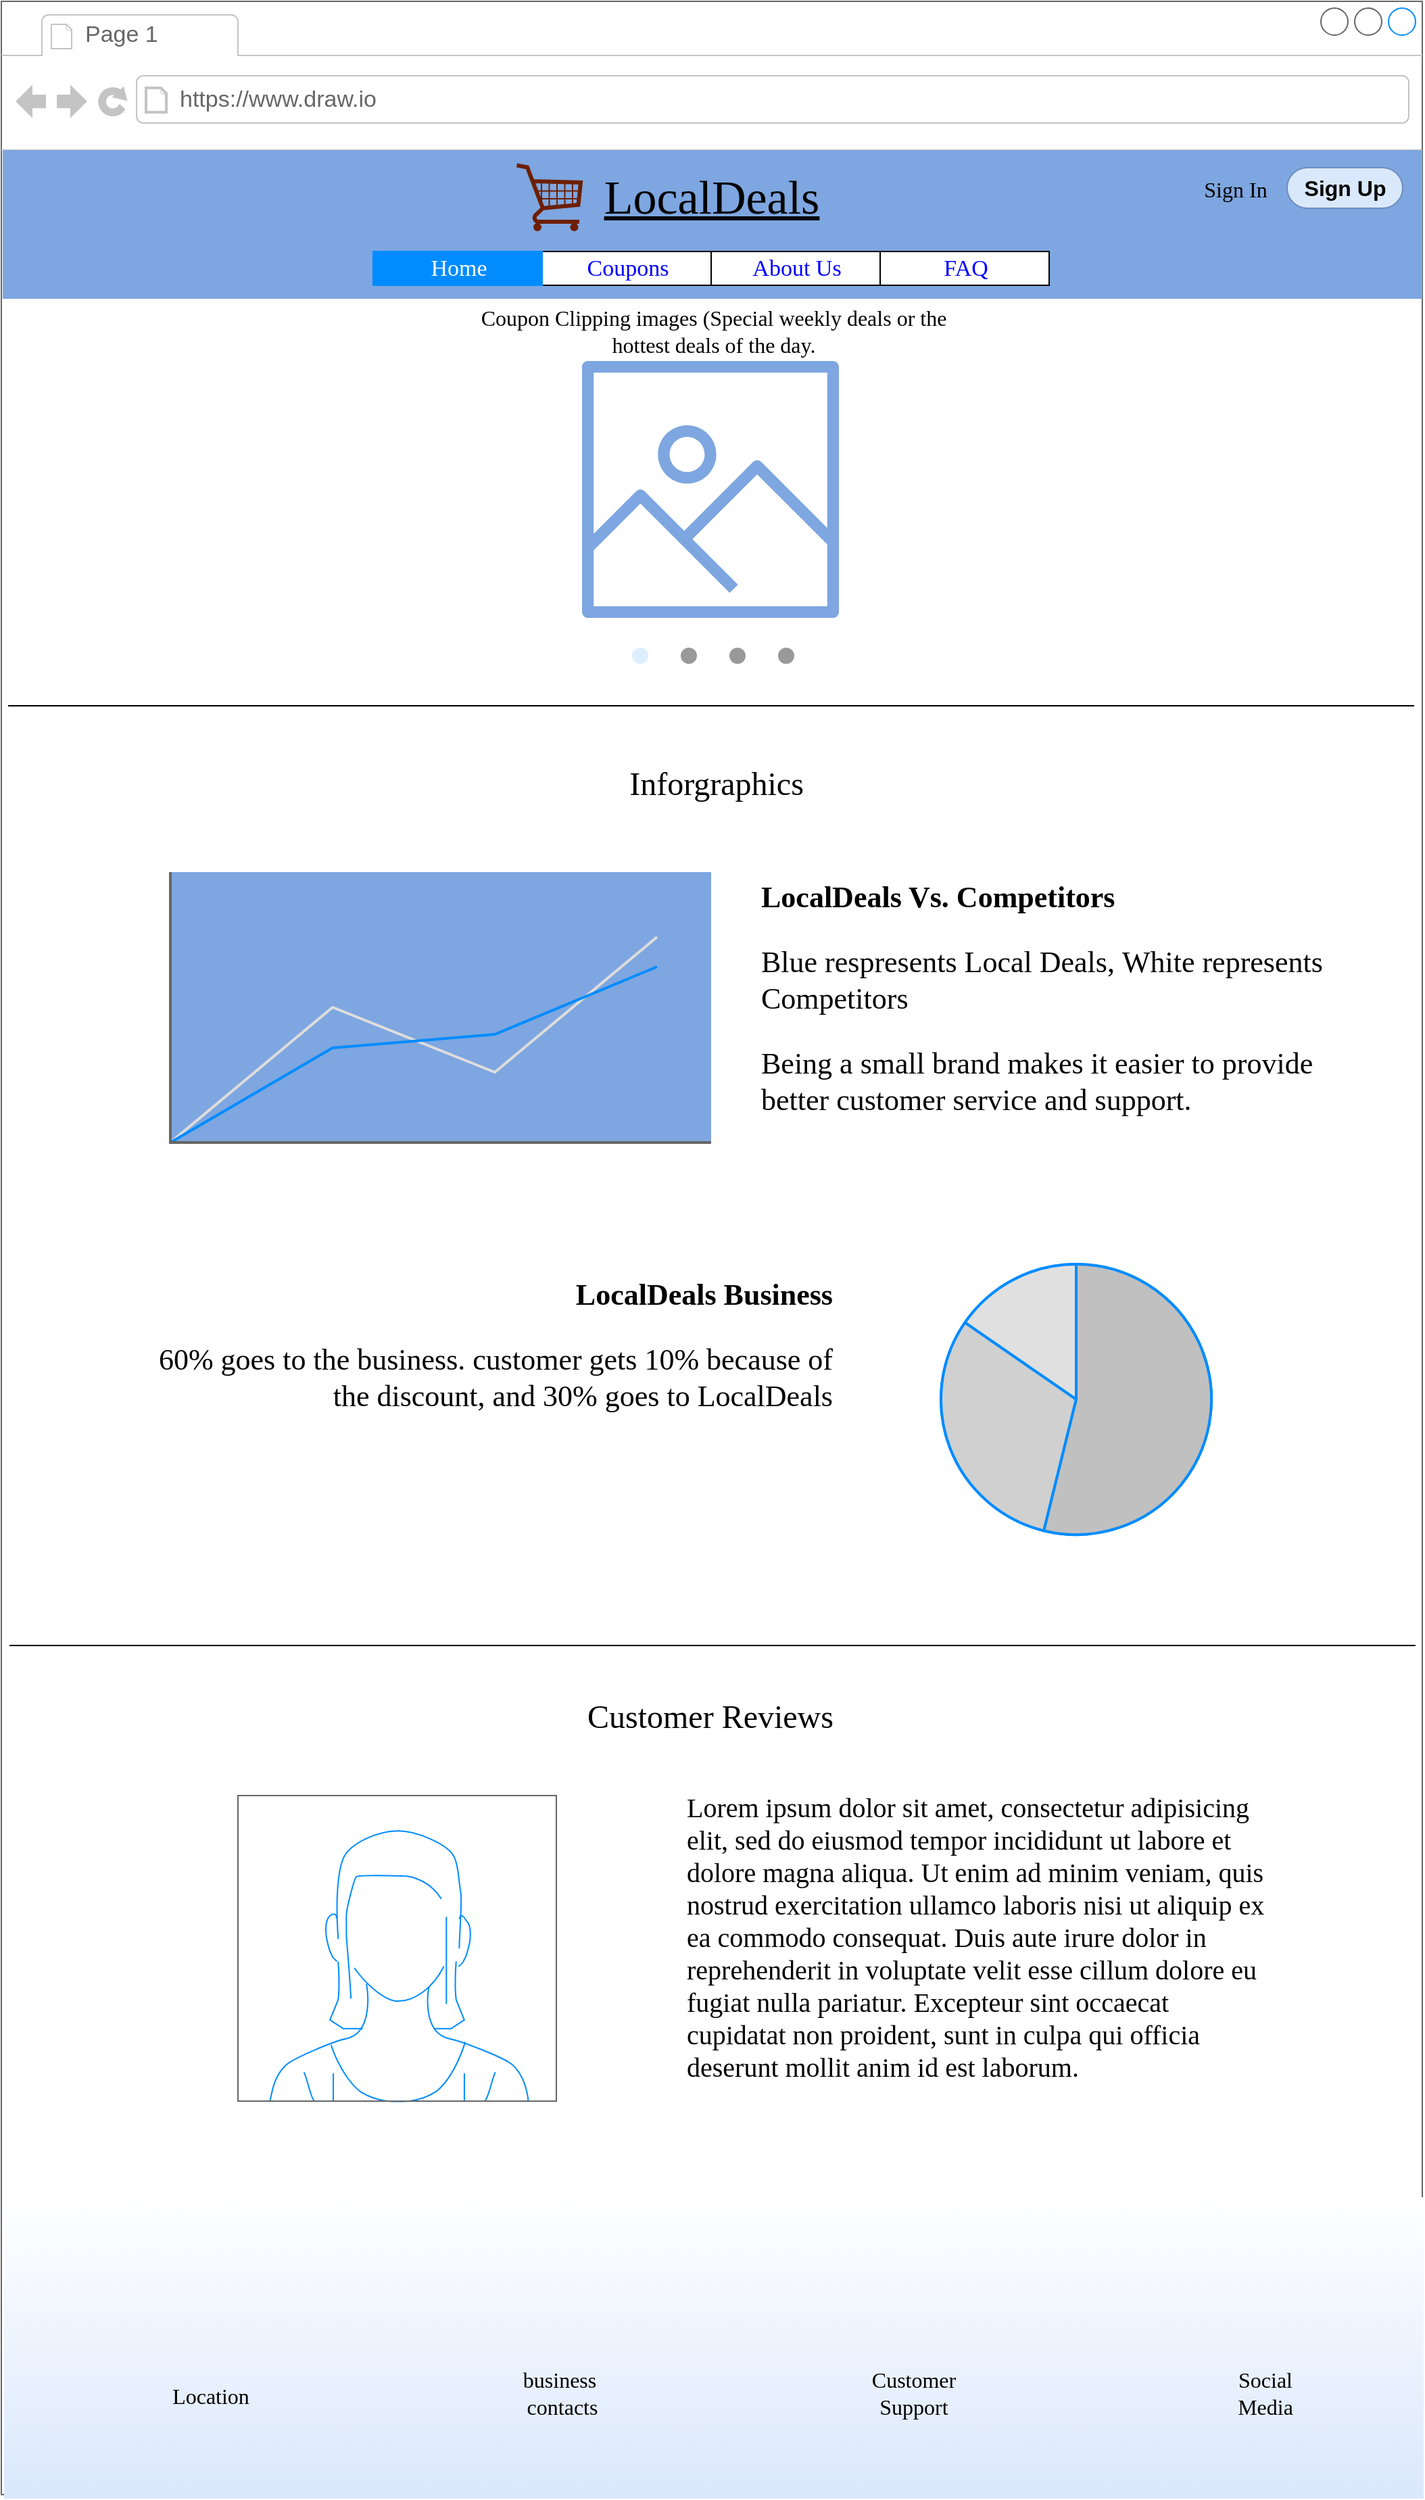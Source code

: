 <mxfile version="18.0.2" type="github" pages="8">
  <diagram id="8Ai8LcPD3dRADdZJNtyQ" name="Home screen">
    <mxGraphModel dx="1570" dy="988" grid="1" gridSize="10" guides="1" tooltips="1" connect="1" arrows="1" fold="1" page="1" pageScale="1" pageWidth="1100" pageHeight="850" math="0" shadow="0">
      <root>
        <mxCell id="0" />
        <mxCell id="1" parent="0" />
        <UserObject label="" link="data:page/id,Ocp173985pwLrrePin3x" id="Ec3SND6wJ-g5AKn1nneo-4">
          <mxCell style="strokeWidth=1;shadow=0;dashed=0;align=center;html=1;shape=mxgraph.mockup.containers.browserWindow;rSize=0;strokeColor=#666666;strokeColor2=#008cff;strokeColor3=#c4c4c4;mainText=,;recursiveResize=0;" vertex="1" parent="1">
            <mxGeometry x="25" y="86" width="1051" height="1844" as="geometry" />
          </mxCell>
        </UserObject>
        <mxCell id="Ec3SND6wJ-g5AKn1nneo-34" value="" style="rounded=0;whiteSpace=wrap;html=1;shadow=0;labelBackgroundColor=none;labelBorderColor=none;fontFamily=Tahoma;fontSize=35;fontColor=#000000;strokeColor=none;strokeWidth=26;fillColor=#7EA6E0;gradientColor=none;" vertex="1" parent="Ec3SND6wJ-g5AKn1nneo-4">
          <mxGeometry x="1" y="110" width="1050" height="110" as="geometry" />
        </mxCell>
        <mxCell id="Ec3SND6wJ-g5AKn1nneo-5" value="Page 1" style="strokeWidth=1;shadow=0;dashed=0;align=center;html=1;shape=mxgraph.mockup.containers.anchor;fontSize=17;fontColor=#666666;align=left;" vertex="1" parent="Ec3SND6wJ-g5AKn1nneo-4">
          <mxGeometry x="60" y="12" width="110" height="26" as="geometry" />
        </mxCell>
        <mxCell id="Ec3SND6wJ-g5AKn1nneo-6" value="https://www.draw.io" style="strokeWidth=1;shadow=0;dashed=0;align=center;html=1;shape=mxgraph.mockup.containers.anchor;rSize=0;fontSize=17;fontColor=#666666;align=left;" vertex="1" parent="Ec3SND6wJ-g5AKn1nneo-4">
          <mxGeometry x="130" y="60" width="250" height="26" as="geometry" />
        </mxCell>
        <UserObject label="Sign Up" link="data:page/id,hR6GGFt9xSBXOA4BEl-d" id="Ec3SND6wJ-g5AKn1nneo-15">
          <mxCell style="rounded=1;html=1;shadow=0;dashed=0;whiteSpace=wrap;fontSize=16;fillColor=#dae8fc;align=center;strokeColor=#6c8ebf;fontStyle=1;arcSize=50;" vertex="1" parent="Ec3SND6wJ-g5AKn1nneo-4">
            <mxGeometry x="951" y="123" width="85.5" height="30" as="geometry" />
          </mxCell>
        </UserObject>
        <mxCell id="Ec3SND6wJ-g5AKn1nneo-17" value="&lt;font size=&quot;1&quot; face=&quot;Tahoma&quot; style=&quot;&quot;&gt;&lt;u style=&quot;font-size: 35px;&quot;&gt;LocalDeals&lt;/u&gt;&lt;/font&gt;" style="text;html=1;strokeColor=none;fillColor=none;align=center;verticalAlign=middle;whiteSpace=wrap;rounded=0;fontSize=16;" vertex="1" parent="Ec3SND6wJ-g5AKn1nneo-4">
          <mxGeometry x="438" y="115" width="175" height="60" as="geometry" />
        </mxCell>
        <mxCell id="Ec3SND6wJ-g5AKn1nneo-20" value="" style="sketch=0;outlineConnect=0;fontColor=#232F3E;gradientColor=none;fillColor=#7EA6E0;strokeColor=default;verticalLabelPosition=bottom;verticalAlign=top;align=center;html=1;fontSize=12;fontStyle=0;pointerEvents=1;shape=mxgraph.aws4.container_registry_image;fontFamily=Tahoma;perimeterSpacing=26;strokeWidth=26;labelBorderColor=none;labelBackgroundColor=#000000;" vertex="1" parent="Ec3SND6wJ-g5AKn1nneo-4">
          <mxGeometry x="97" y="266" width="855" height="190" as="geometry" />
        </mxCell>
        <mxCell id="Ec3SND6wJ-g5AKn1nneo-21" value="" style="verticalLabelPosition=bottom;shadow=0;dashed=0;align=center;html=1;verticalAlign=top;strokeWidth=1;shape=mxgraph.mockup.navigation.pageControl;fillColor=#999999;strokeColor=#ddeeff;fontFamily=Tahoma;fontSize=35;fontColor=#000000;" vertex="1" parent="Ec3SND6wJ-g5AKn1nneo-4">
          <mxGeometry x="466.5" y="469" width="120" height="30" as="geometry" />
        </mxCell>
        <mxCell id="Ec3SND6wJ-g5AKn1nneo-29" value="" style="strokeWidth=1;shadow=0;dashed=0;align=center;html=1;shape=mxgraph.mockup.text.rrect;rSize=0;labelBackgroundColor=none;labelBorderColor=none;fontFamily=Tahoma;fontSize=35;" vertex="1" parent="Ec3SND6wJ-g5AKn1nneo-4">
          <mxGeometry x="275" y="185" width="500" height="25" as="geometry" />
        </mxCell>
        <UserObject label="Coupons" link="data:page/id,4YE4zVeLuSNUIO8vOBRp" id="Ec3SND6wJ-g5AKn1nneo-30">
          <mxCell style="strokeColor=inherit;fillColor=inherit;gradientColor=inherit;strokeWidth=1;shadow=0;dashed=0;align=center;html=1;shape=mxgraph.mockup.text.rrect;rSize=0;fontSize=17;fontColor=#0000ff;labelBackgroundColor=none;labelBorderColor=none;fontFamily=Tahoma;" vertex="1" parent="Ec3SND6wJ-g5AKn1nneo-29">
            <mxGeometry x="125" width="125" height="25" as="geometry" />
          </mxCell>
        </UserObject>
        <UserObject label="About Us" link="data:page/id,71LiZcSx4H6YkeM4ASj_" id="Ec3SND6wJ-g5AKn1nneo-31">
          <mxCell style="strokeColor=inherit;fillColor=inherit;gradientColor=inherit;strokeWidth=1;shadow=0;dashed=0;align=center;html=1;shape=mxgraph.mockup.text.rrect;rSize=0;fontSize=17;fontColor=#0000ff;labelBackgroundColor=none;labelBorderColor=none;fontFamily=Tahoma;" vertex="1" parent="Ec3SND6wJ-g5AKn1nneo-29">
            <mxGeometry x="250" width="125" height="25" as="geometry" />
          </mxCell>
        </UserObject>
        <UserObject label="FAQ" link="data:page/id,s8C7w4YhIWImINxYlFm4" id="Ec3SND6wJ-g5AKn1nneo-32">
          <mxCell style="strokeColor=inherit;fillColor=inherit;gradientColor=inherit;strokeWidth=1;shadow=0;dashed=0;align=center;html=1;shape=mxgraph.mockup.text.rrect;rSize=0;fontSize=17;fontColor=#0000ff;labelBackgroundColor=none;labelBorderColor=none;fontFamily=Tahoma;" vertex="1" parent="Ec3SND6wJ-g5AKn1nneo-29">
            <mxGeometry x="375" width="125" height="25" as="geometry" />
          </mxCell>
        </UserObject>
        <mxCell id="Ec3SND6wJ-g5AKn1nneo-33" value="Home" style="strokeWidth=1;shadow=0;dashed=0;align=center;html=1;shape=mxgraph.mockup.text.rrect;rSize=0;fontSize=17;fontColor=#ffffff;fillColor=#008cff;strokeColor=#008cff;labelBackgroundColor=none;labelBorderColor=none;fontFamily=Tahoma;" vertex="1" parent="Ec3SND6wJ-g5AKn1nneo-29">
          <mxGeometry width="125" height="25" as="geometry" />
        </mxCell>
        <mxCell id="Ec3SND6wJ-g5AKn1nneo-41" value="" style="verticalLabelPosition=bottom;shadow=0;dashed=0;align=center;html=1;verticalAlign=top;strokeWidth=1;shape=mxgraph.mockup.misc.shoppingCart;labelBackgroundColor=none;labelBorderColor=none;fontFamily=Tahoma;fontSize=35;fillColor=#a0522d;strokeColor=#6D1F00;fontColor=#ffffff;flipH=1;" vertex="1" parent="Ec3SND6wJ-g5AKn1nneo-4">
          <mxGeometry x="380" y="120" width="50" height="50" as="geometry" />
        </mxCell>
        <object label="" LocalDeals="" id="Ec3SND6wJ-g5AKn1nneo-43">
          <mxCell style="verticalLabelPosition=bottom;shadow=0;dashed=0;align=center;html=1;verticalAlign=top;strokeWidth=1;shape=mxgraph.mockup.graphics.lineChart;strokeColor=none;strokeColor2=#666666;strokeColor3=#008cff;strokeColor4=#dddddd;labelBackgroundColor=none;labelBorderColor=none;fontFamily=Tahoma;fontSize=35;fontColor=#000000;fillColor=#7EA6E0;gradientColor=none;points=[[0.01,1,0,0,0],[0.56,0.7,0,0,0],[0.95,0.13,0,0,0]];" vertex="1" parent="Ec3SND6wJ-g5AKn1nneo-4">
            <mxGeometry x="125" y="644" width="400" height="200" as="geometry" />
          </mxCell>
        </object>
        <mxCell id="Ec3SND6wJ-g5AKn1nneo-44" value="" style="verticalLabelPosition=bottom;shadow=0;dashed=0;align=center;html=1;verticalAlign=top;strokeWidth=1;shape=mxgraph.mockup.graphics.pieChart;strokeColor=#008cff;parts=10,20,35;partColors=#e0e0e0,#d0d0d0,#c0c0c0,#b0b0b0,#a0a0a0;strokeWidth=2;labelBackgroundColor=none;labelBorderColor=none;fontFamily=Tahoma;fontSize=35;fontColor=#000000;fillColor=#7EA6E0;gradientColor=none;" vertex="1" parent="Ec3SND6wJ-g5AKn1nneo-4">
          <mxGeometry x="695" y="934" width="200" height="200" as="geometry" />
        </mxCell>
        <mxCell id="g2vvY1fLW92TIpUCu8w1-1" value="" style="verticalLabelPosition=bottom;shadow=0;dashed=0;align=center;html=1;verticalAlign=top;strokeWidth=1;shape=mxgraph.mockup.containers.userFemale;strokeColor=#666666;strokeColor2=#008cff;labelBackgroundColor=none;labelBorderColor=none;fontFamily=Tahoma;fontSize=35;fontColor=#000000;fillColor=#FFFFFF;gradientColor=none;" vertex="1" parent="Ec3SND6wJ-g5AKn1nneo-4">
          <mxGeometry x="175" y="1327" width="235.5" height="226" as="geometry" />
        </mxCell>
        <mxCell id="g2vvY1fLW92TIpUCu8w1-4" value="&lt;font face=&quot;Tahoma&quot; style=&quot;font-size: 20px;&quot;&gt;Lorem ipsum dolor sit amet, consectetur adipisicing elit, sed do eiusmod tempor incididunt ut labore et dolore magna aliqua. Ut enim ad minim veniam, quis nostrud exercitation ullamco laboris nisi ut aliquip ex ea commodo consequat. Duis aute irure dolor in reprehenderit in voluptate velit esse cillum dolore eu fugiat nulla pariatur. Excepteur sint occaecat cupidatat non proident, sunt in culpa qui officia deserunt mollit anim id est laborum.&lt;/font&gt;" style="text;spacingTop=-5;whiteSpace=wrap;html=1;align=left;fontSize=12;fontFamily=Helvetica;fillColor=none;strokeColor=none;shadow=0;labelBackgroundColor=none;labelBorderColor=none;fontColor=#000000;" vertex="1" parent="Ec3SND6wJ-g5AKn1nneo-4">
          <mxGeometry x="505" y="1322" width="430" height="254" as="geometry" />
        </mxCell>
        <mxCell id="ed6k9Ll5OPkEKi_OYKbh-1" value="Coupon Clipping images (Special weekly deals or the hottest deals of the day." style="text;html=1;strokeColor=none;fillColor=none;align=center;verticalAlign=middle;whiteSpace=wrap;rounded=0;shadow=0;labelBackgroundColor=none;labelBorderColor=none;fontFamily=Tahoma;fontSize=16;fontColor=#000000;" vertex="1" parent="Ec3SND6wJ-g5AKn1nneo-4">
          <mxGeometry x="336.75" y="229" width="379.5" height="30" as="geometry" />
        </mxCell>
        <mxCell id="3jkH5VD6xm5pN7zD3bFf-2" value="&lt;font style=&quot;font-size: 24px;&quot;&gt;Inforgraphics&lt;/font&gt;" style="text;html=1;strokeColor=none;fillColor=none;align=center;verticalAlign=middle;whiteSpace=wrap;rounded=0;shadow=0;labelBackgroundColor=none;labelBorderColor=none;fontFamily=Tahoma;fontSize=16;fontColor=#000000;" vertex="1" parent="Ec3SND6wJ-g5AKn1nneo-4">
          <mxGeometry x="496.5" y="564" width="63.5" height="30" as="geometry" />
        </mxCell>
        <mxCell id="3jkH5VD6xm5pN7zD3bFf-7" value="&lt;p style=&quot;line-height: 0.3;&quot;&gt;&lt;/p&gt;&lt;h1 style=&quot;font-size: 22px;&quot;&gt;&lt;font style=&quot;font-size: 22px;&quot;&gt;LocalDeals Vs. Competitors&lt;/font&gt;&lt;/h1&gt;&lt;p style=&quot;font-size: 22px;&quot;&gt;&lt;font style=&quot;font-size: 22px;&quot;&gt;&lt;font style=&quot;font-size: 22px;&quot;&gt;Blue respresents Local Deals,&amp;nbsp;&lt;/font&gt;&lt;span style=&quot;background-color: initial;&quot;&gt;White represents Competitors&lt;/span&gt;&lt;/font&gt;&lt;/p&gt;&lt;p style=&quot;font-size: 22px;&quot;&gt;&lt;font style=&quot;font-size: 22px;&quot;&gt;Being a small brand makes it easier to provide better customer service and support.&lt;/font&gt;&lt;/p&gt;&lt;p&gt;&lt;/p&gt;" style="text;html=1;strokeColor=none;fillColor=none;spacing=5;spacingTop=-20;whiteSpace=wrap;overflow=hidden;rounded=0;shadow=0;labelBackgroundColor=none;labelBorderColor=none;fontFamily=Tahoma;fontSize=16;fontColor=#000000;" vertex="1" parent="Ec3SND6wJ-g5AKn1nneo-4">
          <mxGeometry x="556.5" y="644" width="465" height="196" as="geometry" />
        </mxCell>
        <mxCell id="3jkH5VD6xm5pN7zD3bFf-8" value="&lt;p style=&quot;line-height: 0.3;&quot;&gt;&lt;/p&gt;&lt;h1 style=&quot;font-size: 22px;&quot;&gt;&lt;font style=&quot;font-size: 22px;&quot;&gt;LocalDeals Business&lt;/font&gt;&lt;/h1&gt;&lt;p style=&quot;font-size: 22px;&quot;&gt;&lt;font style=&quot;font-size: 22px;&quot;&gt;60% goes to the business. customer gets 10% because of the discount, and 30% goes to LocalDeals&lt;/font&gt;&lt;/p&gt;&lt;p&gt;&lt;/p&gt;" style="text;html=1;strokeColor=none;fillColor=none;spacing=5;spacingTop=-20;whiteSpace=wrap;overflow=hidden;rounded=0;shadow=0;labelBackgroundColor=none;labelBorderColor=none;fontFamily=Tahoma;fontSize=16;fontColor=#000000;align=right;" vertex="1" parent="Ec3SND6wJ-g5AKn1nneo-4">
          <mxGeometry x="90" y="938" width="530" height="196" as="geometry" />
        </mxCell>
        <mxCell id="3jkH5VD6xm5pN7zD3bFf-9" value="&lt;font style=&quot;font-size: 24px;&quot;&gt;Customer Reviews&lt;/font&gt;" style="text;html=1;strokeColor=none;fillColor=none;align=center;verticalAlign=middle;whiteSpace=wrap;rounded=0;shadow=0;labelBackgroundColor=none;labelBorderColor=none;fontFamily=Tahoma;fontSize=22;fontColor=#000000;" vertex="1" parent="Ec3SND6wJ-g5AKn1nneo-4">
          <mxGeometry x="421.25" y="1254" width="206.5" height="30" as="geometry" />
        </mxCell>
        <UserObject label="&lt;font style=&quot;font-size: 16px;&quot;&gt;Sign In&lt;/font&gt;" link="data:page/id,RcyV9HcWAj60M91_GKh0" id="3jkH5VD6xm5pN7zD3bFf-12">
          <mxCell style="text;html=1;strokeColor=none;fillColor=none;align=center;verticalAlign=middle;whiteSpace=wrap;rounded=0;shadow=0;labelBackgroundColor=none;labelBorderColor=none;fontFamily=Tahoma;fontSize=24;fontColor=none;" vertex="1" parent="Ec3SND6wJ-g5AKn1nneo-4">
            <mxGeometry x="883" y="122" width="60" height="30" as="geometry" />
          </mxCell>
        </UserObject>
        <mxCell id="Ec3SND6wJ-g5AKn1nneo-37" value="" style="endArrow=none;html=1;rounded=0;fontFamily=Tahoma;fontSize=35;fontColor=#000000;" edge="1" parent="1">
          <mxGeometry width="50" height="50" relative="1" as="geometry">
            <mxPoint x="30" y="607" as="sourcePoint" />
            <mxPoint x="1070" y="607" as="targetPoint" />
          </mxGeometry>
        </mxCell>
        <mxCell id="Ec3SND6wJ-g5AKn1nneo-45" value="" style="endArrow=none;html=1;rounded=0;fontFamily=Tahoma;fontSize=35;fontColor=#000000;" edge="1" parent="1">
          <mxGeometry width="50" height="50" relative="1" as="geometry">
            <mxPoint x="31" y="1302" as="sourcePoint" />
            <mxPoint x="1071" y="1302" as="targetPoint" />
          </mxGeometry>
        </mxCell>
        <mxCell id="3jkH5VD6xm5pN7zD3bFf-1" value="" style="rounded=0;whiteSpace=wrap;html=1;shadow=0;labelBackgroundColor=none;labelBorderColor=none;fontFamily=Tahoma;fontSize=35;strokeColor=none;strokeWidth=26;fillColor=#dae8fc;gradientDirection=north;gradientColor=#ffffff;" vertex="1" parent="1">
          <mxGeometry x="27" y="1710" width="1050" height="223" as="geometry" />
        </mxCell>
        <mxCell id="3jkH5VD6xm5pN7zD3bFf-3" value="&lt;span style=&quot;font-size: 16px;&quot;&gt;Location&lt;/span&gt;" style="text;html=1;strokeColor=none;fillColor=none;align=center;verticalAlign=middle;whiteSpace=wrap;rounded=0;shadow=0;labelBackgroundColor=none;labelBorderColor=none;fontFamily=Tahoma;fontSize=24;fontColor=#000000;" vertex="1" parent="1">
          <mxGeometry x="150" y="1840" width="60" height="30" as="geometry" />
        </mxCell>
        <mxCell id="3jkH5VD6xm5pN7zD3bFf-4" value="business&amp;nbsp; contacts" style="text;html=1;strokeColor=none;fillColor=none;align=center;verticalAlign=middle;whiteSpace=wrap;rounded=0;shadow=0;labelBackgroundColor=none;labelBorderColor=none;fontFamily=Tahoma;fontSize=16;fontColor=#000000;" vertex="1" parent="1">
          <mxGeometry x="410" y="1840" width="60" height="30" as="geometry" />
        </mxCell>
        <mxCell id="3jkH5VD6xm5pN7zD3bFf-5" value="Social Media" style="text;html=1;strokeColor=none;fillColor=none;align=center;verticalAlign=middle;whiteSpace=wrap;rounded=0;shadow=0;labelBackgroundColor=none;labelBorderColor=none;fontFamily=Tahoma;fontSize=16;fontColor=#000000;" vertex="1" parent="1">
          <mxGeometry x="930" y="1840" width="60" height="30" as="geometry" />
        </mxCell>
        <mxCell id="3jkH5VD6xm5pN7zD3bFf-11" value="Customer Support" style="text;html=1;strokeColor=none;fillColor=none;align=center;verticalAlign=middle;whiteSpace=wrap;rounded=0;shadow=0;labelBackgroundColor=none;labelBorderColor=none;fontFamily=Tahoma;fontSize=16;fontColor=#000000;" vertex="1" parent="1">
          <mxGeometry x="670" y="1840" width="60" height="30" as="geometry" />
        </mxCell>
      </root>
    </mxGraphModel>
  </diagram>
  <diagram id="4YE4zVeLuSNUIO8vOBRp" name="Coupons">
    <mxGraphModel dx="1346" dy="697" grid="1" gridSize="10" guides="1" tooltips="1" connect="1" arrows="1" fold="1" page="1" pageScale="1" pageWidth="1100" pageHeight="850" math="0" shadow="0">
      <root>
        <mxCell id="0" />
        <mxCell id="1" parent="0" />
        <mxCell id="IuseWcv3wdTALtnvZLEn-1" value="" style="strokeWidth=1;shadow=0;dashed=0;align=center;html=1;shape=mxgraph.mockup.containers.browserWindow;rSize=0;strokeColor=#666666;strokeColor2=#008cff;strokeColor3=#c4c4c4;mainText=,;recursiveResize=0;labelBorderColor=none;" vertex="1" parent="1">
          <mxGeometry x="25" y="86" width="1053.85" height="1484" as="geometry" />
        </mxCell>
        <mxCell id="wwPu7sOx6kIYouhJGoM5-2" value="" style="rounded=0;whiteSpace=wrap;html=1;shadow=0;labelBackgroundColor=none;labelBorderColor=none;fontFamily=Tahoma;fontSize=35;strokeColor=default;strokeWidth=1;fillColor=#cce5ff;rotation=-180;" vertex="1" parent="IuseWcv3wdTALtnvZLEn-1">
          <mxGeometry x="885.21" y="339" width="163.64" height="923" as="geometry" />
        </mxCell>
        <mxCell id="IuseWcv3wdTALtnvZLEn-2" value="" style="rounded=0;whiteSpace=wrap;html=1;shadow=0;labelBackgroundColor=none;labelBorderColor=none;fontFamily=Tahoma;fontSize=35;fontColor=#000000;strokeColor=none;strokeWidth=26;fillColor=#7EA6E0;gradientColor=none;" vertex="1" parent="IuseWcv3wdTALtnvZLEn-1">
          <mxGeometry x="1" y="110" width="1050" height="110" as="geometry" />
        </mxCell>
        <mxCell id="IuseWcv3wdTALtnvZLEn-3" value="Page 1" style="strokeWidth=1;shadow=0;dashed=0;align=center;html=1;shape=mxgraph.mockup.containers.anchor;fontSize=17;fontColor=#666666;align=left;" vertex="1" parent="IuseWcv3wdTALtnvZLEn-1">
          <mxGeometry x="60" y="12" width="110" height="26" as="geometry" />
        </mxCell>
        <mxCell id="IuseWcv3wdTALtnvZLEn-4" value="https://www.draw.io" style="strokeWidth=1;shadow=0;dashed=0;align=center;html=1;shape=mxgraph.mockup.containers.anchor;rSize=0;fontSize=17;fontColor=#666666;align=left;" vertex="1" parent="IuseWcv3wdTALtnvZLEn-1">
          <mxGeometry x="130" y="60" width="250" height="26" as="geometry" />
        </mxCell>
        <mxCell id="IuseWcv3wdTALtnvZLEn-5" value="Sign Up" style="rounded=1;html=1;shadow=0;dashed=0;whiteSpace=wrap;fontSize=16;fillColor=#dae8fc;align=center;strokeColor=#6c8ebf;fontStyle=1" vertex="1" parent="IuseWcv3wdTALtnvZLEn-1">
          <mxGeometry x="951" y="123" width="85.5" height="30" as="geometry" />
        </mxCell>
        <mxCell id="IuseWcv3wdTALtnvZLEn-6" value="&lt;font size=&quot;1&quot; face=&quot;Tahoma&quot; style=&quot;&quot;&gt;&lt;u style=&quot;font-size: 35px;&quot;&gt;LocalDeals&lt;/u&gt;&lt;/font&gt;" style="text;html=1;strokeColor=none;fillColor=none;align=center;verticalAlign=middle;whiteSpace=wrap;rounded=0;fontSize=16;" vertex="1" parent="IuseWcv3wdTALtnvZLEn-1">
          <mxGeometry x="438" y="115" width="175" height="60" as="geometry" />
        </mxCell>
        <mxCell id="IuseWcv3wdTALtnvZLEn-9" value="" style="strokeWidth=1;shadow=0;dashed=0;align=center;html=1;shape=mxgraph.mockup.text.rrect;rSize=0;labelBackgroundColor=none;labelBorderColor=none;fontFamily=Tahoma;fontSize=35;" vertex="1" parent="IuseWcv3wdTALtnvZLEn-1">
          <mxGeometry x="275" y="185" width="500" height="25" as="geometry" />
        </mxCell>
        <mxCell id="IuseWcv3wdTALtnvZLEn-10" value="Coupons" style="strokeColor=inherit;fillColor=inherit;gradientColor=inherit;strokeWidth=1;shadow=0;dashed=0;align=center;html=1;shape=mxgraph.mockup.text.rrect;rSize=0;fontSize=17;fontColor=#0000ff;labelBackgroundColor=none;labelBorderColor=none;fontFamily=Tahoma;" vertex="1" parent="IuseWcv3wdTALtnvZLEn-9">
          <mxGeometry x="125" width="125" height="25" as="geometry" />
        </mxCell>
        <mxCell id="IuseWcv3wdTALtnvZLEn-11" value="About Us" style="strokeColor=inherit;fillColor=inherit;gradientColor=inherit;strokeWidth=1;shadow=0;dashed=0;align=center;html=1;shape=mxgraph.mockup.text.rrect;rSize=0;fontSize=17;fontColor=#0000ff;labelBackgroundColor=none;labelBorderColor=none;fontFamily=Tahoma;" vertex="1" parent="IuseWcv3wdTALtnvZLEn-9">
          <mxGeometry x="250" width="125" height="25" as="geometry" />
        </mxCell>
        <mxCell id="IuseWcv3wdTALtnvZLEn-12" value="FAQ" style="strokeColor=inherit;fillColor=inherit;gradientColor=inherit;strokeWidth=1;shadow=0;dashed=0;align=center;html=1;shape=mxgraph.mockup.text.rrect;rSize=0;fontSize=17;fontColor=#0000ff;labelBackgroundColor=none;labelBorderColor=none;fontFamily=Tahoma;" vertex="1" parent="IuseWcv3wdTALtnvZLEn-9">
          <mxGeometry x="375" width="125" height="25" as="geometry" />
        </mxCell>
        <mxCell id="IuseWcv3wdTALtnvZLEn-13" value="Home" style="strokeWidth=1;shadow=0;dashed=0;align=center;html=1;shape=mxgraph.mockup.text.rrect;rSize=0;fontSize=17;fontColor=#ffffff;fillColor=#008cff;strokeColor=#008cff;labelBackgroundColor=none;labelBorderColor=none;fontFamily=Tahoma;" vertex="1" parent="IuseWcv3wdTALtnvZLEn-9">
          <mxGeometry width="125" height="25" as="geometry" />
        </mxCell>
        <mxCell id="IuseWcv3wdTALtnvZLEn-14" value="" style="verticalLabelPosition=bottom;shadow=0;dashed=0;align=center;html=1;verticalAlign=top;strokeWidth=1;shape=mxgraph.mockup.misc.shoppingCart;labelBackgroundColor=none;labelBorderColor=none;fontFamily=Tahoma;fontSize=35;fillColor=#a0522d;strokeColor=#6D1F00;fontColor=#ffffff;flipH=1;" vertex="1" parent="IuseWcv3wdTALtnvZLEn-1">
          <mxGeometry x="380" y="120" width="50" height="50" as="geometry" />
        </mxCell>
        <mxCell id="IuseWcv3wdTALtnvZLEn-20" value="" style="rounded=1;html=1;shadow=0;dashed=0;whiteSpace=wrap;fontSize=10;fillColor=#cce5ff;align=center;strokeColor=#36393d;labelBackgroundColor=none;labelBorderColor=none;fontFamily=Tahoma;" vertex="1" parent="IuseWcv3wdTALtnvZLEn-1">
          <mxGeometry x="24" y="412" width="265" height="230" as="geometry" />
        </mxCell>
        <mxCell id="IuseWcv3wdTALtnvZLEn-22" value="" style="rounded=1;html=1;shadow=0;dashed=0;whiteSpace=wrap;fontSize=10;fillColor=#d0cee2;align=center;strokeColor=#56517e;labelBackgroundColor=none;labelBorderColor=none;fontFamily=Tahoma;" vertex="1" parent="IuseWcv3wdTALtnvZLEn-1">
          <mxGeometry x="900" y="410" width="136.5" height="70" as="geometry" />
        </mxCell>
        <mxCell id="IuseWcv3wdTALtnvZLEn-23" value="" style="rounded=0;whiteSpace=wrap;html=1;shadow=0;labelBackgroundColor=none;labelBorderColor=none;fontFamily=Tahoma;fontSize=35;strokeColor=none;strokeWidth=26;fillColor=#cce5ff;rotation=-90;" vertex="1" parent="IuseWcv3wdTALtnvZLEn-1">
          <mxGeometry x="465.51" y="-245.96" width="120.19" height="1051" as="geometry" />
        </mxCell>
        <mxCell id="IuseWcv3wdTALtnvZLEn-37" value="&lt;font style=&quot;font-size: 15px;&quot;&gt;Filters&lt;/font&gt;" style="rounded=1;html=1;shadow=0;dashed=0;whiteSpace=wrap;fontSize=10;fillColor=#E6E6E6;align=center;strokeColor=#E6E6E6;fontColor=#333333;labelBackgroundColor=none;labelBorderColor=none;fontFamily=Tahoma;" vertex="1" parent="IuseWcv3wdTALtnvZLEn-1">
          <mxGeometry x="685" y="242" width="105.5" height="26" as="geometry" />
        </mxCell>
        <mxCell id="4OOVAAEg7mVtT_ehV48Z-1" value="" style="sketch=0;outlineConnect=0;fontColor=#232F3E;gradientColor=none;fillColor=#D45B07;strokeColor=none;dashed=0;verticalLabelPosition=bottom;verticalAlign=top;align=center;html=1;fontSize=12;fontStyle=0;aspect=fixed;pointerEvents=1;shape=mxgraph.aws4.container_registry_image;shadow=0;labelBackgroundColor=none;labelBorderColor=none;fontFamily=Tahoma;" vertex="1" parent="IuseWcv3wdTALtnvZLEn-1">
          <mxGeometry x="108.5" y="428" width="96" height="96" as="geometry" />
        </mxCell>
        <mxCell id="dk78B0G74AX3LTm3F_jn-3" value="Sign In" style="text;html=1;strokeColor=none;fillColor=none;align=center;verticalAlign=middle;whiteSpace=wrap;rounded=0;shadow=0;labelBackgroundColor=none;labelBorderColor=none;fontFamily=Tahoma;fontSize=16;fontColor=#000000;" vertex="1" parent="IuseWcv3wdTALtnvZLEn-1">
          <mxGeometry x="875" y="123" width="60" height="30" as="geometry" />
        </mxCell>
        <mxCell id="IuseWcv3wdTALtnvZLEn-33" value="" style="shape=rect;fillColor=#F6F6F6;strokeColor=none;shadow=0;labelBackgroundColor=none;labelBorderColor=none;fontFamily=Tahoma;fontSize=20;fontColor=#000000;" vertex="1" parent="IuseWcv3wdTALtnvZLEn-1">
          <mxGeometry x="275" y="237" width="398" height="36" as="geometry" />
        </mxCell>
        <mxCell id="IuseWcv3wdTALtnvZLEn-34" value="" style="html=1;strokeWidth=1;shadow=0;dashed=0;shape=mxgraph.ios7ui.marginRect;rx=3;ry=3;rectMargin=5;fillColor=#E4E4E4;strokeColor=none;labelBackgroundColor=none;labelBorderColor=none;fontFamily=Tahoma;fontSize=20;fontColor=#000000;" vertex="1" parent="IuseWcv3wdTALtnvZLEn-33">
          <mxGeometry width="398" height="36" as="geometry" />
        </mxCell>
        <mxCell id="IuseWcv3wdTALtnvZLEn-35" value="Search" style="shape=mxgraph.ios7.icons.looking_glass;strokeColor=#878789;fillColor=none;fontColor=#878789;labelPosition=right;verticalLabelPosition=middle;align=left;verticalAlign=middle;fontSize=10;fontStyle=0;spacingTop=2;sketch=0;shadow=0;labelBackgroundColor=none;labelBorderColor=none;fontFamily=Tahoma;" vertex="1" parent="IuseWcv3wdTALtnvZLEn-33">
          <mxGeometry x="0.5" y="0.5" width="6.5" height="6.5" relative="1" as="geometry">
            <mxPoint x="-17.5" y="-3" as="offset" />
          </mxGeometry>
        </mxCell>
        <mxCell id="7UcamP6f_Ewh6cETPzvB-1" value="Sports" style="rounded=1;whiteSpace=wrap;html=1;shadow=1;labelBackgroundColor=none;labelBorderColor=none;fontFamily=Tahoma;fontSize=16;strokeWidth=26;gradientDirection=north;strokeColor=none;" vertex="1" parent="IuseWcv3wdTALtnvZLEn-1">
          <mxGeometry x="209" y="291" width="102.5" height="30" as="geometry" />
        </mxCell>
        <mxCell id="7UcamP6f_Ewh6cETPzvB-2" value="Beauty" style="rounded=1;whiteSpace=wrap;html=1;shadow=1;labelBackgroundColor=none;labelBorderColor=none;fontFamily=Tahoma;fontSize=16;strokeWidth=26;gradientDirection=north;strokeColor=none;" vertex="1" parent="IuseWcv3wdTALtnvZLEn-1">
          <mxGeometry x="334" y="291" width="102.5" height="30" as="geometry" />
        </mxCell>
        <mxCell id="7UcamP6f_Ewh6cETPzvB-3" value="Nature" style="rounded=1;whiteSpace=wrap;html=1;shadow=1;labelBackgroundColor=none;labelBorderColor=none;fontFamily=Tahoma;fontSize=16;strokeWidth=26;gradientDirection=north;strokeColor=none;" vertex="1" parent="IuseWcv3wdTALtnvZLEn-1">
          <mxGeometry x="460.52" y="291" width="102.5" height="30" as="geometry" />
        </mxCell>
        <mxCell id="7UcamP6f_Ewh6cETPzvB-4" value="Food" style="rounded=1;whiteSpace=wrap;html=1;shadow=1;labelBackgroundColor=none;labelBorderColor=none;fontFamily=Tahoma;fontSize=16;strokeWidth=26;gradientDirection=north;strokeColor=none;" vertex="1" parent="IuseWcv3wdTALtnvZLEn-1">
          <mxGeometry x="594" y="291" width="102.5" height="30" as="geometry" />
        </mxCell>
        <mxCell id="7UcamP6f_Ewh6cETPzvB-5" value="Events" style="rounded=1;whiteSpace=wrap;html=1;shadow=1;labelBackgroundColor=none;labelBorderColor=none;fontFamily=Tahoma;fontSize=16;strokeWidth=26;gradientDirection=north;strokeColor=none;" vertex="1" parent="IuseWcv3wdTALtnvZLEn-1">
          <mxGeometry x="724" y="291" width="102.5" height="30" as="geometry" />
        </mxCell>
        <mxCell id="wwPu7sOx6kIYouhJGoM5-1" value="&lt;font style=&quot;font-size: 20px;&quot;&gt;&lt;b&gt;Trending&lt;/b&gt;&lt;/font&gt;" style="text;html=1;strokeColor=none;fillColor=none;align=center;verticalAlign=middle;whiteSpace=wrap;rounded=0;shadow=1;labelBackgroundColor=none;labelBorderColor=none;fontFamily=Tahoma;fontSize=16;fontColor=none;" vertex="1" parent="IuseWcv3wdTALtnvZLEn-1">
          <mxGeometry x="893.25" y="354" width="150" height="30" as="geometry" />
        </mxCell>
        <mxCell id="wwPu7sOx6kIYouhJGoM5-3" value="&lt;h1 style=&quot;text-align: center; font-size: 19px;&quot;&gt;&lt;span style=&quot;background-color: initial;&quot;&gt;&lt;font style=&quot;font-size: 19px;&quot;&gt;Product Name&lt;/font&gt;&lt;/span&gt;&lt;/h1&gt;&lt;div&gt;&lt;h1 style=&quot;text-align: center; font-size: 19px;&quot;&gt;&lt;span style=&quot;font-weight: normal;&quot;&gt;Discount&lt;/span&gt;&lt;/h1&gt;&lt;/div&gt;&lt;h1 style=&quot;text-align: center; font-size: 19px;&quot;&gt;&lt;span style=&quot;background-color: initial; font-weight: normal;&quot;&gt;Mileage&lt;span style=&quot;white-space: pre;&quot;&gt;	&lt;/span&gt;&lt;span style=&quot;white-space: pre;&quot;&gt;	&lt;/span&gt;&lt;span style=&quot;&quot;&gt;&amp;nbsp;&lt;/span&gt;&lt;/span&gt;&lt;span style=&quot;font-weight: normal;&quot;&gt;Expiration&lt;/span&gt;&lt;/h1&gt;" style="text;html=1;strokeColor=none;fillColor=none;spacing=5;spacingTop=-20;whiteSpace=wrap;overflow=hidden;rounded=0;shadow=1;labelBackgroundColor=none;labelBorderColor=none;fontFamily=Tahoma;fontSize=20;fontColor=none;" vertex="1" parent="IuseWcv3wdTALtnvZLEn-1">
          <mxGeometry x="33.5" y="536" width="250" height="104" as="geometry" />
        </mxCell>
        <mxCell id="wwPu7sOx6kIYouhJGoM5-4" value="" style="rounded=1;html=1;shadow=0;dashed=0;whiteSpace=wrap;fontSize=10;fillColor=#cce5ff;align=center;strokeColor=#36393d;labelBackgroundColor=none;labelBorderColor=none;fontFamily=Tahoma;" vertex="1" parent="IuseWcv3wdTALtnvZLEn-1">
          <mxGeometry x="312" y="416" width="265" height="230" as="geometry" />
        </mxCell>
        <mxCell id="wwPu7sOx6kIYouhJGoM5-6" value="&lt;h1 style=&quot;text-align: center; font-size: 19px;&quot;&gt;&lt;span style=&quot;background-color: initial;&quot;&gt;Chipotle bowl&lt;/span&gt;&lt;/h1&gt;&lt;h1 style=&quot;text-align: center; font-size: 19px;&quot;&gt;&lt;span style=&quot;background-color: initial; font-weight: normal;&quot;&gt;$3.00 off&lt;/span&gt;&lt;br&gt;&lt;/h1&gt;&lt;div&gt;&lt;span style=&quot;background-color: initial; font-weight: normal;&quot;&gt;1.2 mi&lt;span style=&quot;white-space: pre;&quot;&gt;	&lt;/span&gt;7/12/22&lt;/span&gt;&lt;/div&gt;" style="text;html=1;strokeColor=none;fillColor=none;spacing=5;spacingTop=-20;whiteSpace=wrap;overflow=hidden;rounded=0;shadow=1;labelBackgroundColor=none;labelBorderColor=none;fontFamily=Tahoma;fontSize=20;fontColor=none;" vertex="1" parent="IuseWcv3wdTALtnvZLEn-1">
          <mxGeometry x="349.5" y="536" width="190" height="96" as="geometry" />
        </mxCell>
        <mxCell id="wwPu7sOx6kIYouhJGoM5-7" value="" style="rounded=1;html=1;shadow=0;dashed=0;whiteSpace=wrap;fontSize=10;fillColor=#cce5ff;align=center;strokeColor=#36393d;labelBackgroundColor=none;labelBorderColor=none;fontFamily=Tahoma;" vertex="1" parent="IuseWcv3wdTALtnvZLEn-1">
          <mxGeometry x="598.7" y="416" width="265" height="230" as="geometry" />
        </mxCell>
        <mxCell id="wwPu7sOx6kIYouhJGoM5-8" value="" style="sketch=0;outlineConnect=0;fontColor=#232F3E;gradientColor=none;fillColor=#D45B07;strokeColor=none;dashed=0;verticalLabelPosition=bottom;verticalAlign=top;align=center;html=1;fontSize=12;fontStyle=0;aspect=fixed;pointerEvents=1;shape=mxgraph.aws4.container_registry_image;shadow=0;labelBackgroundColor=none;labelBorderColor=none;fontFamily=Tahoma;" vertex="1" parent="IuseWcv3wdTALtnvZLEn-1">
          <mxGeometry x="689.75" y="440" width="96" height="96" as="geometry" />
        </mxCell>
        <mxCell id="wwPu7sOx6kIYouhJGoM5-11" value="" style="rounded=1;html=1;shadow=0;dashed=0;whiteSpace=wrap;fontSize=10;fillColor=#cce5ff;align=center;strokeColor=#36393d;labelBackgroundColor=none;labelBorderColor=none;fontFamily=Tahoma;" vertex="1" parent="IuseWcv3wdTALtnvZLEn-1">
          <mxGeometry x="24.65" y="714" width="265" height="230" as="geometry" />
        </mxCell>
        <mxCell id="wwPu7sOx6kIYouhJGoM5-14" value="" style="rounded=1;html=1;shadow=0;dashed=0;whiteSpace=wrap;fontSize=10;fillColor=#cce5ff;align=center;strokeColor=#36393d;labelBackgroundColor=none;labelBorderColor=none;fontFamily=Tahoma;" vertex="1" parent="IuseWcv3wdTALtnvZLEn-1">
          <mxGeometry x="312.65" y="718" width="265" height="230" as="geometry" />
        </mxCell>
        <mxCell id="wwPu7sOx6kIYouhJGoM5-17" value="" style="rounded=1;html=1;shadow=0;dashed=0;whiteSpace=wrap;fontSize=10;fillColor=#cce5ff;align=center;strokeColor=#36393d;labelBackgroundColor=none;labelBorderColor=none;fontFamily=Tahoma;" vertex="1" parent="IuseWcv3wdTALtnvZLEn-1">
          <mxGeometry x="599.35" y="718" width="265" height="230" as="geometry" />
        </mxCell>
        <mxCell id="wwPu7sOx6kIYouhJGoM5-20" value="&lt;font style=&quot;font-size: 30px;&quot;&gt;Jump Back In&lt;/font&gt;" style="text;html=1;strokeColor=none;fillColor=none;align=center;verticalAlign=middle;whiteSpace=wrap;rounded=0;shadow=1;labelBackgroundColor=none;labelBorderColor=none;fontFamily=Tahoma;fontSize=19;fontColor=none;" vertex="1" parent="IuseWcv3wdTALtnvZLEn-1">
          <mxGeometry x="33.5" y="359" width="215" height="30" as="geometry" />
        </mxCell>
        <mxCell id="wwPu7sOx6kIYouhJGoM5-21" value="&lt;font style=&quot;font-size: 30px;&quot;&gt;Recently Added&lt;/font&gt;" style="text;html=1;strokeColor=none;fillColor=none;align=center;verticalAlign=middle;whiteSpace=wrap;rounded=0;shadow=1;labelBackgroundColor=none;labelBorderColor=none;fontFamily=Tahoma;fontSize=19;fontColor=none;" vertex="1" parent="IuseWcv3wdTALtnvZLEn-1">
          <mxGeometry x="36.65" y="664" width="215" height="30" as="geometry" />
        </mxCell>
        <mxCell id="wwPu7sOx6kIYouhJGoM5-22" value="&lt;font style=&quot;font-size: 30px;&quot;&gt;For You&lt;/font&gt;" style="text;html=1;strokeColor=none;fillColor=none;align=center;verticalAlign=middle;whiteSpace=wrap;rounded=0;shadow=1;labelBackgroundColor=none;labelBorderColor=none;fontFamily=Tahoma;fontSize=19;fontColor=none;" vertex="1" parent="IuseWcv3wdTALtnvZLEn-1">
          <mxGeometry x="-8.0" y="964" width="215" height="30" as="geometry" />
        </mxCell>
        <mxCell id="wwPu7sOx6kIYouhJGoM5-23" value="" style="rounded=1;html=1;shadow=0;dashed=0;whiteSpace=wrap;fontSize=10;fillColor=#cce5ff;align=center;strokeColor=#36393d;labelBackgroundColor=none;labelBorderColor=none;fontFamily=Tahoma;" vertex="1" parent="IuseWcv3wdTALtnvZLEn-1">
          <mxGeometry x="25.3" y="1014" width="265" height="230" as="geometry" />
        </mxCell>
        <mxCell id="wwPu7sOx6kIYouhJGoM5-26" value="" style="rounded=1;html=1;shadow=0;dashed=0;whiteSpace=wrap;fontSize=10;fillColor=#cce5ff;align=center;strokeColor=#36393d;labelBackgroundColor=none;labelBorderColor=none;fontFamily=Tahoma;" vertex="1" parent="IuseWcv3wdTALtnvZLEn-1">
          <mxGeometry x="313.3" y="1018" width="265" height="230" as="geometry" />
        </mxCell>
        <mxCell id="wwPu7sOx6kIYouhJGoM5-29" value="" style="rounded=1;html=1;shadow=0;dashed=0;whiteSpace=wrap;fontSize=10;fillColor=#cce5ff;align=center;strokeColor=#36393d;labelBackgroundColor=none;labelBorderColor=none;fontFamily=Tahoma;" vertex="1" parent="IuseWcv3wdTALtnvZLEn-1">
          <mxGeometry x="600" y="1018" width="265" height="230" as="geometry" />
        </mxCell>
        <mxCell id="wwPu7sOx6kIYouhJGoM5-32" value="" style="rounded=1;html=1;shadow=0;dashed=0;whiteSpace=wrap;fontSize=10;fillColor=#d0cee2;align=center;strokeColor=#56517e;labelBackgroundColor=none;labelBorderColor=none;fontFamily=Tahoma;" vertex="1" parent="IuseWcv3wdTALtnvZLEn-1">
          <mxGeometry x="898.78" y="514" width="136.5" height="70" as="geometry" />
        </mxCell>
        <mxCell id="wwPu7sOx6kIYouhJGoM5-33" value="" style="rounded=1;html=1;shadow=0;dashed=0;whiteSpace=wrap;fontSize=10;fillColor=#d0cee2;align=center;strokeColor=#56517e;labelBackgroundColor=none;labelBorderColor=none;fontFamily=Tahoma;" vertex="1" parent="IuseWcv3wdTALtnvZLEn-1">
          <mxGeometry x="900" y="614" width="136.5" height="70" as="geometry" />
        </mxCell>
        <mxCell id="wwPu7sOx6kIYouhJGoM5-34" value="" style="rounded=1;html=1;shadow=0;dashed=0;whiteSpace=wrap;fontSize=10;fillColor=#d0cee2;align=center;strokeColor=#56517e;labelBackgroundColor=none;labelBorderColor=none;fontFamily=Tahoma;" vertex="1" parent="IuseWcv3wdTALtnvZLEn-1">
          <mxGeometry x="900" y="718" width="136.5" height="70" as="geometry" />
        </mxCell>
        <mxCell id="o7hT5sOzVvyYrOb86ncZ-1" value="" style="rounded=0;whiteSpace=wrap;html=1;shadow=0;labelBackgroundColor=none;labelBorderColor=none;fontFamily=Tahoma;fontSize=35;strokeColor=none;strokeWidth=26;fillColor=#dae8fc;gradientDirection=north;gradientColor=#ffffff;" vertex="1" parent="IuseWcv3wdTALtnvZLEn-1">
          <mxGeometry x="1.93" y="1263" width="1050" height="223" as="geometry" />
        </mxCell>
        <mxCell id="o7hT5sOzVvyYrOb86ncZ-2" value="&lt;span style=&quot;font-size: 16px;&quot;&gt;Location&lt;/span&gt;" style="text;html=1;strokeColor=none;fillColor=none;align=center;verticalAlign=middle;whiteSpace=wrap;rounded=0;shadow=0;labelBackgroundColor=none;labelBorderColor=none;fontFamily=Tahoma;fontSize=24;fontColor=#000000;" vertex="1" parent="IuseWcv3wdTALtnvZLEn-1">
          <mxGeometry x="124.93" y="1373" width="60" height="30" as="geometry" />
        </mxCell>
        <mxCell id="o7hT5sOzVvyYrOb86ncZ-3" value="business&amp;nbsp; contacts" style="text;html=1;strokeColor=none;fillColor=none;align=center;verticalAlign=middle;whiteSpace=wrap;rounded=0;shadow=0;labelBackgroundColor=none;labelBorderColor=none;fontFamily=Tahoma;fontSize=16;fontColor=#000000;" vertex="1" parent="IuseWcv3wdTALtnvZLEn-1">
          <mxGeometry x="384.93" y="1373" width="60" height="30" as="geometry" />
        </mxCell>
        <mxCell id="o7hT5sOzVvyYrOb86ncZ-4" value="Social Media" style="text;html=1;strokeColor=none;fillColor=none;align=center;verticalAlign=middle;whiteSpace=wrap;rounded=0;shadow=0;labelBackgroundColor=none;labelBorderColor=none;fontFamily=Tahoma;fontSize=16;fontColor=#000000;" vertex="1" parent="IuseWcv3wdTALtnvZLEn-1">
          <mxGeometry x="904.93" y="1373" width="60" height="30" as="geometry" />
        </mxCell>
        <mxCell id="o7hT5sOzVvyYrOb86ncZ-5" value="Customer Support" style="text;html=1;strokeColor=none;fillColor=none;align=center;verticalAlign=middle;whiteSpace=wrap;rounded=0;shadow=0;labelBackgroundColor=none;labelBorderColor=none;fontFamily=Tahoma;fontSize=16;fontColor=#000000;" vertex="1" parent="IuseWcv3wdTALtnvZLEn-1">
          <mxGeometry x="644.93" y="1373" width="60" height="30" as="geometry" />
        </mxCell>
        <mxCell id="RdteoiE9UgmqY8IZSx9--1" value="&lt;b&gt;Product Name&lt;/b&gt;" style="text;html=1;strokeColor=none;fillColor=none;align=center;verticalAlign=middle;whiteSpace=wrap;rounded=0;shadow=1;labelBackgroundColor=none;labelBorderColor=none;fontFamily=Tahoma;fontSize=15;fontColor=none;" vertex="1" parent="IuseWcv3wdTALtnvZLEn-1">
          <mxGeometry x="964.93" y="428" width="60" height="30" as="geometry" />
        </mxCell>
        <mxCell id="RdteoiE9UgmqY8IZSx9--2" value="" style="sketch=0;outlineConnect=0;fontColor=#232F3E;gradientColor=none;fillColor=#D45B07;strokeColor=none;dashed=0;verticalLabelPosition=bottom;verticalAlign=top;align=center;html=1;fontSize=12;fontStyle=0;aspect=fixed;pointerEvents=1;shape=mxgraph.aws4.container_registry_image;shadow=0;labelBackgroundColor=none;labelBorderColor=none;fontFamily=Tahoma;" vertex="1" parent="IuseWcv3wdTALtnvZLEn-1">
          <mxGeometry x="911" y="424" width="40" height="40" as="geometry" />
        </mxCell>
        <mxCell id="CWfLqiq3bIRp0Fr7gUuq-4" value="" style="shape=image;verticalLabelPosition=bottom;labelBackgroundColor=default;verticalAlign=top;aspect=fixed;imageAspect=0;image=https://blog.fablunch.com/wp-content/uploads/Burrito-NO-NAME.jpg;clipPath=inset(0% 6.33% 0% 8.33%);" vertex="1" parent="IuseWcv3wdTALtnvZLEn-1">
          <mxGeometry x="376.34" y="440" width="136.33" height="90" as="geometry" />
        </mxCell>
        <mxCell id="CWfLqiq3bIRp0Fr7gUuq-5" value="&lt;h1 style=&quot;text-align: center; font-size: 19px;&quot;&gt;&lt;span style=&quot;background-color: initial;&quot;&gt;&lt;font style=&quot;font-size: 19px;&quot;&gt;Product Name&lt;/font&gt;&lt;/span&gt;&lt;/h1&gt;&lt;div&gt;&lt;h1 style=&quot;text-align: center; font-size: 19px;&quot;&gt;&lt;span style=&quot;font-weight: normal;&quot;&gt;Discount&lt;/span&gt;&lt;/h1&gt;&lt;/div&gt;&lt;h1 style=&quot;text-align: center; font-size: 19px;&quot;&gt;&lt;span style=&quot;background-color: initial; font-weight: normal;&quot;&gt;Mileage&lt;span style=&quot;white-space: pre;&quot;&gt;	&lt;/span&gt;&lt;span style=&quot;white-space: pre;&quot;&gt;	&lt;/span&gt;&lt;span style=&quot;&quot;&gt;&amp;nbsp;&lt;/span&gt;&lt;/span&gt;&lt;span style=&quot;font-weight: normal;&quot;&gt;Expiration&lt;/span&gt;&lt;/h1&gt;" style="text;html=1;strokeColor=none;fillColor=none;spacing=5;spacingTop=-20;whiteSpace=wrap;overflow=hidden;rounded=0;shadow=1;labelBackgroundColor=none;labelBorderColor=none;fontFamily=Tahoma;fontSize=20;fontColor=none;" vertex="1" parent="IuseWcv3wdTALtnvZLEn-1">
          <mxGeometry x="606.2" y="536" width="250" height="104" as="geometry" />
        </mxCell>
        <mxCell id="RdteoiE9UgmqY8IZSx9--3" value="&lt;b&gt;Product Name&lt;/b&gt;" style="text;html=1;strokeColor=none;fillColor=none;align=center;verticalAlign=middle;whiteSpace=wrap;rounded=0;shadow=1;labelBackgroundColor=none;labelBorderColor=none;fontFamily=Tahoma;fontSize=15;fontColor=none;" vertex="1" parent="1">
          <mxGeometry x="989.93" y="617" width="60" height="30" as="geometry" />
        </mxCell>
        <mxCell id="RdteoiE9UgmqY8IZSx9--4" value="" style="sketch=0;outlineConnect=0;fontColor=#232F3E;gradientColor=none;fillColor=#D45B07;strokeColor=none;dashed=0;verticalLabelPosition=bottom;verticalAlign=top;align=center;html=1;fontSize=12;fontStyle=0;aspect=fixed;pointerEvents=1;shape=mxgraph.aws4.container_registry_image;shadow=0;labelBackgroundColor=none;labelBorderColor=none;fontFamily=Tahoma;" vertex="1" parent="1">
          <mxGeometry x="936" y="613" width="40" height="40" as="geometry" />
        </mxCell>
        <mxCell id="RdteoiE9UgmqY8IZSx9--5" value="&lt;b&gt;Product Name&lt;/b&gt;" style="text;html=1;strokeColor=none;fillColor=none;align=center;verticalAlign=middle;whiteSpace=wrap;rounded=0;shadow=1;labelBackgroundColor=none;labelBorderColor=none;fontFamily=Tahoma;fontSize=15;fontColor=none;" vertex="1" parent="1">
          <mxGeometry x="989.93" y="717" width="60" height="30" as="geometry" />
        </mxCell>
        <mxCell id="RdteoiE9UgmqY8IZSx9--6" value="" style="sketch=0;outlineConnect=0;fontColor=#232F3E;gradientColor=none;fillColor=#D45B07;strokeColor=none;dashed=0;verticalLabelPosition=bottom;verticalAlign=top;align=center;html=1;fontSize=12;fontStyle=0;aspect=fixed;pointerEvents=1;shape=mxgraph.aws4.container_registry_image;shadow=0;labelBackgroundColor=none;labelBorderColor=none;fontFamily=Tahoma;" vertex="1" parent="1">
          <mxGeometry x="936" y="713" width="40" height="40" as="geometry" />
        </mxCell>
        <mxCell id="RdteoiE9UgmqY8IZSx9--7" value="&lt;b&gt;Product Name&lt;/b&gt;" style="text;html=1;strokeColor=none;fillColor=none;align=center;verticalAlign=middle;whiteSpace=wrap;rounded=0;shadow=1;labelBackgroundColor=none;labelBorderColor=none;fontFamily=Tahoma;fontSize=15;fontColor=none;" vertex="1" parent="1">
          <mxGeometry x="989.93" y="823" width="60" height="30" as="geometry" />
        </mxCell>
        <mxCell id="RdteoiE9UgmqY8IZSx9--8" value="" style="sketch=0;outlineConnect=0;fontColor=#232F3E;gradientColor=none;fillColor=#D45B07;strokeColor=none;dashed=0;verticalLabelPosition=bottom;verticalAlign=top;align=center;html=1;fontSize=12;fontStyle=0;aspect=fixed;pointerEvents=1;shape=mxgraph.aws4.container_registry_image;shadow=0;labelBackgroundColor=none;labelBorderColor=none;fontFamily=Tahoma;" vertex="1" parent="1">
          <mxGeometry x="936" y="819" width="40" height="40" as="geometry" />
        </mxCell>
        <mxCell id="wxzLYS8mV9nDFqhKuq3t-1" value="" style="sketch=0;outlineConnect=0;fontColor=#232F3E;gradientColor=none;fillColor=#D45B07;strokeColor=none;dashed=0;verticalLabelPosition=bottom;verticalAlign=top;align=center;html=1;fontSize=12;fontStyle=0;aspect=fixed;pointerEvents=1;shape=mxgraph.aws4.container_registry_image;shadow=0;labelBackgroundColor=none;labelBorderColor=none;fontFamily=Tahoma;" vertex="1" parent="1">
          <mxGeometry x="133.5" y="836" width="96" height="96" as="geometry" />
        </mxCell>
        <mxCell id="wxzLYS8mV9nDFqhKuq3t-2" value="&lt;h1 style=&quot;text-align: center; font-size: 19px;&quot;&gt;&lt;span style=&quot;background-color: initial;&quot;&gt;&lt;font style=&quot;font-size: 19px;&quot;&gt;Product Name&lt;/font&gt;&lt;/span&gt;&lt;/h1&gt;&lt;h1 style=&quot;text-align: center; font-size: 19px;&quot;&gt;&lt;span style=&quot;background-color: initial; font-weight: normal;&quot;&gt;Product Description&lt;/span&gt;&lt;br&gt;&lt;/h1&gt;" style="text;html=1;strokeColor=none;fillColor=none;spacing=5;spacingTop=-20;whiteSpace=wrap;overflow=hidden;rounded=0;shadow=1;labelBackgroundColor=none;labelBorderColor=none;fontFamily=Tahoma;fontSize=20;fontColor=none;" vertex="1" parent="1">
          <mxGeometry x="93.8" y="942" width="190" height="96" as="geometry" />
        </mxCell>
        <mxCell id="wxzLYS8mV9nDFqhKuq3t-3" value="" style="sketch=0;outlineConnect=0;fontColor=#232F3E;gradientColor=none;fillColor=#D45B07;strokeColor=none;dashed=0;verticalLabelPosition=bottom;verticalAlign=top;align=center;html=1;fontSize=12;fontStyle=0;aspect=fixed;pointerEvents=1;shape=mxgraph.aws4.container_registry_image;shadow=0;labelBackgroundColor=none;labelBorderColor=none;fontFamily=Tahoma;" vertex="1" parent="1">
          <mxGeometry x="421.5" y="836" width="96" height="96" as="geometry" />
        </mxCell>
        <mxCell id="wxzLYS8mV9nDFqhKuq3t-4" value="&lt;h1 style=&quot;text-align: center; font-size: 19px;&quot;&gt;&lt;span style=&quot;background-color: initial;&quot;&gt;&lt;font style=&quot;font-size: 19px;&quot;&gt;Product Name&lt;/font&gt;&lt;/span&gt;&lt;/h1&gt;&lt;h1 style=&quot;text-align: center; font-size: 19px;&quot;&gt;&lt;span style=&quot;background-color: initial; font-weight: normal;&quot;&gt;Product Description&lt;/span&gt;&lt;br&gt;&lt;/h1&gt;" style="text;html=1;strokeColor=none;fillColor=none;spacing=5;spacingTop=-20;whiteSpace=wrap;overflow=hidden;rounded=0;shadow=1;labelBackgroundColor=none;labelBorderColor=none;fontFamily=Tahoma;fontSize=20;fontColor=none;" vertex="1" parent="1">
          <mxGeometry x="380" y="946" width="190" height="96" as="geometry" />
        </mxCell>
        <mxCell id="wxzLYS8mV9nDFqhKuq3t-5" value="" style="sketch=0;outlineConnect=0;fontColor=#232F3E;gradientColor=none;fillColor=#D45B07;strokeColor=none;dashed=0;verticalLabelPosition=bottom;verticalAlign=top;align=center;html=1;fontSize=12;fontStyle=0;aspect=fixed;pointerEvents=1;shape=mxgraph.aws4.container_registry_image;shadow=0;labelBackgroundColor=none;labelBorderColor=none;fontFamily=Tahoma;" vertex="1" parent="1">
          <mxGeometry x="714.75" y="836" width="96" height="96" as="geometry" />
        </mxCell>
        <mxCell id="wxzLYS8mV9nDFqhKuq3t-6" value="&lt;h1 style=&quot;text-align: center; font-size: 19px;&quot;&gt;&lt;span style=&quot;background-color: initial;&quot;&gt;&lt;font style=&quot;font-size: 19px;&quot;&gt;Product Name&lt;/font&gt;&lt;/span&gt;&lt;/h1&gt;&lt;h1 style=&quot;text-align: center; font-size: 19px;&quot;&gt;&lt;span style=&quot;background-color: initial; font-weight: normal;&quot;&gt;Product Description&lt;/span&gt;&lt;br&gt;&lt;/h1&gt;" style="text;html=1;strokeColor=none;fillColor=none;spacing=5;spacingTop=-20;whiteSpace=wrap;overflow=hidden;rounded=0;shadow=1;labelBackgroundColor=none;labelBorderColor=none;fontFamily=Tahoma;fontSize=20;fontColor=none;" vertex="1" parent="1">
          <mxGeometry x="667.75" y="946" width="190" height="96" as="geometry" />
        </mxCell>
        <mxCell id="wxzLYS8mV9nDFqhKuq3t-7" value="" style="sketch=0;outlineConnect=0;fontColor=#232F3E;gradientColor=none;fillColor=#D45B07;strokeColor=none;dashed=0;verticalLabelPosition=bottom;verticalAlign=top;align=center;html=1;fontSize=12;fontStyle=0;aspect=fixed;pointerEvents=1;shape=mxgraph.aws4.container_registry_image;shadow=0;labelBackgroundColor=none;labelBorderColor=none;fontFamily=Tahoma;" vertex="1" parent="1">
          <mxGeometry x="133.5" y="1136" width="96" height="96" as="geometry" />
        </mxCell>
        <mxCell id="wxzLYS8mV9nDFqhKuq3t-8" value="&lt;h1 style=&quot;text-align: center; font-size: 19px;&quot;&gt;&lt;span style=&quot;background-color: initial;&quot;&gt;&lt;font style=&quot;font-size: 19px;&quot;&gt;Product Name&lt;/font&gt;&lt;/span&gt;&lt;/h1&gt;&lt;h1 style=&quot;text-align: center; font-size: 19px;&quot;&gt;&lt;span style=&quot;background-color: initial; font-weight: normal;&quot;&gt;Product Description&lt;/span&gt;&lt;br&gt;&lt;/h1&gt;" style="text;html=1;strokeColor=none;fillColor=none;spacing=5;spacingTop=-20;whiteSpace=wrap;overflow=hidden;rounded=0;shadow=1;labelBackgroundColor=none;labelBorderColor=none;fontFamily=Tahoma;fontSize=20;fontColor=none;" vertex="1" parent="1">
          <mxGeometry x="93.8" y="1242" width="190" height="96" as="geometry" />
        </mxCell>
        <mxCell id="wxzLYS8mV9nDFqhKuq3t-9" value="" style="sketch=0;outlineConnect=0;fontColor=#232F3E;gradientColor=none;fillColor=#D45B07;strokeColor=none;dashed=0;verticalLabelPosition=bottom;verticalAlign=top;align=center;html=1;fontSize=12;fontStyle=0;aspect=fixed;pointerEvents=1;shape=mxgraph.aws4.container_registry_image;shadow=0;labelBackgroundColor=none;labelBorderColor=none;fontFamily=Tahoma;" vertex="1" parent="1">
          <mxGeometry x="421.5" y="1136" width="96" height="96" as="geometry" />
        </mxCell>
        <mxCell id="wxzLYS8mV9nDFqhKuq3t-10" value="&lt;h1 style=&quot;text-align: center; font-size: 19px;&quot;&gt;&lt;span style=&quot;background-color: initial;&quot;&gt;&lt;font style=&quot;font-size: 19px;&quot;&gt;Product Name&lt;/font&gt;&lt;/span&gt;&lt;/h1&gt;&lt;h1 style=&quot;text-align: center; font-size: 19px;&quot;&gt;&lt;span style=&quot;background-color: initial; font-weight: normal;&quot;&gt;Product Description&lt;/span&gt;&lt;br&gt;&lt;/h1&gt;" style="text;html=1;strokeColor=none;fillColor=none;spacing=5;spacingTop=-20;whiteSpace=wrap;overflow=hidden;rounded=0;shadow=1;labelBackgroundColor=none;labelBorderColor=none;fontFamily=Tahoma;fontSize=20;fontColor=none;" vertex="1" parent="1">
          <mxGeometry x="380" y="1246" width="190" height="96" as="geometry" />
        </mxCell>
        <mxCell id="wxzLYS8mV9nDFqhKuq3t-11" value="" style="sketch=0;outlineConnect=0;fontColor=#232F3E;gradientColor=none;fillColor=#D45B07;strokeColor=none;dashed=0;verticalLabelPosition=bottom;verticalAlign=top;align=center;html=1;fontSize=12;fontStyle=0;aspect=fixed;pointerEvents=1;shape=mxgraph.aws4.container_registry_image;shadow=0;labelBackgroundColor=none;labelBorderColor=none;fontFamily=Tahoma;" vertex="1" parent="1">
          <mxGeometry x="714.75" y="1136" width="96" height="96" as="geometry" />
        </mxCell>
        <mxCell id="wxzLYS8mV9nDFqhKuq3t-12" value="&lt;h1 style=&quot;text-align: center; font-size: 19px;&quot;&gt;&lt;span style=&quot;background-color: initial;&quot;&gt;&lt;font style=&quot;font-size: 19px;&quot;&gt;Product Name&lt;/font&gt;&lt;/span&gt;&lt;/h1&gt;&lt;h1 style=&quot;text-align: center; font-size: 19px;&quot;&gt;&lt;span style=&quot;background-color: initial; font-weight: normal;&quot;&gt;Product Description&lt;/span&gt;&lt;br&gt;&lt;/h1&gt;" style="text;html=1;strokeColor=none;fillColor=none;spacing=5;spacingTop=-20;whiteSpace=wrap;overflow=hidden;rounded=0;shadow=1;labelBackgroundColor=none;labelBorderColor=none;fontFamily=Tahoma;fontSize=20;fontColor=none;" vertex="1" parent="1">
          <mxGeometry x="667.75" y="1246" width="190" height="96" as="geometry" />
        </mxCell>
      </root>
    </mxGraphModel>
  </diagram>
  <diagram name="Sign Up" id="hR6GGFt9xSBXOA4BEl-d">
    <mxGraphModel dx="1478" dy="741" grid="1" gridSize="10" guides="1" tooltips="1" connect="1" arrows="1" fold="1" page="1" pageScale="1" pageWidth="1100" pageHeight="850" math="0" shadow="0">
      <root>
        <mxCell id="oH879QrObA57grZo2su5-0" />
        <mxCell id="oH879QrObA57grZo2su5-1" parent="oH879QrObA57grZo2su5-0" />
        <mxCell id="oH879QrObA57grZo2su5-2" value="" style="strokeWidth=1;shadow=0;dashed=0;align=center;html=1;shape=mxgraph.mockup.containers.browserWindow;rSize=0;strokeColor=#666666;strokeColor2=#008cff;strokeColor3=#c4c4c4;mainText=,;recursiveResize=0;" vertex="1" parent="oH879QrObA57grZo2su5-1">
          <mxGeometry x="25" y="86" width="1051" height="874" as="geometry" />
        </mxCell>
        <mxCell id="oH879QrObA57grZo2su5-3" value="" style="rounded=0;whiteSpace=wrap;html=1;shadow=0;labelBackgroundColor=none;labelBorderColor=none;fontFamily=Tahoma;fontSize=35;fontColor=#000000;strokeColor=none;strokeWidth=26;fillColor=#7EA6E0;gradientColor=none;" vertex="1" parent="oH879QrObA57grZo2su5-2">
          <mxGeometry x="1" y="110" width="1050" height="110" as="geometry" />
        </mxCell>
        <mxCell id="oH879QrObA57grZo2su5-4" value="Page 1" style="strokeWidth=1;shadow=0;dashed=0;align=center;html=1;shape=mxgraph.mockup.containers.anchor;fontSize=17;fontColor=#666666;align=left;" vertex="1" parent="oH879QrObA57grZo2su5-2">
          <mxGeometry x="60" y="12" width="110" height="26" as="geometry" />
        </mxCell>
        <mxCell id="oH879QrObA57grZo2su5-5" value="https://www.draw.io" style="strokeWidth=1;shadow=0;dashed=0;align=center;html=1;shape=mxgraph.mockup.containers.anchor;rSize=0;fontSize=17;fontColor=#666666;align=left;" vertex="1" parent="oH879QrObA57grZo2su5-2">
          <mxGeometry x="130" y="60" width="250" height="26" as="geometry" />
        </mxCell>
        <mxCell id="oH879QrObA57grZo2su5-6" value="Sign Up" style="rounded=1;html=1;shadow=0;dashed=0;whiteSpace=wrap;fontSize=16;fillColor=#dae8fc;align=center;strokeColor=#6c8ebf;fontStyle=1" vertex="1" parent="oH879QrObA57grZo2su5-2">
          <mxGeometry x="951" y="123" width="85.5" height="30" as="geometry" />
        </mxCell>
        <mxCell id="oH879QrObA57grZo2su5-7" value="&lt;font size=&quot;1&quot; face=&quot;Tahoma&quot; style=&quot;&quot;&gt;&lt;u style=&quot;font-size: 35px;&quot;&gt;LocalDeals&lt;/u&gt;&lt;/font&gt;" style="text;html=1;strokeColor=none;fillColor=none;align=center;verticalAlign=middle;whiteSpace=wrap;rounded=0;fontSize=16;" vertex="1" parent="oH879QrObA57grZo2su5-2">
          <mxGeometry x="438" y="115" width="175" height="60" as="geometry" />
        </mxCell>
        <mxCell id="oH879QrObA57grZo2su5-8" value="" style="strokeWidth=1;shadow=0;dashed=0;align=center;html=1;shape=mxgraph.mockup.text.rrect;rSize=0;labelBackgroundColor=none;labelBorderColor=none;fontFamily=Tahoma;fontSize=35;" vertex="1" parent="oH879QrObA57grZo2su5-2">
          <mxGeometry x="275" y="185" width="500" height="25" as="geometry" />
        </mxCell>
        <mxCell id="oH879QrObA57grZo2su5-9" value="Coupons" style="strokeColor=inherit;fillColor=inherit;gradientColor=inherit;strokeWidth=1;shadow=0;dashed=0;align=center;html=1;shape=mxgraph.mockup.text.rrect;rSize=0;fontSize=17;fontColor=#0000ff;labelBackgroundColor=none;labelBorderColor=none;fontFamily=Tahoma;" vertex="1" parent="oH879QrObA57grZo2su5-8">
          <mxGeometry x="125" width="125" height="25" as="geometry" />
        </mxCell>
        <mxCell id="oH879QrObA57grZo2su5-10" value="About Us" style="strokeColor=inherit;fillColor=inherit;gradientColor=inherit;strokeWidth=1;shadow=0;dashed=0;align=center;html=1;shape=mxgraph.mockup.text.rrect;rSize=0;fontSize=17;fontColor=#0000ff;labelBackgroundColor=none;labelBorderColor=none;fontFamily=Tahoma;" vertex="1" parent="oH879QrObA57grZo2su5-8">
          <mxGeometry x="250" width="125" height="25" as="geometry" />
        </mxCell>
        <mxCell id="oH879QrObA57grZo2su5-11" value="FAQ" style="strokeColor=inherit;fillColor=inherit;gradientColor=inherit;strokeWidth=1;shadow=0;dashed=0;align=center;html=1;shape=mxgraph.mockup.text.rrect;rSize=0;fontSize=17;fontColor=#0000ff;labelBackgroundColor=none;labelBorderColor=none;fontFamily=Tahoma;" vertex="1" parent="oH879QrObA57grZo2su5-8">
          <mxGeometry x="375" width="125" height="25" as="geometry" />
        </mxCell>
        <mxCell id="oH879QrObA57grZo2su5-12" value="Home" style="strokeWidth=1;shadow=0;dashed=0;align=center;html=1;shape=mxgraph.mockup.text.rrect;rSize=0;fontSize=17;fontColor=#ffffff;fillColor=#008cff;strokeColor=#008cff;labelBackgroundColor=none;labelBorderColor=none;fontFamily=Tahoma;" vertex="1" parent="oH879QrObA57grZo2su5-8">
          <mxGeometry width="125" height="25" as="geometry" />
        </mxCell>
        <mxCell id="oH879QrObA57grZo2su5-13" value="" style="verticalLabelPosition=bottom;shadow=0;dashed=0;align=center;html=1;verticalAlign=top;strokeWidth=1;shape=mxgraph.mockup.misc.shoppingCart;labelBackgroundColor=none;labelBorderColor=none;fontFamily=Tahoma;fontSize=35;fillColor=#a0522d;strokeColor=#6D1F00;fontColor=#ffffff;flipH=1;" vertex="1" parent="oH879QrObA57grZo2su5-2">
          <mxGeometry x="380" y="120" width="50" height="50" as="geometry" />
        </mxCell>
        <mxCell id="oH879QrObA57grZo2su5-14" value="" style="rounded=0;whiteSpace=wrap;html=1;shadow=0;labelBackgroundColor=none;labelBorderColor=none;fontFamily=Tahoma;fontSize=35;strokeColor=none;strokeWidth=26;fillColor=#cce5ff;rotation=-90;" vertex="1" parent="oH879QrObA57grZo2su5-2">
          <mxGeometry x="201.74" y="19.68" width="652.05" height="1051.54" as="geometry" />
        </mxCell>
        <mxCell id="oH879QrObA57grZo2su5-16" value="&lt;font style=&quot;font-size: 16px;&quot;&gt;Submit&lt;/font&gt;" style="rounded=1;html=1;shadow=0;dashed=0;whiteSpace=wrap;fontSize=10;fillColor=#666666;align=center;strokeColor=#4D4D4D;fontColor=#ffffff;labelBackgroundColor=none;labelBorderColor=none;fontFamily=Tahoma;" vertex="1" parent="oH879QrObA57grZo2su5-2">
          <mxGeometry x="476" y="560" width="105.5" height="26" as="geometry" />
        </mxCell>
        <mxCell id="xbjSWDxpHuszi0_C7IXA-1" value="&lt;font style=&quot;font-size: 23px;&quot;&gt;First Name:&lt;br&gt;&lt;br&gt;Last Name:&lt;br&gt;&lt;br&gt;Email:&lt;br&gt;&lt;br&gt;Phone&lt;br&gt;Number:&lt;br&gt;&lt;/font&gt;" style="text;html=1;resizable=0;autosize=1;align=left;verticalAlign=middle;points=[];fillColor=none;strokeColor=none;rounded=0;shadow=0;labelBackgroundColor=none;labelBorderColor=none;fontFamily=Tahoma;fontSize=16;fontColor=#000000;" vertex="1" parent="oH879QrObA57grZo2su5-2">
          <mxGeometry x="392" y="320" width="130" height="170" as="geometry" />
        </mxCell>
        <mxCell id="M5-OGkaykQlrmjbrqirU-0" value="&lt;span style=&quot;font-size: 12px;&quot;&gt;Type your First Name Here&lt;/span&gt;" style="strokeWidth=1;html=1;shadow=0;dashed=0;shape=mxgraph.ios.iTextInput;strokeColor=#56517e;buttonText=;fontSize=8;whiteSpace=wrap;align=left;labelBackgroundColor=none;labelBorderColor=none;fontFamily=Tahoma;fillColor=#CCCCCC;gradientDirection=north;fontColor=#E6E6E6;" vertex="1" parent="oH879QrObA57grZo2su5-2">
          <mxGeometry x="523" y="304" width="147" height="21" as="geometry" />
        </mxCell>
        <mxCell id="M5-OGkaykQlrmjbrqirU-1" value="&lt;font style=&quot;font-size: 12px;&quot;&gt;Default text&lt;/font&gt;" style="strokeWidth=1;html=1;shadow=0;dashed=0;shape=mxgraph.ios.iTextInput;strokeColor=#444444;buttonText=;fontSize=8;whiteSpace=wrap;align=left;labelBackgroundColor=none;labelBorderColor=none;fontFamily=Tahoma;fontColor=none;fillColor=#CCCCCC;gradientColor=none;gradientDirection=north;" vertex="1" parent="oH879QrObA57grZo2su5-2">
          <mxGeometry x="523" y="359" width="135" height="21" as="geometry" />
        </mxCell>
        <mxCell id="M5-OGkaykQlrmjbrqirU-2" value="&lt;font style=&quot;font-size: 12px;&quot;&gt;Default text&lt;/font&gt;" style="strokeWidth=1;html=1;shadow=0;dashed=0;shape=mxgraph.ios.iTextInput;strokeColor=#444444;buttonText=;fontSize=8;whiteSpace=wrap;align=left;labelBackgroundColor=none;labelBorderColor=none;fontFamily=Tahoma;fontColor=none;fillColor=#CCCCCC;gradientColor=none;gradientDirection=north;" vertex="1" parent="oH879QrObA57grZo2su5-2">
          <mxGeometry x="523" y="415" width="135" height="21" as="geometry" />
        </mxCell>
        <mxCell id="M5-OGkaykQlrmjbrqirU-3" value="&lt;font style=&quot;font-size: 12px;&quot;&gt;Default text&lt;/font&gt;" style="strokeWidth=1;html=1;shadow=0;dashed=0;shape=mxgraph.ios.iTextInput;strokeColor=#444444;buttonText=;fontSize=8;whiteSpace=wrap;align=left;labelBackgroundColor=none;labelBorderColor=none;fontFamily=Tahoma;fontColor=none;fillColor=#CCCCCC;gradientColor=none;gradientDirection=north;" vertex="1" parent="oH879QrObA57grZo2su5-2">
          <mxGeometry x="523" y="474" width="135" height="21" as="geometry" />
        </mxCell>
        <mxCell id="FUWYCfQUMgAkfasrWudU-0" value="&lt;b&gt;Sign Up&lt;/b&gt;" style="text;html=1;strokeColor=none;fillColor=none;align=center;verticalAlign=middle;whiteSpace=wrap;rounded=0;shadow=1;labelBackgroundColor=none;labelBorderColor=none;fontFamily=Tahoma;fontSize=20;fontColor=none;" vertex="1" parent="oH879QrObA57grZo2su5-2">
          <mxGeometry x="452" y="244" width="145" height="30" as="geometry" />
        </mxCell>
        <mxCell id="azL3fT7hWfOZOlIgSFbD-0" value="" style="rounded=0;whiteSpace=wrap;html=1;shadow=0;labelBackgroundColor=none;labelBorderColor=none;fontFamily=Tahoma;fontSize=35;strokeColor=none;strokeWidth=26;fillColor=#cce5ff;gradientDirection=south;gradientColor=#ffffff;" vertex="1" parent="oH879QrObA57grZo2su5-1">
          <mxGeometry x="25" y="735" width="1050" height="223" as="geometry" />
        </mxCell>
        <mxCell id="azL3fT7hWfOZOlIgSFbD-1" value="&lt;span style=&quot;font-size: 16px;&quot;&gt;Location&lt;/span&gt;" style="text;html=1;strokeColor=none;fillColor=none;align=center;verticalAlign=middle;whiteSpace=wrap;rounded=0;shadow=0;labelBackgroundColor=none;labelBorderColor=none;fontFamily=Tahoma;fontSize=24;fontColor=#000000;" vertex="1" parent="oH879QrObA57grZo2su5-1">
          <mxGeometry x="148" y="870" width="60" height="30" as="geometry" />
        </mxCell>
        <mxCell id="azL3fT7hWfOZOlIgSFbD-2" value="business&amp;nbsp; contacts" style="text;html=1;strokeColor=none;fillColor=none;align=center;verticalAlign=middle;whiteSpace=wrap;rounded=0;shadow=0;labelBackgroundColor=none;labelBorderColor=none;fontFamily=Tahoma;fontSize=16;fontColor=#000000;" vertex="1" parent="oH879QrObA57grZo2su5-1">
          <mxGeometry x="408" y="870" width="60" height="30" as="geometry" />
        </mxCell>
        <mxCell id="azL3fT7hWfOZOlIgSFbD-3" value="Social Media" style="text;html=1;strokeColor=none;fillColor=none;align=center;verticalAlign=middle;whiteSpace=wrap;rounded=0;shadow=0;labelBackgroundColor=none;labelBorderColor=none;fontFamily=Tahoma;fontSize=16;fontColor=#000000;" vertex="1" parent="oH879QrObA57grZo2su5-1">
          <mxGeometry x="928" y="870" width="60" height="30" as="geometry" />
        </mxCell>
        <mxCell id="azL3fT7hWfOZOlIgSFbD-4" value="Customer Support" style="text;html=1;strokeColor=none;fillColor=none;align=center;verticalAlign=middle;whiteSpace=wrap;rounded=0;shadow=0;labelBackgroundColor=none;labelBorderColor=none;fontFamily=Tahoma;fontSize=16;fontColor=#000000;" vertex="1" parent="oH879QrObA57grZo2su5-1">
          <mxGeometry x="668" y="870" width="60" height="30" as="geometry" />
        </mxCell>
        <UserObject label="&lt;font style=&quot;font-size: 16px;&quot;&gt;Sign In&lt;/font&gt;" id="TcbxzYg0HzR38KUZcfxh-0">
          <mxCell style="text;html=1;strokeColor=none;fillColor=none;align=center;verticalAlign=middle;whiteSpace=wrap;rounded=0;shadow=0;labelBackgroundColor=none;labelBorderColor=none;fontFamily=Tahoma;fontSize=24;fontColor=none;" vertex="1" parent="oH879QrObA57grZo2su5-1">
            <mxGeometry x="908" y="208" width="60" height="30" as="geometry" />
          </mxCell>
        </UserObject>
      </root>
    </mxGraphModel>
  </diagram>
  <diagram id="Ocp173985pwLrrePin3x" name="Business Sign up">
    <mxGraphModel dx="1970" dy="988" grid="1" gridSize="10" guides="1" tooltips="1" connect="1" arrows="1" fold="1" page="1" pageScale="1" pageWidth="1100" pageHeight="850" math="0" shadow="0">
      <root>
        <mxCell id="0" />
        <mxCell id="1" parent="0" />
        <mxCell id="igoA53NhDsj10AIcZIzV-1" value="" style="strokeWidth=1;shadow=0;dashed=0;align=center;html=1;shape=mxgraph.mockup.containers.browserWindow;rSize=0;strokeColor=#666666;strokeColor2=#008cff;strokeColor3=#c4c4c4;mainText=,;recursiveResize=0;" vertex="1" parent="1">
          <mxGeometry x="25" y="86" width="1051" height="1044" as="geometry" />
        </mxCell>
        <mxCell id="igoA53NhDsj10AIcZIzV-2" value="" style="rounded=0;whiteSpace=wrap;html=1;shadow=0;labelBackgroundColor=none;labelBorderColor=none;fontFamily=Tahoma;fontSize=35;fontColor=#000000;strokeColor=none;strokeWidth=26;fillColor=#7EA6E0;gradientColor=none;" vertex="1" parent="igoA53NhDsj10AIcZIzV-1">
          <mxGeometry x="1" y="110" width="1050" height="110" as="geometry" />
        </mxCell>
        <mxCell id="igoA53NhDsj10AIcZIzV-3" value="Page 1" style="strokeWidth=1;shadow=0;dashed=0;align=center;html=1;shape=mxgraph.mockup.containers.anchor;fontSize=17;fontColor=#666666;align=left;" vertex="1" parent="igoA53NhDsj10AIcZIzV-1">
          <mxGeometry x="60" y="12" width="110" height="26" as="geometry" />
        </mxCell>
        <mxCell id="igoA53NhDsj10AIcZIzV-4" value="https://www.draw.io" style="strokeWidth=1;shadow=0;dashed=0;align=center;html=1;shape=mxgraph.mockup.containers.anchor;rSize=0;fontSize=17;fontColor=#666666;align=left;" vertex="1" parent="igoA53NhDsj10AIcZIzV-1">
          <mxGeometry x="130" y="60" width="250" height="26" as="geometry" />
        </mxCell>
        <mxCell id="igoA53NhDsj10AIcZIzV-5" value="Sign Up" style="rounded=1;html=1;shadow=0;dashed=0;whiteSpace=wrap;fontSize=16;fillColor=#dae8fc;align=center;strokeColor=#6c8ebf;fontStyle=1" vertex="1" parent="igoA53NhDsj10AIcZIzV-1">
          <mxGeometry x="951" y="123" width="85.5" height="30" as="geometry" />
        </mxCell>
        <mxCell id="igoA53NhDsj10AIcZIzV-6" value="&lt;font size=&quot;1&quot; face=&quot;Tahoma&quot; style=&quot;&quot;&gt;&lt;u style=&quot;font-size: 35px;&quot;&gt;LocalDeals&lt;/u&gt;&lt;/font&gt;" style="text;html=1;strokeColor=none;fillColor=none;align=center;verticalAlign=middle;whiteSpace=wrap;rounded=0;fontSize=16;" vertex="1" parent="igoA53NhDsj10AIcZIzV-1">
          <mxGeometry x="438" y="115" width="175" height="60" as="geometry" />
        </mxCell>
        <mxCell id="igoA53NhDsj10AIcZIzV-7" value="" style="strokeWidth=1;shadow=0;dashed=0;align=center;html=1;shape=mxgraph.mockup.text.rrect;rSize=0;labelBackgroundColor=none;labelBorderColor=none;fontFamily=Tahoma;fontSize=35;" vertex="1" parent="igoA53NhDsj10AIcZIzV-1">
          <mxGeometry x="275" y="185" width="500" height="25" as="geometry" />
        </mxCell>
        <mxCell id="igoA53NhDsj10AIcZIzV-8" value="Coupons" style="strokeColor=inherit;fillColor=inherit;gradientColor=inherit;strokeWidth=1;shadow=0;dashed=0;align=center;html=1;shape=mxgraph.mockup.text.rrect;rSize=0;fontSize=17;fontColor=#0000ff;labelBackgroundColor=none;labelBorderColor=none;fontFamily=Tahoma;" vertex="1" parent="igoA53NhDsj10AIcZIzV-7">
          <mxGeometry x="125" width="125" height="25" as="geometry" />
        </mxCell>
        <mxCell id="igoA53NhDsj10AIcZIzV-9" value="About Us" style="strokeColor=inherit;fillColor=inherit;gradientColor=inherit;strokeWidth=1;shadow=0;dashed=0;align=center;html=1;shape=mxgraph.mockup.text.rrect;rSize=0;fontSize=17;fontColor=#0000ff;labelBackgroundColor=none;labelBorderColor=none;fontFamily=Tahoma;" vertex="1" parent="igoA53NhDsj10AIcZIzV-7">
          <mxGeometry x="250" width="125" height="25" as="geometry" />
        </mxCell>
        <mxCell id="igoA53NhDsj10AIcZIzV-10" value="FAQ" style="strokeColor=inherit;fillColor=inherit;gradientColor=inherit;strokeWidth=1;shadow=0;dashed=0;align=center;html=1;shape=mxgraph.mockup.text.rrect;rSize=0;fontSize=17;fontColor=#0000ff;labelBackgroundColor=none;labelBorderColor=none;fontFamily=Tahoma;" vertex="1" parent="igoA53NhDsj10AIcZIzV-7">
          <mxGeometry x="375" width="125" height="25" as="geometry" />
        </mxCell>
        <mxCell id="igoA53NhDsj10AIcZIzV-11" value="Home" style="strokeWidth=1;shadow=0;dashed=0;align=center;html=1;shape=mxgraph.mockup.text.rrect;rSize=0;fontSize=17;fontColor=#ffffff;fillColor=#008cff;strokeColor=#008cff;labelBackgroundColor=none;labelBorderColor=none;fontFamily=Tahoma;" vertex="1" parent="igoA53NhDsj10AIcZIzV-7">
          <mxGeometry width="125" height="25" as="geometry" />
        </mxCell>
        <mxCell id="igoA53NhDsj10AIcZIzV-12" value="" style="verticalLabelPosition=bottom;shadow=0;dashed=0;align=center;html=1;verticalAlign=top;strokeWidth=1;shape=mxgraph.mockup.misc.shoppingCart;labelBackgroundColor=none;labelBorderColor=none;fontFamily=Tahoma;fontSize=35;fillColor=#a0522d;strokeColor=#6D1F00;fontColor=#ffffff;flipH=1;" vertex="1" parent="igoA53NhDsj10AIcZIzV-1">
          <mxGeometry x="380" y="120" width="50" height="50" as="geometry" />
        </mxCell>
        <mxCell id="igoA53NhDsj10AIcZIzV-15" value="" style="rounded=0;whiteSpace=wrap;html=1;shadow=0;labelBackgroundColor=none;labelBorderColor=none;fontFamily=Tahoma;fontSize=35;strokeColor=none;strokeWidth=26;fillColor=#cce5ff;rotation=-90;" vertex="1" parent="igoA53NhDsj10AIcZIzV-1">
          <mxGeometry x="116.74" y="104.68" width="822.05" height="1051.54" as="geometry" />
        </mxCell>
        <mxCell id="igoA53NhDsj10AIcZIzV-27" value="&lt;font style=&quot;font-size: 16px;&quot;&gt;Submit&lt;/font&gt;" style="rounded=1;html=1;shadow=0;dashed=0;whiteSpace=wrap;fontSize=10;fillColor=#666666;align=center;strokeColor=#4D4D4D;fontColor=#ffffff;labelBackgroundColor=none;labelBorderColor=none;fontFamily=Tahoma;" vertex="1" parent="igoA53NhDsj10AIcZIzV-1">
          <mxGeometry x="475.02" y="754" width="105.5" height="26" as="geometry" />
        </mxCell>
        <mxCell id="2xhm6kbkPdR2LCUS9zph-1" value="&lt;font style=&quot;font-size: 23px;&quot;&gt;Business Name:&lt;br&gt;&lt;br&gt;Business Address:&lt;br&gt;&lt;br&gt;Type of &lt;br&gt;Business:&lt;br&gt;&lt;br&gt;First Name:&lt;br&gt;&lt;br&gt;Last Name:&lt;br&gt;&lt;br&gt;Email:&lt;br&gt;&lt;br&gt;Phone &lt;br&gt;Number:&lt;br&gt;&lt;/font&gt;" style="text;html=1;resizable=0;autosize=1;align=left;verticalAlign=middle;points=[];fillColor=none;strokeColor=none;rounded=0;shadow=0;labelBackgroundColor=none;labelBorderColor=none;fontFamily=Tahoma;fontSize=16;fontColor=#000000;" vertex="1" parent="igoA53NhDsj10AIcZIzV-1">
          <mxGeometry x="375" y="344" width="200" height="320" as="geometry" />
        </mxCell>
        <mxCell id="2sIIR1gWqMEIH-xwNcPW-1" value="&lt;b&gt;Business Sign Up&lt;/b&gt;" style="text;html=1;strokeColor=none;fillColor=none;align=center;verticalAlign=middle;whiteSpace=wrap;rounded=0;shadow=1;labelBackgroundColor=none;labelBorderColor=none;fontFamily=Tahoma;fontSize=20;fontColor=none;" vertex="1" parent="igoA53NhDsj10AIcZIzV-1">
          <mxGeometry x="424" y="244" width="203" height="30" as="geometry" />
        </mxCell>
        <mxCell id="2xhm6kbkPdR2LCUS9zph-2" value="&lt;font style=&quot;font-size: 12px;&quot;&gt;Default text&lt;/font&gt;" style="strokeWidth=1;html=1;shadow=0;dashed=0;shape=mxgraph.ios.iTextInput;strokeColor=#444444;buttonText=;fontSize=8;whiteSpace=wrap;align=left;labelBackgroundColor=none;labelBorderColor=none;fontFamily=Tahoma;fontColor=none;fillColor=#CCCCCC;gradientColor=none;gradientDirection=north;" vertex="1" parent="1">
          <mxGeometry x="600" y="391" width="135" height="21" as="geometry" />
        </mxCell>
        <mxCell id="2xhm6kbkPdR2LCUS9zph-3" value="&lt;font style=&quot;font-size: 12px;&quot;&gt;Default text&lt;/font&gt;" style="strokeWidth=1;html=1;shadow=0;dashed=0;shape=mxgraph.ios.iTextInput;strokeColor=#444444;buttonText=;fontSize=8;whiteSpace=wrap;align=left;labelBackgroundColor=none;labelBorderColor=none;fontFamily=Tahoma;fontColor=none;fillColor=#CCCCCC;gradientColor=none;gradientDirection=north;" vertex="1" parent="1">
          <mxGeometry x="600" y="446" width="135" height="21" as="geometry" />
        </mxCell>
        <mxCell id="2xhm6kbkPdR2LCUS9zph-4" value="&lt;font style=&quot;font-size: 12px;&quot;&gt;Default text&lt;/font&gt;" style="strokeWidth=1;html=1;shadow=0;dashed=0;shape=mxgraph.ios.iTextInput;strokeColor=#444444;buttonText=;fontSize=8;whiteSpace=wrap;align=left;labelBackgroundColor=none;labelBorderColor=none;fontFamily=Tahoma;fontColor=none;fillColor=#CCCCCC;gradientColor=none;gradientDirection=north;" vertex="1" parent="1">
          <mxGeometry x="600" y="505" width="135" height="21" as="geometry" />
        </mxCell>
        <mxCell id="2xhm6kbkPdR2LCUS9zph-5" value="&lt;font style=&quot;font-size: 12px;&quot;&gt;Default text&lt;/font&gt;" style="strokeWidth=1;html=1;shadow=0;dashed=0;shape=mxgraph.ios.iTextInput;strokeColor=#444444;buttonText=;fontSize=8;whiteSpace=wrap;align=left;labelBackgroundColor=none;labelBorderColor=none;fontFamily=Tahoma;fontColor=none;fillColor=#CCCCCC;gradientColor=none;gradientDirection=north;" vertex="1" parent="1">
          <mxGeometry x="600" y="582" width="135" height="21" as="geometry" />
        </mxCell>
        <mxCell id="2xhm6kbkPdR2LCUS9zph-6" value="&lt;font style=&quot;font-size: 12px;&quot;&gt;Default text&lt;/font&gt;" style="strokeWidth=1;html=1;shadow=0;dashed=0;shape=mxgraph.ios.iTextInput;strokeColor=#444444;buttonText=;fontSize=8;whiteSpace=wrap;align=left;labelBackgroundColor=none;labelBorderColor=none;fontFamily=Tahoma;fontColor=none;fillColor=#CCCCCC;gradientColor=none;gradientDirection=north;" vertex="1" parent="1">
          <mxGeometry x="600" y="637" width="135" height="21" as="geometry" />
        </mxCell>
        <mxCell id="2xhm6kbkPdR2LCUS9zph-7" value="&lt;font style=&quot;font-size: 12px;&quot;&gt;Default text&lt;/font&gt;" style="strokeWidth=1;html=1;shadow=0;dashed=0;shape=mxgraph.ios.iTextInput;strokeColor=#444444;buttonText=;fontSize=8;whiteSpace=wrap;align=left;labelBackgroundColor=none;labelBorderColor=none;fontFamily=Tahoma;fontColor=none;fillColor=#CCCCCC;gradientColor=none;gradientDirection=north;" vertex="1" parent="1">
          <mxGeometry x="600" y="693" width="135" height="21" as="geometry" />
        </mxCell>
        <mxCell id="2xhm6kbkPdR2LCUS9zph-8" value="&lt;font style=&quot;font-size: 12px;&quot;&gt;Default text&lt;/font&gt;" style="strokeWidth=1;html=1;shadow=0;dashed=0;shape=mxgraph.ios.iTextInput;strokeColor=#444444;buttonText=;fontSize=8;whiteSpace=wrap;align=left;labelBackgroundColor=none;labelBorderColor=none;fontFamily=Tahoma;fontColor=none;fillColor=#CCCCCC;gradientColor=none;gradientDirection=north;" vertex="1" parent="1">
          <mxGeometry x="600" y="755" width="135" height="21" as="geometry" />
        </mxCell>
        <mxCell id="EpABM-pQTlakk_j156T9-1" value="" style="rounded=0;whiteSpace=wrap;html=1;shadow=0;labelBackgroundColor=none;labelBorderColor=none;fontFamily=Tahoma;fontSize=35;strokeColor=none;strokeWidth=26;fillColor=#cce5ff;gradientDirection=south;gradientColor=#ffffff;" vertex="1" parent="1">
          <mxGeometry x="25" y="905" width="1050" height="223" as="geometry" />
        </mxCell>
        <mxCell id="EpABM-pQTlakk_j156T9-2" value="&lt;span style=&quot;font-size: 16px;&quot;&gt;Location&lt;/span&gt;" style="text;html=1;strokeColor=none;fillColor=none;align=center;verticalAlign=middle;whiteSpace=wrap;rounded=0;shadow=0;labelBackgroundColor=none;labelBorderColor=none;fontFamily=Tahoma;fontSize=24;fontColor=#000000;" vertex="1" parent="1">
          <mxGeometry x="148" y="1040" width="60" height="30" as="geometry" />
        </mxCell>
        <mxCell id="EpABM-pQTlakk_j156T9-3" value="business&amp;nbsp; contacts" style="text;html=1;strokeColor=none;fillColor=none;align=center;verticalAlign=middle;whiteSpace=wrap;rounded=0;shadow=0;labelBackgroundColor=none;labelBorderColor=none;fontFamily=Tahoma;fontSize=16;fontColor=#000000;" vertex="1" parent="1">
          <mxGeometry x="408" y="1040" width="60" height="30" as="geometry" />
        </mxCell>
        <mxCell id="EpABM-pQTlakk_j156T9-4" value="Social Media" style="text;html=1;strokeColor=none;fillColor=none;align=center;verticalAlign=middle;whiteSpace=wrap;rounded=0;shadow=0;labelBackgroundColor=none;labelBorderColor=none;fontFamily=Tahoma;fontSize=16;fontColor=#000000;" vertex="1" parent="1">
          <mxGeometry x="928" y="1040" width="60" height="30" as="geometry" />
        </mxCell>
        <mxCell id="EpABM-pQTlakk_j156T9-5" value="Customer Support" style="text;html=1;strokeColor=none;fillColor=none;align=center;verticalAlign=middle;whiteSpace=wrap;rounded=0;shadow=0;labelBackgroundColor=none;labelBorderColor=none;fontFamily=Tahoma;fontSize=16;fontColor=#000000;" vertex="1" parent="1">
          <mxGeometry x="668" y="1040" width="60" height="30" as="geometry" />
        </mxCell>
        <UserObject label="&lt;font style=&quot;font-size: 16px;&quot;&gt;Sign In&lt;/font&gt;" id="EjTS99syRCT9szqSZurg-1">
          <mxCell style="text;html=1;strokeColor=none;fillColor=none;align=center;verticalAlign=middle;whiteSpace=wrap;rounded=0;shadow=0;labelBackgroundColor=none;labelBorderColor=none;fontFamily=Tahoma;fontSize=24;fontColor=none;" vertex="1" parent="1">
            <mxGeometry x="908" y="208" width="60" height="30" as="geometry" />
          </mxCell>
        </UserObject>
      </root>
    </mxGraphModel>
  </diagram>
  <diagram id="71LiZcSx4H6YkeM4ASj_" name="About Us">
    <mxGraphModel dx="2149" dy="1078" grid="1" gridSize="10" guides="1" tooltips="1" connect="1" arrows="1" fold="1" page="1" pageScale="1" pageWidth="1100" pageHeight="850" math="0" shadow="0">
      <root>
        <mxCell id="0" />
        <mxCell id="1" parent="0" />
        <mxCell id="DlXBnNLG_iw-YQjf5RqH-1" value="" style="strokeWidth=1;shadow=0;dashed=0;align=center;html=1;shape=mxgraph.mockup.containers.browserWindow;rSize=0;strokeColor=#666666;strokeColor2=#008cff;strokeColor3=#c4c4c4;mainText=,;recursiveResize=0;" vertex="1" parent="1">
          <mxGeometry x="25" y="86" width="1051" height="1844" as="geometry" />
        </mxCell>
        <mxCell id="DlXBnNLG_iw-YQjf5RqH-2" value="" style="rounded=0;whiteSpace=wrap;html=1;shadow=0;labelBackgroundColor=none;labelBorderColor=none;fontFamily=Tahoma;fontSize=35;fontColor=#000000;strokeColor=none;strokeWidth=26;fillColor=#7EA6E0;gradientColor=none;" vertex="1" parent="DlXBnNLG_iw-YQjf5RqH-1">
          <mxGeometry x="1" y="110" width="1050" height="110" as="geometry" />
        </mxCell>
        <mxCell id="DlXBnNLG_iw-YQjf5RqH-3" value="Page 1" style="strokeWidth=1;shadow=0;dashed=0;align=center;html=1;shape=mxgraph.mockup.containers.anchor;fontSize=17;fontColor=#666666;align=left;" vertex="1" parent="DlXBnNLG_iw-YQjf5RqH-1">
          <mxGeometry x="60" y="12" width="110" height="26" as="geometry" />
        </mxCell>
        <mxCell id="DlXBnNLG_iw-YQjf5RqH-4" value="https://www.draw.io" style="strokeWidth=1;shadow=0;dashed=0;align=center;html=1;shape=mxgraph.mockup.containers.anchor;rSize=0;fontSize=17;fontColor=#666666;align=left;" vertex="1" parent="DlXBnNLG_iw-YQjf5RqH-1">
          <mxGeometry x="130" y="60" width="250" height="26" as="geometry" />
        </mxCell>
        <mxCell id="DlXBnNLG_iw-YQjf5RqH-5" value="Sign Up" style="rounded=1;html=1;shadow=0;dashed=0;whiteSpace=wrap;fontSize=16;fillColor=#dae8fc;align=center;strokeColor=#6c8ebf;fontStyle=1;arcSize=50;" vertex="1" parent="DlXBnNLG_iw-YQjf5RqH-1">
          <mxGeometry x="951" y="123" width="85.5" height="30" as="geometry" />
        </mxCell>
        <mxCell id="DlXBnNLG_iw-YQjf5RqH-6" value="&lt;font size=&quot;1&quot; face=&quot;Tahoma&quot; style=&quot;&quot;&gt;&lt;u style=&quot;font-size: 35px;&quot;&gt;LocalDeals&lt;/u&gt;&lt;/font&gt;" style="text;html=1;strokeColor=none;fillColor=none;align=center;verticalAlign=middle;whiteSpace=wrap;rounded=0;fontSize=16;" vertex="1" parent="DlXBnNLG_iw-YQjf5RqH-1">
          <mxGeometry x="438" y="115" width="175" height="60" as="geometry" />
        </mxCell>
        <mxCell id="DlXBnNLG_iw-YQjf5RqH-9" value="" style="strokeWidth=1;shadow=0;dashed=0;align=center;html=1;shape=mxgraph.mockup.text.rrect;rSize=0;labelBackgroundColor=none;labelBorderColor=none;fontFamily=Tahoma;fontSize=35;" vertex="1" parent="DlXBnNLG_iw-YQjf5RqH-1">
          <mxGeometry x="275" y="185" width="500" height="25" as="geometry" />
        </mxCell>
        <UserObject label="Coupons" id="DlXBnNLG_iw-YQjf5RqH-10">
          <mxCell style="strokeColor=inherit;fillColor=inherit;gradientColor=inherit;strokeWidth=1;shadow=0;dashed=0;align=center;html=1;shape=mxgraph.mockup.text.rrect;rSize=0;fontSize=17;fontColor=#0000ff;labelBackgroundColor=none;labelBorderColor=none;fontFamily=Tahoma;" vertex="1" parent="DlXBnNLG_iw-YQjf5RqH-9">
            <mxGeometry x="125" width="125" height="25" as="geometry" />
          </mxCell>
        </UserObject>
        <mxCell id="DlXBnNLG_iw-YQjf5RqH-11" value="About Us" style="strokeColor=inherit;fillColor=inherit;gradientColor=inherit;strokeWidth=1;shadow=0;dashed=0;align=center;html=1;shape=mxgraph.mockup.text.rrect;rSize=0;fontSize=17;fontColor=#0000ff;labelBackgroundColor=none;labelBorderColor=none;fontFamily=Tahoma;" vertex="1" parent="DlXBnNLG_iw-YQjf5RqH-9">
          <mxGeometry x="250" width="125" height="25" as="geometry" />
        </mxCell>
        <mxCell id="DlXBnNLG_iw-YQjf5RqH-12" value="FAQ" style="strokeColor=inherit;fillColor=inherit;gradientColor=inherit;strokeWidth=1;shadow=0;dashed=0;align=center;html=1;shape=mxgraph.mockup.text.rrect;rSize=0;fontSize=17;fontColor=#0000ff;labelBackgroundColor=none;labelBorderColor=none;fontFamily=Tahoma;" vertex="1" parent="DlXBnNLG_iw-YQjf5RqH-9">
          <mxGeometry x="375" width="125" height="25" as="geometry" />
        </mxCell>
        <mxCell id="DlXBnNLG_iw-YQjf5RqH-13" value="Home" style="strokeWidth=1;shadow=0;dashed=0;align=center;html=1;shape=mxgraph.mockup.text.rrect;rSize=0;fontSize=17;fontColor=#ffffff;fillColor=#008cff;strokeColor=#008cff;labelBackgroundColor=none;labelBorderColor=none;fontFamily=Tahoma;" vertex="1" parent="DlXBnNLG_iw-YQjf5RqH-9">
          <mxGeometry width="125" height="25" as="geometry" />
        </mxCell>
        <mxCell id="DlXBnNLG_iw-YQjf5RqH-14" value="" style="verticalLabelPosition=bottom;shadow=0;dashed=0;align=center;html=1;verticalAlign=top;strokeWidth=1;shape=mxgraph.mockup.misc.shoppingCart;labelBackgroundColor=none;labelBorderColor=none;fontFamily=Tahoma;fontSize=35;fillColor=#a0522d;strokeColor=#6D1F00;fontColor=#ffffff;flipH=1;" vertex="1" parent="DlXBnNLG_iw-YQjf5RqH-1">
          <mxGeometry x="380" y="120" width="50" height="50" as="geometry" />
        </mxCell>
        <mxCell id="DlXBnNLG_iw-YQjf5RqH-17" value="" style="verticalLabelPosition=bottom;shadow=0;dashed=0;align=center;html=1;verticalAlign=top;strokeWidth=1;shape=mxgraph.mockup.containers.userFemale;strokeColor=#666666;strokeColor2=#008cff;labelBackgroundColor=none;labelBorderColor=none;fontFamily=Tahoma;fontSize=35;fontColor=#000000;fillColor=#FFFFFF;gradientColor=none;" vertex="1" parent="DlXBnNLG_iw-YQjf5RqH-1">
          <mxGeometry x="175" y="677" width="235.5" height="226" as="geometry" />
        </mxCell>
        <mxCell id="DlXBnNLG_iw-YQjf5RqH-18" value="&lt;font style=&quot;font-size: 20px;&quot;&gt;What we do, Our education, our background&lt;br&gt;Lorem ipsum dolor sit amet, consectetur adipisicing elit, sed do eiusmod tempor incididunt ut labore et dolore magna aliqua. Ut enim ad minim veniam, quis nostrud exercitation ullamco laboris nisi ut aliquip ex ea commodo consequat. Duis aute irure dolor in reprehenderit in voluptate velit esse cillum dolore eu fugiat nulla pariatur.&lt;br&gt;&lt;/font&gt;" style="text;spacingTop=-5;whiteSpace=wrap;html=1;align=left;fontSize=12;fontFamily=Helvetica;fillColor=none;strokeColor=none;shadow=0;labelBackgroundColor=none;labelBorderColor=none;fontColor=#000000;" vertex="1" parent="DlXBnNLG_iw-YQjf5RqH-1">
          <mxGeometry x="505" y="712" width="430" height="254" as="geometry" />
        </mxCell>
        <mxCell id="DlXBnNLG_iw-YQjf5RqH-20" value="&lt;font style=&quot;font-size: 30px;&quot;&gt;About Us&lt;/font&gt;" style="text;html=1;strokeColor=none;fillColor=none;align=center;verticalAlign=middle;whiteSpace=wrap;rounded=0;shadow=0;labelBackgroundColor=none;labelBorderColor=none;fontFamily=Tahoma;fontSize=16;fontColor=#000000;" vertex="1" parent="DlXBnNLG_iw-YQjf5RqH-1">
          <mxGeometry x="420" y="254" width="205" height="30" as="geometry" />
        </mxCell>
        <mxCell id="DlXBnNLG_iw-YQjf5RqH-23" value="&lt;font style=&quot;font-size: 24px;&quot;&gt;Our Team member&lt;/font&gt;" style="text;html=1;strokeColor=none;fillColor=none;align=center;verticalAlign=middle;whiteSpace=wrap;rounded=0;shadow=0;labelBackgroundColor=none;labelBorderColor=none;fontFamily=Tahoma;fontSize=22;fontColor=#000000;" vertex="1" parent="DlXBnNLG_iw-YQjf5RqH-1">
          <mxGeometry x="495" y="669" width="206.5" height="30" as="geometry" />
        </mxCell>
        <mxCell id="DlXBnNLG_iw-YQjf5RqH-24" value="&lt;font style=&quot;font-size: 16px;&quot;&gt;Sign In&lt;/font&gt;" style="text;html=1;strokeColor=none;fillColor=none;align=center;verticalAlign=middle;whiteSpace=wrap;rounded=0;shadow=0;labelBackgroundColor=none;labelBorderColor=none;fontFamily=Tahoma;fontSize=24;fontColor=none;" vertex="1" parent="DlXBnNLG_iw-YQjf5RqH-1">
          <mxGeometry x="883" y="122" width="60" height="30" as="geometry" />
        </mxCell>
        <mxCell id="GqxLK7Mj8NFcFc5hCL4G-7" value="&lt;font style=&quot;font-size: 20px;&quot;&gt;Lorem ipsum dolor sit amet, consectetur adipisicing elit, sed do eiusmod tempor incididunt ut labore et dolore magna aliqua. Ut enim ad minim veniam, quis nostrud exercitation ullamco laboris nisi ut aliquip ex ea commodo consequat. Duis aute irure dolor in reprehenderit in voluptate velit esse cillum dolore eu fugiat nulla pariatur.&lt;/font&gt;" style="text;spacingTop=-5;whiteSpace=wrap;html=1;align=left;fontSize=12;fontFamily=Helvetica;fillColor=none;strokeColor=none;shadow=0;labelBackgroundColor=none;labelBorderColor=none;fontColor=#000000;" vertex="1" parent="DlXBnNLG_iw-YQjf5RqH-1">
          <mxGeometry x="144" y="1040.5" width="430" height="205.5" as="geometry" />
        </mxCell>
        <mxCell id="GqxLK7Mj8NFcFc5hCL4G-8" value="&lt;font style=&quot;font-size: 24px;&quot;&gt;Our Team member&lt;/font&gt;" style="text;html=1;strokeColor=none;fillColor=none;align=center;verticalAlign=middle;whiteSpace=wrap;rounded=0;shadow=0;labelBackgroundColor=none;labelBorderColor=none;fontFamily=Tahoma;fontSize=22;fontColor=#000000;" vertex="1" parent="DlXBnNLG_iw-YQjf5RqH-1">
          <mxGeometry x="135" y="997.5" width="206.5" height="30" as="geometry" />
        </mxCell>
        <mxCell id="GqxLK7Mj8NFcFc5hCL4G-9" value="" style="verticalLabelPosition=bottom;shadow=0;dashed=0;align=center;html=1;verticalAlign=top;strokeWidth=1;shape=mxgraph.mockup.containers.userMale;strokeColor2=#008cff;labelBackgroundColor=none;labelBorderColor=none;fontFamily=Tahoma;fontSize=12;gradientDirection=north;" vertex="1" parent="DlXBnNLG_iw-YQjf5RqH-1">
          <mxGeometry x="625" y="998.5" width="240" height="228" as="geometry" />
        </mxCell>
        <mxCell id="GqxLK7Mj8NFcFc5hCL4G-10" value="&lt;h1 style=&quot;font-size: 30px;&quot;&gt;&lt;font style=&quot;font-size: 30px;&quot;&gt;Our Mission&lt;/font&gt;&lt;/h1&gt;&lt;p style=&quot;font-size: 30px;&quot;&gt;&lt;font style=&quot;font-size: 30px;&quot;&gt;Lorem ipsum dolor sit amet, consectetur adipisicing elit, sed do eiusmod tempor incididunt ut labore et dolore magna aliqua.&lt;/font&gt;&lt;/p&gt;" style="text;html=1;strokeColor=none;fillColor=none;spacing=5;spacingTop=-20;whiteSpace=wrap;overflow=hidden;rounded=0;shadow=1;labelBackgroundColor=none;labelBorderColor=none;fontFamily=Tahoma;fontSize=12;fontColor=none;align=center;" vertex="1" parent="DlXBnNLG_iw-YQjf5RqH-1">
          <mxGeometry x="187.0" y="334" width="675.91" height="286" as="geometry" />
        </mxCell>
        <mxCell id="GqxLK7Mj8NFcFc5hCL4G-11" value="" style="verticalLabelPosition=bottom;shadow=0;dashed=0;align=center;html=1;verticalAlign=top;strokeWidth=1;shape=mxgraph.mockup.containers.userFemale;strokeColor=#666666;strokeColor2=#008cff;labelBackgroundColor=none;labelBorderColor=none;fontFamily=Tahoma;fontSize=35;fontColor=#000000;fillColor=#FFFFFF;gradientColor=none;" vertex="1" parent="DlXBnNLG_iw-YQjf5RqH-1">
          <mxGeometry x="175" y="1312" width="235.5" height="226" as="geometry" />
        </mxCell>
        <mxCell id="GqxLK7Mj8NFcFc5hCL4G-12" value="&lt;font style=&quot;font-size: 20px;&quot;&gt;What we do, Our education, our background&lt;br&gt;Lorem ipsum dolor sit amet, consectetur adipisicing elit, sed do eiusmod tempor incididunt ut labore et dolore magna aliqua. Ut enim ad minim veniam, quis nostrud exercitation ullamco laboris nisi ut aliquip ex ea commodo consequat. Duis aute irure dolor in reprehenderit in voluptate velit esse cillum dolore eu fugiat nulla pariatur.&lt;br&gt;&lt;/font&gt;" style="text;spacingTop=-5;whiteSpace=wrap;html=1;align=left;fontSize=12;fontFamily=Helvetica;fillColor=none;strokeColor=none;shadow=0;labelBackgroundColor=none;labelBorderColor=none;fontColor=#000000;" vertex="1" parent="DlXBnNLG_iw-YQjf5RqH-1">
          <mxGeometry x="505" y="1347" width="430" height="254" as="geometry" />
        </mxCell>
        <mxCell id="GqxLK7Mj8NFcFc5hCL4G-13" value="&lt;font style=&quot;font-size: 24px;&quot;&gt;Our Team member&lt;/font&gt;" style="text;html=1;strokeColor=none;fillColor=none;align=center;verticalAlign=middle;whiteSpace=wrap;rounded=0;shadow=0;labelBackgroundColor=none;labelBorderColor=none;fontFamily=Tahoma;fontSize=22;fontColor=#000000;" vertex="1" parent="DlXBnNLG_iw-YQjf5RqH-1">
          <mxGeometry x="495" y="1304" width="206.5" height="30" as="geometry" />
        </mxCell>
        <mxCell id="GqxLK7Mj8NFcFc5hCL4G-1" value="" style="rounded=0;whiteSpace=wrap;html=1;shadow=0;labelBackgroundColor=none;labelBorderColor=none;fontFamily=Tahoma;fontSize=35;strokeColor=none;strokeWidth=26;fillColor=#dae8fc;gradientDirection=north;gradientColor=#ffffff;" vertex="1" parent="1">
          <mxGeometry x="27" y="1710" width="1050" height="223" as="geometry" />
        </mxCell>
        <mxCell id="GqxLK7Mj8NFcFc5hCL4G-2" value="&lt;span style=&quot;font-size: 16px;&quot;&gt;Location&lt;/span&gt;" style="text;html=1;strokeColor=none;fillColor=none;align=center;verticalAlign=middle;whiteSpace=wrap;rounded=0;shadow=0;labelBackgroundColor=none;labelBorderColor=none;fontFamily=Tahoma;fontSize=24;fontColor=#000000;" vertex="1" parent="1">
          <mxGeometry x="150" y="1840" width="60" height="30" as="geometry" />
        </mxCell>
        <mxCell id="GqxLK7Mj8NFcFc5hCL4G-3" value="business&amp;nbsp; contacts" style="text;html=1;strokeColor=none;fillColor=none;align=center;verticalAlign=middle;whiteSpace=wrap;rounded=0;shadow=0;labelBackgroundColor=none;labelBorderColor=none;fontFamily=Tahoma;fontSize=16;fontColor=#000000;" vertex="1" parent="1">
          <mxGeometry x="410" y="1840" width="60" height="30" as="geometry" />
        </mxCell>
        <mxCell id="GqxLK7Mj8NFcFc5hCL4G-4" value="Social Media" style="text;html=1;strokeColor=none;fillColor=none;align=center;verticalAlign=middle;whiteSpace=wrap;rounded=0;shadow=0;labelBackgroundColor=none;labelBorderColor=none;fontFamily=Tahoma;fontSize=16;fontColor=#000000;" vertex="1" parent="1">
          <mxGeometry x="930" y="1840" width="60" height="30" as="geometry" />
        </mxCell>
        <mxCell id="GqxLK7Mj8NFcFc5hCL4G-5" value="Customer Support" style="text;html=1;strokeColor=none;fillColor=none;align=center;verticalAlign=middle;whiteSpace=wrap;rounded=0;shadow=0;labelBackgroundColor=none;labelBorderColor=none;fontFamily=Tahoma;fontSize=16;fontColor=#000000;" vertex="1" parent="1">
          <mxGeometry x="670" y="1840" width="60" height="30" as="geometry" />
        </mxCell>
        <mxCell id="GqxLK7Mj8NFcFc5hCL4G-14" value="&lt;font style=&quot;font-size: 30px;&quot;&gt;&lt;b&gt;Our Team&lt;/b&gt;&lt;/font&gt;" style="text;html=1;strokeColor=none;fillColor=none;align=center;verticalAlign=middle;whiteSpace=wrap;rounded=0;shadow=0;labelBackgroundColor=none;labelBorderColor=none;fontFamily=Tahoma;fontSize=22;fontColor=#000000;" vertex="1" parent="1">
          <mxGeometry x="431.5" y="686" width="206.5" height="30" as="geometry" />
        </mxCell>
      </root>
    </mxGraphModel>
  </diagram>
  <diagram id="s8C7w4YhIWImINxYlFm4" name="FAQ">
    <mxGraphModel dx="2364" dy="1186" grid="1" gridSize="10" guides="1" tooltips="1" connect="1" arrows="1" fold="1" page="1" pageScale="1" pageWidth="1100" pageHeight="850" math="0" shadow="0">
      <root>
        <mxCell id="0" />
        <mxCell id="1" parent="0" />
        <mxCell id="10Ies4z_gup-ggebVHHU-1" value="" style="strokeWidth=1;shadow=0;dashed=0;align=center;html=1;shape=mxgraph.mockup.containers.browserWindow;rSize=0;strokeColor=#666666;strokeColor2=#008cff;strokeColor3=#c4c4c4;mainText=,;recursiveResize=0;" vertex="1" parent="1">
          <mxGeometry x="25" y="86" width="1051" height="1174" as="geometry" />
        </mxCell>
        <mxCell id="10Ies4z_gup-ggebVHHU-2" value="" style="rounded=0;whiteSpace=wrap;html=1;shadow=0;labelBackgroundColor=none;labelBorderColor=none;fontFamily=Tahoma;fontSize=35;fontColor=#000000;strokeColor=none;strokeWidth=26;fillColor=#7EA6E0;gradientColor=none;" vertex="1" parent="10Ies4z_gup-ggebVHHU-1">
          <mxGeometry x="1" y="110" width="1050" height="110" as="geometry" />
        </mxCell>
        <mxCell id="10Ies4z_gup-ggebVHHU-3" value="Page 1" style="strokeWidth=1;shadow=0;dashed=0;align=center;html=1;shape=mxgraph.mockup.containers.anchor;fontSize=17;fontColor=#666666;align=left;" vertex="1" parent="10Ies4z_gup-ggebVHHU-1">
          <mxGeometry x="60" y="12" width="110" height="26" as="geometry" />
        </mxCell>
        <mxCell id="10Ies4z_gup-ggebVHHU-4" value="https://www.draw.io" style="strokeWidth=1;shadow=0;dashed=0;align=center;html=1;shape=mxgraph.mockup.containers.anchor;rSize=0;fontSize=17;fontColor=#666666;align=left;" vertex="1" parent="10Ies4z_gup-ggebVHHU-1">
          <mxGeometry x="130" y="60" width="250" height="26" as="geometry" />
        </mxCell>
        <mxCell id="10Ies4z_gup-ggebVHHU-5" value="Sign Up" style="rounded=1;html=1;shadow=0;dashed=0;whiteSpace=wrap;fontSize=16;fillColor=#dae8fc;align=center;strokeColor=#6c8ebf;fontStyle=1;arcSize=50;" vertex="1" parent="10Ies4z_gup-ggebVHHU-1">
          <mxGeometry x="951" y="123" width="85.5" height="30" as="geometry" />
        </mxCell>
        <mxCell id="10Ies4z_gup-ggebVHHU-6" value="&lt;font size=&quot;1&quot; face=&quot;Tahoma&quot; style=&quot;&quot;&gt;&lt;u style=&quot;font-size: 35px;&quot;&gt;LocalDeals&lt;/u&gt;&lt;/font&gt;" style="text;html=1;strokeColor=none;fillColor=none;align=center;verticalAlign=middle;whiteSpace=wrap;rounded=0;fontSize=16;" vertex="1" parent="10Ies4z_gup-ggebVHHU-1">
          <mxGeometry x="438" y="115" width="175" height="60" as="geometry" />
        </mxCell>
        <mxCell id="10Ies4z_gup-ggebVHHU-7" value="" style="strokeWidth=1;shadow=0;dashed=0;align=center;html=1;shape=mxgraph.mockup.text.rrect;rSize=0;labelBackgroundColor=none;labelBorderColor=none;fontFamily=Tahoma;fontSize=35;" vertex="1" parent="10Ies4z_gup-ggebVHHU-1">
          <mxGeometry x="275" y="185" width="500" height="25" as="geometry" />
        </mxCell>
        <UserObject label="Coupons" id="10Ies4z_gup-ggebVHHU-8">
          <mxCell style="strokeColor=inherit;fillColor=inherit;gradientColor=inherit;strokeWidth=1;shadow=0;dashed=0;align=center;html=1;shape=mxgraph.mockup.text.rrect;rSize=0;fontSize=17;fontColor=#0000ff;labelBackgroundColor=none;labelBorderColor=none;fontFamily=Tahoma;" vertex="1" parent="10Ies4z_gup-ggebVHHU-7">
            <mxGeometry x="125" width="125" height="25" as="geometry" />
          </mxCell>
        </UserObject>
        <mxCell id="10Ies4z_gup-ggebVHHU-9" value="About Us" style="strokeColor=inherit;fillColor=inherit;gradientColor=inherit;strokeWidth=1;shadow=0;dashed=0;align=center;html=1;shape=mxgraph.mockup.text.rrect;rSize=0;fontSize=17;fontColor=#0000ff;labelBackgroundColor=none;labelBorderColor=none;fontFamily=Tahoma;" vertex="1" parent="10Ies4z_gup-ggebVHHU-7">
          <mxGeometry x="250" width="125" height="25" as="geometry" />
        </mxCell>
        <mxCell id="10Ies4z_gup-ggebVHHU-10" value="FAQ" style="strokeColor=inherit;fillColor=inherit;gradientColor=inherit;strokeWidth=1;shadow=0;dashed=0;align=center;html=1;shape=mxgraph.mockup.text.rrect;rSize=0;fontSize=17;fontColor=#0000ff;labelBackgroundColor=none;labelBorderColor=none;fontFamily=Tahoma;" vertex="1" parent="10Ies4z_gup-ggebVHHU-7">
          <mxGeometry x="375" width="125" height="25" as="geometry" />
        </mxCell>
        <mxCell id="10Ies4z_gup-ggebVHHU-11" value="Home" style="strokeWidth=1;shadow=0;dashed=0;align=center;html=1;shape=mxgraph.mockup.text.rrect;rSize=0;fontSize=17;fontColor=#ffffff;fillColor=#008cff;strokeColor=#008cff;labelBackgroundColor=none;labelBorderColor=none;fontFamily=Tahoma;" vertex="1" parent="10Ies4z_gup-ggebVHHU-7">
          <mxGeometry width="125" height="25" as="geometry" />
        </mxCell>
        <mxCell id="10Ies4z_gup-ggebVHHU-12" value="" style="verticalLabelPosition=bottom;shadow=0;dashed=0;align=center;html=1;verticalAlign=top;strokeWidth=1;shape=mxgraph.mockup.misc.shoppingCart;labelBackgroundColor=none;labelBorderColor=none;fontFamily=Tahoma;fontSize=35;fillColor=#a0522d;strokeColor=#6D1F00;fontColor=#ffffff;flipH=1;" vertex="1" parent="10Ies4z_gup-ggebVHHU-1">
          <mxGeometry x="380" y="120" width="50" height="50" as="geometry" />
        </mxCell>
        <mxCell id="10Ies4z_gup-ggebVHHU-15" value="&lt;span style=&quot;font-size: 30px;&quot;&gt;FAQ&lt;/span&gt;" style="text;html=1;strokeColor=none;fillColor=none;align=center;verticalAlign=middle;whiteSpace=wrap;rounded=0;shadow=0;labelBackgroundColor=none;labelBorderColor=none;fontFamily=Tahoma;fontSize=16;fontColor=#000000;" vertex="1" parent="10Ies4z_gup-ggebVHHU-1">
          <mxGeometry x="420" y="254" width="205" height="30" as="geometry" />
        </mxCell>
        <mxCell id="10Ies4z_gup-ggebVHHU-17" value="&lt;font style=&quot;font-size: 16px;&quot;&gt;Sign In&lt;/font&gt;" style="text;html=1;strokeColor=none;fillColor=none;align=center;verticalAlign=middle;whiteSpace=wrap;rounded=0;shadow=0;labelBackgroundColor=none;labelBorderColor=none;fontFamily=Tahoma;fontSize=24;fontColor=none;" vertex="1" parent="10Ies4z_gup-ggebVHHU-1">
          <mxGeometry x="883" y="122" width="60" height="30" as="geometry" />
        </mxCell>
        <mxCell id="10Ies4z_gup-ggebVHHU-21" value="&lt;h1 style=&quot;font-size: 20px;&quot;&gt;&lt;font style=&quot;font-size: 20px;&quot;&gt;How much can I save roughly?&lt;/font&gt;&lt;/h1&gt;&lt;p style=&quot;font-size: 20px;&quot;&gt;&lt;font style=&quot;font-size: 20px;&quot;&gt;Lorem ipsum dolor sit amet, consectetur adipisicing elit, sed do eiusmod tempor incididunt ut labore et dolore magna aliqua.&lt;/font&gt;&lt;/p&gt;" style="text;html=1;strokeColor=none;fillColor=none;spacing=5;spacingTop=-20;whiteSpace=wrap;overflow=hidden;rounded=0;shadow=1;labelBackgroundColor=none;labelBorderColor=none;fontFamily=Tahoma;fontSize=12;fontColor=none;align=left;" vertex="1" parent="10Ies4z_gup-ggebVHHU-1">
          <mxGeometry x="170" y="334" width="670" height="126" as="geometry" />
        </mxCell>
        <mxCell id="f8jnF6-2itu7D23Oe2fj-6" value="&lt;h1 style=&quot;font-size: 20px;&quot;&gt;How is this better than leading Coupon brands?&lt;/h1&gt;&lt;p style=&quot;font-size: 20px;&quot;&gt;&lt;font style=&quot;font-size: 20px;&quot;&gt;Lorem ipsum dolor sit amet, consectetur adipisicing elit, sed do eiusmod tempor incididunt ut labore et dolore magna aliqua.&lt;/font&gt;&lt;/p&gt;" style="text;html=1;strokeColor=none;fillColor=none;spacing=5;spacingTop=-20;whiteSpace=wrap;overflow=hidden;rounded=0;shadow=1;labelBackgroundColor=none;labelBorderColor=none;fontFamily=Tahoma;fontSize=12;fontColor=none;align=left;" vertex="1" parent="10Ies4z_gup-ggebVHHU-1">
          <mxGeometry x="170" y="494" width="670" height="126" as="geometry" />
        </mxCell>
        <mxCell id="f8jnF6-2itu7D23Oe2fj-7" value="&lt;h1 style=&quot;font-size: 20px;&quot;&gt;Is there a limit on coupons?&lt;/h1&gt;&lt;p style=&quot;font-size: 20px;&quot;&gt;&lt;font style=&quot;font-size: 20px;&quot;&gt;Lorem ipsum dolor sit amet, consectetur adipisicing elit, sed do eiusmod tempor incididunt ut labore et dolore magna aliqua.&lt;/font&gt;&lt;/p&gt;" style="text;html=1;strokeColor=none;fillColor=none;spacing=5;spacingTop=-20;whiteSpace=wrap;overflow=hidden;rounded=0;shadow=1;labelBackgroundColor=none;labelBorderColor=none;fontFamily=Tahoma;fontSize=12;fontColor=none;align=left;" vertex="1" parent="10Ies4z_gup-ggebVHHU-1">
          <mxGeometry x="170" y="654" width="670" height="126" as="geometry" />
        </mxCell>
        <mxCell id="zIlvAP2y2-ra824LeQBx-2" value="&lt;h1 style=&quot;font-size: 20px;&quot;&gt;&lt;span style=&quot;background-color: initial;&quot;&gt;Still have questions?&lt;/span&gt;&lt;/h1&gt;&lt;h1 style=&quot;font-size: 20px;&quot;&gt;&lt;span style=&quot;background-color: initial; font-weight: normal;&quot;&gt;Contact Us:&lt;/span&gt;&lt;br&gt;&lt;/h1&gt;" style="text;html=1;strokeColor=none;fillColor=none;spacing=5;spacingTop=-20;whiteSpace=wrap;overflow=hidden;rounded=0;shadow=1;labelBackgroundColor=none;labelBorderColor=none;fontFamily=Tahoma;fontSize=12;fontColor=none;align=center;" vertex="1" parent="10Ies4z_gup-ggebVHHU-1">
          <mxGeometry x="170" y="894" width="670" height="126" as="geometry" />
        </mxCell>
        <mxCell id="f8jnF6-2itu7D23Oe2fj-1" value="" style="rounded=0;whiteSpace=wrap;html=1;shadow=0;labelBackgroundColor=none;labelBorderColor=none;fontFamily=Tahoma;fontSize=35;strokeColor=none;strokeWidth=26;fillColor=#dae8fc;gradientDirection=north;gradientColor=#ffffff;" vertex="1" parent="1">
          <mxGeometry x="27" y="1040" width="1050" height="223" as="geometry" />
        </mxCell>
        <mxCell id="f8jnF6-2itu7D23Oe2fj-2" value="&lt;span style=&quot;font-size: 16px;&quot;&gt;Location&lt;/span&gt;" style="text;html=1;strokeColor=none;fillColor=none;align=center;verticalAlign=middle;whiteSpace=wrap;rounded=0;shadow=0;labelBackgroundColor=none;labelBorderColor=none;fontFamily=Tahoma;fontSize=24;fontColor=#000000;" vertex="1" parent="1">
          <mxGeometry x="150" y="1170" width="60" height="30" as="geometry" />
        </mxCell>
        <mxCell id="f8jnF6-2itu7D23Oe2fj-3" value="business&amp;nbsp; contacts" style="text;html=1;strokeColor=none;fillColor=none;align=center;verticalAlign=middle;whiteSpace=wrap;rounded=0;shadow=0;labelBackgroundColor=none;labelBorderColor=none;fontFamily=Tahoma;fontSize=16;fontColor=#000000;" vertex="1" parent="1">
          <mxGeometry x="410" y="1170" width="60" height="30" as="geometry" />
        </mxCell>
        <mxCell id="f8jnF6-2itu7D23Oe2fj-4" value="Social Media" style="text;html=1;strokeColor=none;fillColor=none;align=center;verticalAlign=middle;whiteSpace=wrap;rounded=0;shadow=0;labelBackgroundColor=none;labelBorderColor=none;fontFamily=Tahoma;fontSize=16;fontColor=#000000;" vertex="1" parent="1">
          <mxGeometry x="930" y="1170" width="60" height="30" as="geometry" />
        </mxCell>
        <mxCell id="f8jnF6-2itu7D23Oe2fj-5" value="Customer Support" style="text;html=1;strokeColor=none;fillColor=none;align=center;verticalAlign=middle;whiteSpace=wrap;rounded=0;shadow=0;labelBackgroundColor=none;labelBorderColor=none;fontFamily=Tahoma;fontSize=16;fontColor=#000000;" vertex="1" parent="1">
          <mxGeometry x="670" y="1170" width="60" height="30" as="geometry" />
        </mxCell>
        <mxCell id="zIlvAP2y2-ra824LeQBx-1" value="&lt;font style=&quot;font-size: 16px;&quot;&gt;Read More&lt;/font&gt;" style="rounded=1;html=1;shadow=0;dashed=0;whiteSpace=wrap;fontSize=10;fillColor=#666666;align=center;strokeColor=#4D4D4D;fontColor=#ffffff;labelBackgroundColor=none;labelBorderColor=none;fontFamily=Tahoma;" vertex="1" parent="1">
          <mxGeometry x="470.02" y="910" width="119.98" height="26" as="geometry" />
        </mxCell>
      </root>
    </mxGraphModel>
  </diagram>
  <diagram id="RcyV9HcWAj60M91_GKh0" name="Sign In">
    <mxGraphModel dx="2364" dy="1186" grid="1" gridSize="10" guides="1" tooltips="1" connect="1" arrows="1" fold="1" page="1" pageScale="1" pageWidth="1100" pageHeight="850" math="0" shadow="0">
      <root>
        <mxCell id="0" />
        <mxCell id="1" parent="0" />
        <UserObject label="" id="XIf0-IVx3noWRWhW1OCx-1">
          <mxCell style="strokeWidth=1;shadow=0;dashed=0;align=center;html=1;shape=mxgraph.mockup.containers.browserWindow;rSize=0;strokeColor=#666666;strokeColor2=#008cff;strokeColor3=#c4c4c4;mainText=,;recursiveResize=0;" vertex="1" parent="1">
            <mxGeometry x="25" y="86" width="1051" height="1844" as="geometry" />
          </mxCell>
        </UserObject>
        <mxCell id="XIf0-IVx3noWRWhW1OCx-2" value="" style="rounded=0;whiteSpace=wrap;html=1;shadow=0;labelBackgroundColor=none;labelBorderColor=none;fontFamily=Tahoma;fontSize=35;fontColor=#000000;strokeColor=none;strokeWidth=26;fillColor=#7EA6E0;gradientColor=none;" vertex="1" parent="XIf0-IVx3noWRWhW1OCx-1">
          <mxGeometry x="1" y="110" width="1050" height="110" as="geometry" />
        </mxCell>
        <mxCell id="XIf0-IVx3noWRWhW1OCx-3" value="Page 1" style="strokeWidth=1;shadow=0;dashed=0;align=center;html=1;shape=mxgraph.mockup.containers.anchor;fontSize=17;fontColor=#666666;align=left;" vertex="1" parent="XIf0-IVx3noWRWhW1OCx-1">
          <mxGeometry x="60" y="12" width="110" height="26" as="geometry" />
        </mxCell>
        <mxCell id="XIf0-IVx3noWRWhW1OCx-4" value="https://www.draw.io" style="strokeWidth=1;shadow=0;dashed=0;align=center;html=1;shape=mxgraph.mockup.containers.anchor;rSize=0;fontSize=17;fontColor=#666666;align=left;" vertex="1" parent="XIf0-IVx3noWRWhW1OCx-1">
          <mxGeometry x="130" y="60" width="250" height="26" as="geometry" />
        </mxCell>
        <UserObject label="Sign Up" id="XIf0-IVx3noWRWhW1OCx-5">
          <mxCell style="rounded=1;html=1;shadow=0;dashed=0;whiteSpace=wrap;fontSize=16;fillColor=#dae8fc;align=center;strokeColor=#6c8ebf;fontStyle=1;arcSize=50;" vertex="1" parent="XIf0-IVx3noWRWhW1OCx-1">
            <mxGeometry x="951" y="123" width="85.5" height="30" as="geometry" />
          </mxCell>
        </UserObject>
        <mxCell id="XIf0-IVx3noWRWhW1OCx-6" value="&lt;font size=&quot;1&quot; face=&quot;Tahoma&quot; style=&quot;&quot;&gt;&lt;u style=&quot;font-size: 35px;&quot;&gt;LocalDeals&lt;/u&gt;&lt;/font&gt;" style="text;html=1;strokeColor=none;fillColor=none;align=center;verticalAlign=middle;whiteSpace=wrap;rounded=0;fontSize=16;" vertex="1" parent="XIf0-IVx3noWRWhW1OCx-1">
          <mxGeometry x="438" y="115" width="175" height="60" as="geometry" />
        </mxCell>
        <mxCell id="XIf0-IVx3noWRWhW1OCx-7" value="" style="sketch=0;outlineConnect=0;fontColor=#232F3E;gradientColor=none;fillColor=#D45B07;strokeColor=default;verticalLabelPosition=bottom;verticalAlign=top;align=center;html=1;fontSize=12;fontStyle=0;pointerEvents=1;shape=mxgraph.aws4.container_registry_image;fontFamily=Tahoma;perimeterSpacing=26;strokeWidth=26;labelBorderColor=none;labelBackgroundColor=#000000;" vertex="1" parent="XIf0-IVx3noWRWhW1OCx-1">
          <mxGeometry x="97" y="266" width="855" height="190" as="geometry" />
        </mxCell>
        <mxCell id="XIf0-IVx3noWRWhW1OCx-8" value="" style="verticalLabelPosition=bottom;shadow=0;dashed=0;align=center;html=1;verticalAlign=top;strokeWidth=1;shape=mxgraph.mockup.navigation.pageControl;fillColor=#999999;strokeColor=#ddeeff;fontFamily=Tahoma;fontSize=35;fontColor=#000000;" vertex="1" parent="XIf0-IVx3noWRWhW1OCx-1">
          <mxGeometry x="466.5" y="469" width="120" height="30" as="geometry" />
        </mxCell>
        <mxCell id="XIf0-IVx3noWRWhW1OCx-9" value="" style="strokeWidth=1;shadow=0;dashed=0;align=center;html=1;shape=mxgraph.mockup.text.rrect;rSize=0;labelBackgroundColor=none;labelBorderColor=none;fontFamily=Tahoma;fontSize=35;" vertex="1" parent="XIf0-IVx3noWRWhW1OCx-1">
          <mxGeometry x="275" y="185" width="500" height="25" as="geometry" />
        </mxCell>
        <UserObject label="Coupons" id="XIf0-IVx3noWRWhW1OCx-10">
          <mxCell style="strokeColor=inherit;fillColor=inherit;gradientColor=inherit;strokeWidth=1;shadow=0;dashed=0;align=center;html=1;shape=mxgraph.mockup.text.rrect;rSize=0;fontSize=17;fontColor=#0000ff;labelBackgroundColor=none;labelBorderColor=none;fontFamily=Tahoma;" vertex="1" parent="XIf0-IVx3noWRWhW1OCx-9">
            <mxGeometry x="125" width="125" height="25" as="geometry" />
          </mxCell>
        </UserObject>
        <UserObject label="About Us" id="XIf0-IVx3noWRWhW1OCx-11">
          <mxCell style="strokeColor=inherit;fillColor=inherit;gradientColor=inherit;strokeWidth=1;shadow=0;dashed=0;align=center;html=1;shape=mxgraph.mockup.text.rrect;rSize=0;fontSize=17;fontColor=#0000ff;labelBackgroundColor=none;labelBorderColor=none;fontFamily=Tahoma;" vertex="1" parent="XIf0-IVx3noWRWhW1OCx-9">
            <mxGeometry x="250" width="125" height="25" as="geometry" />
          </mxCell>
        </UserObject>
        <UserObject label="FAQ" id="XIf0-IVx3noWRWhW1OCx-12">
          <mxCell style="strokeColor=inherit;fillColor=inherit;gradientColor=inherit;strokeWidth=1;shadow=0;dashed=0;align=center;html=1;shape=mxgraph.mockup.text.rrect;rSize=0;fontSize=17;fontColor=#0000ff;labelBackgroundColor=none;labelBorderColor=none;fontFamily=Tahoma;" vertex="1" parent="XIf0-IVx3noWRWhW1OCx-9">
            <mxGeometry x="375" width="125" height="25" as="geometry" />
          </mxCell>
        </UserObject>
        <mxCell id="XIf0-IVx3noWRWhW1OCx-13" value="Home" style="strokeWidth=1;shadow=0;dashed=0;align=center;html=1;shape=mxgraph.mockup.text.rrect;rSize=0;fontSize=17;fontColor=#ffffff;fillColor=#008cff;strokeColor=#008cff;labelBackgroundColor=none;labelBorderColor=none;fontFamily=Tahoma;" vertex="1" parent="XIf0-IVx3noWRWhW1OCx-9">
          <mxGeometry width="125" height="25" as="geometry" />
        </mxCell>
        <mxCell id="XIf0-IVx3noWRWhW1OCx-14" value="" style="verticalLabelPosition=bottom;shadow=0;dashed=0;align=center;html=1;verticalAlign=top;strokeWidth=1;shape=mxgraph.mockup.misc.shoppingCart;labelBackgroundColor=none;labelBorderColor=none;fontFamily=Tahoma;fontSize=35;fillColor=#a0522d;strokeColor=#6D1F00;fontColor=#ffffff;flipH=1;" vertex="1" parent="XIf0-IVx3noWRWhW1OCx-1">
          <mxGeometry x="380" y="120" width="50" height="50" as="geometry" />
        </mxCell>
        <object label="" LocalDeals="" id="XIf0-IVx3noWRWhW1OCx-15">
          <mxCell style="verticalLabelPosition=bottom;shadow=0;dashed=0;align=center;html=1;verticalAlign=top;strokeWidth=1;shape=mxgraph.mockup.graphics.lineChart;strokeColor=none;strokeColor2=#666666;strokeColor3=#008cff;strokeColor4=#dddddd;labelBackgroundColor=none;labelBorderColor=none;fontFamily=Tahoma;fontSize=35;fontColor=#000000;fillColor=#7EA6E0;gradientColor=none;points=[[0.01,1,0,0,0],[0.56,0.7,0,0,0],[0.95,0.13,0,0,0]];" vertex="1" parent="XIf0-IVx3noWRWhW1OCx-1">
            <mxGeometry x="125" y="644" width="400" height="200" as="geometry" />
          </mxCell>
        </object>
        <mxCell id="XIf0-IVx3noWRWhW1OCx-16" value="" style="verticalLabelPosition=bottom;shadow=0;dashed=0;align=center;html=1;verticalAlign=top;strokeWidth=1;shape=mxgraph.mockup.graphics.pieChart;strokeColor=#008cff;parts=10,20,35;partColors=#e0e0e0,#d0d0d0,#c0c0c0,#b0b0b0,#a0a0a0;strokeWidth=2;labelBackgroundColor=none;labelBorderColor=none;fontFamily=Tahoma;fontSize=35;fontColor=#000000;fillColor=#7EA6E0;gradientColor=none;" vertex="1" parent="XIf0-IVx3noWRWhW1OCx-1">
          <mxGeometry x="695" y="934" width="200" height="200" as="geometry" />
        </mxCell>
        <mxCell id="XIf0-IVx3noWRWhW1OCx-17" value="" style="verticalLabelPosition=bottom;shadow=0;dashed=0;align=center;html=1;verticalAlign=top;strokeWidth=1;shape=mxgraph.mockup.containers.userFemale;strokeColor=#666666;strokeColor2=#008cff;labelBackgroundColor=none;labelBorderColor=none;fontFamily=Tahoma;fontSize=35;fontColor=#000000;fillColor=#FFFFFF;gradientColor=none;" vertex="1" parent="XIf0-IVx3noWRWhW1OCx-1">
          <mxGeometry x="175" y="1327" width="235.5" height="226" as="geometry" />
        </mxCell>
        <mxCell id="XIf0-IVx3noWRWhW1OCx-18" value="&lt;font style=&quot;font-size: 20px;&quot;&gt;Lorem ipsum dolor sit amet, consectetur adipisicing elit, sed do eiusmod tempor incididunt ut labore et dolore magna aliqua. Ut enim ad minim veniam, quis nostrud exercitation ullamco laboris nisi ut aliquip ex ea commodo consequat. Duis aute irure dolor in reprehenderit in voluptate velit esse cillum dolore eu fugiat nulla pariatur. Excepteur sint occaecat cupidatat non proident, sunt in culpa qui officia deserunt mollit anim id est laborum.&lt;/font&gt;" style="text;spacingTop=-5;whiteSpace=wrap;html=1;align=left;fontSize=12;fontFamily=Helvetica;fillColor=none;strokeColor=none;shadow=0;labelBackgroundColor=none;labelBorderColor=none;fontColor=#000000;" vertex="1" parent="XIf0-IVx3noWRWhW1OCx-1">
          <mxGeometry x="505" y="1322" width="430" height="254" as="geometry" />
        </mxCell>
        <mxCell id="XIf0-IVx3noWRWhW1OCx-19" value="Coupon Clipping images (Special weekly deals or the hottest deals of the day." style="text;html=1;strokeColor=none;fillColor=none;align=center;verticalAlign=middle;whiteSpace=wrap;rounded=0;shadow=0;labelBackgroundColor=none;labelBorderColor=none;fontFamily=Tahoma;fontSize=16;fontColor=#000000;" vertex="1" parent="XIf0-IVx3noWRWhW1OCx-1">
          <mxGeometry x="336.75" y="229" width="379.5" height="30" as="geometry" />
        </mxCell>
        <mxCell id="XIf0-IVx3noWRWhW1OCx-20" value="&lt;font style=&quot;font-size: 24px;&quot;&gt;Inforgraphics&lt;/font&gt;" style="text;html=1;strokeColor=none;fillColor=none;align=center;verticalAlign=middle;whiteSpace=wrap;rounded=0;shadow=0;labelBackgroundColor=none;labelBorderColor=none;fontFamily=Tahoma;fontSize=16;fontColor=#000000;" vertex="1" parent="XIf0-IVx3noWRWhW1OCx-1">
          <mxGeometry x="496.5" y="564" width="63.5" height="30" as="geometry" />
        </mxCell>
        <mxCell id="XIf0-IVx3noWRWhW1OCx-21" value="&lt;p style=&quot;line-height: 0.3;&quot;&gt;&lt;/p&gt;&lt;h1 style=&quot;font-size: 22px;&quot;&gt;&lt;font style=&quot;font-size: 22px;&quot;&gt;LocalDeals Vs. Competitors&lt;/font&gt;&lt;/h1&gt;&lt;p style=&quot;font-size: 22px;&quot;&gt;&lt;font style=&quot;font-size: 22px;&quot;&gt;&lt;font style=&quot;font-size: 22px;&quot;&gt;Blue respresents Local Deals,&amp;nbsp;&lt;/font&gt;&lt;span style=&quot;background-color: initial;&quot;&gt;White represents Competitors&lt;/span&gt;&lt;/font&gt;&lt;/p&gt;&lt;p style=&quot;font-size: 22px;&quot;&gt;&lt;font style=&quot;font-size: 22px;&quot;&gt;Being a small brand makes it easier to provide better customer service and support.&lt;/font&gt;&lt;/p&gt;&lt;p&gt;&lt;/p&gt;" style="text;html=1;strokeColor=none;fillColor=none;spacing=5;spacingTop=-20;whiteSpace=wrap;overflow=hidden;rounded=0;shadow=0;labelBackgroundColor=none;labelBorderColor=none;fontFamily=Tahoma;fontSize=16;fontColor=#000000;" vertex="1" parent="XIf0-IVx3noWRWhW1OCx-1">
          <mxGeometry x="556.5" y="644" width="465" height="196" as="geometry" />
        </mxCell>
        <mxCell id="XIf0-IVx3noWRWhW1OCx-22" value="&lt;p style=&quot;line-height: 0.3;&quot;&gt;&lt;/p&gt;&lt;h1 style=&quot;font-size: 22px;&quot;&gt;&lt;font style=&quot;font-size: 22px;&quot;&gt;LocalDeals Business&lt;/font&gt;&lt;/h1&gt;&lt;p style=&quot;font-size: 22px;&quot;&gt;&lt;font style=&quot;font-size: 22px;&quot;&gt;60% goes to the business. customer gets 10% because of the discount, and 30% goes to LocalDeals&lt;/font&gt;&lt;/p&gt;&lt;p&gt;&lt;/p&gt;" style="text;html=1;strokeColor=none;fillColor=none;spacing=5;spacingTop=-20;whiteSpace=wrap;overflow=hidden;rounded=0;shadow=0;labelBackgroundColor=none;labelBorderColor=none;fontFamily=Tahoma;fontSize=16;fontColor=#000000;align=right;" vertex="1" parent="XIf0-IVx3noWRWhW1OCx-1">
          <mxGeometry x="90" y="938" width="530" height="196" as="geometry" />
        </mxCell>
        <mxCell id="XIf0-IVx3noWRWhW1OCx-23" value="&lt;font style=&quot;font-size: 24px;&quot;&gt;Customer Reviews&lt;/font&gt;" style="text;html=1;strokeColor=none;fillColor=none;align=center;verticalAlign=middle;whiteSpace=wrap;rounded=0;shadow=0;labelBackgroundColor=none;labelBorderColor=none;fontFamily=Tahoma;fontSize=22;fontColor=#000000;" vertex="1" parent="XIf0-IVx3noWRWhW1OCx-1">
          <mxGeometry x="421.25" y="1254" width="206.5" height="30" as="geometry" />
        </mxCell>
        <mxCell id="XIf0-IVx3noWRWhW1OCx-24" value="&lt;font style=&quot;font-size: 16px;&quot;&gt;Sign In&lt;/font&gt;" style="text;html=1;strokeColor=none;fillColor=none;align=center;verticalAlign=middle;whiteSpace=wrap;rounded=0;shadow=0;labelBackgroundColor=none;labelBorderColor=none;fontFamily=Tahoma;fontSize=24;fontColor=none;" vertex="1" parent="XIf0-IVx3noWRWhW1OCx-1">
          <mxGeometry x="883" y="122" width="60" height="30" as="geometry" />
        </mxCell>
        <mxCell id="XIf0-IVx3noWRWhW1OCx-25" value="Sign-In" style="swimlane;shadow=1;labelBackgroundColor=none;labelBorderColor=none;fontFamily=Tahoma;fontSize=20;fontColor=none;strokeColor=default;strokeWidth=1;fillColor=#CCCCCC;gradientColor=none;gradientDirection=north;swimlaneFillColor=default;" vertex="1" parent="XIf0-IVx3noWRWhW1OCx-1">
          <mxGeometry x="794.5" y="153" width="245.5" height="147" as="geometry" />
        </mxCell>
        <mxCell id="XIf0-IVx3noWRWhW1OCx-26" value="&lt;font style=&quot;font-size: 15px;&quot;&gt;Username:&lt;br&gt;&lt;/font&gt;" style="text;html=1;strokeColor=none;fillColor=none;align=center;verticalAlign=middle;whiteSpace=wrap;rounded=0;shadow=1;labelBackgroundColor=none;labelBorderColor=none;fontFamily=Tahoma;fontSize=20;fontColor=none;" vertex="1" parent="XIf0-IVx3noWRWhW1OCx-25">
          <mxGeometry x="35.5" y="37" width="60" height="29" as="geometry" />
        </mxCell>
        <mxCell id="XIf0-IVx3noWRWhW1OCx-27" value="Password:" style="text;html=1;strokeColor=none;fillColor=none;align=center;verticalAlign=middle;whiteSpace=wrap;rounded=0;shadow=1;labelBackgroundColor=none;labelBorderColor=none;fontFamily=Tahoma;fontSize=15;fontColor=none;" vertex="1" parent="XIf0-IVx3noWRWhW1OCx-25">
          <mxGeometry x="35.5" y="76" width="60" height="30" as="geometry" />
        </mxCell>
        <mxCell id="jLzyk-qqlS9tKoNN84Vg-1" value="&lt;font style=&quot;font-size: 16px;&quot;&gt;Submit&lt;/font&gt;" style="rounded=1;html=1;shadow=0;dashed=0;whiteSpace=wrap;fontSize=10;fillColor=#666666;align=center;strokeColor=#4D4D4D;fontColor=#ffffff;labelBackgroundColor=none;labelBorderColor=none;fontFamily=Tahoma;" vertex="1" parent="XIf0-IVx3noWRWhW1OCx-25">
          <mxGeometry x="84.01" y="116" width="68.98" height="17" as="geometry" />
        </mxCell>
        <mxCell id="A7OJ8ne9VDepG0Du0a0K-1" value="&lt;font style=&quot;font-size: 12px;&quot;&gt;Default text&lt;/font&gt;" style="strokeWidth=1;html=1;shadow=0;dashed=0;shape=mxgraph.ios.iTextInput;strokeColor=#444444;buttonText=;fontSize=8;whiteSpace=wrap;align=left;labelBackgroundColor=none;labelBorderColor=none;fontFamily=Tahoma;fontColor=none;fillColor=#CCCCCC;gradientColor=none;gradientDirection=north;" vertex="1" parent="XIf0-IVx3noWRWhW1OCx-25">
          <mxGeometry x="105.5" y="46" width="119.5" height="21" as="geometry" />
        </mxCell>
        <mxCell id="A7OJ8ne9VDepG0Du0a0K-2" value="&lt;font style=&quot;font-size: 12px;&quot;&gt;Default text&lt;/font&gt;" style="strokeWidth=1;html=1;shadow=0;dashed=0;shape=mxgraph.ios.iTextInput;strokeColor=#444444;buttonText=;fontSize=8;whiteSpace=wrap;align=left;labelBackgroundColor=none;labelBorderColor=none;fontFamily=Tahoma;fontColor=none;fillColor=#CCCCCC;gradientColor=none;gradientDirection=north;" vertex="1" parent="XIf0-IVx3noWRWhW1OCx-25">
          <mxGeometry x="105.5" y="82.5" width="119.5" height="21" as="geometry" />
        </mxCell>
        <mxCell id="keqx5rPm7xXoeKjM76e0-1" value="" style="rounded=0;whiteSpace=wrap;html=1;shadow=0;labelBackgroundColor=none;labelBorderColor=none;fontFamily=Tahoma;fontSize=35;strokeColor=none;strokeWidth=26;fillColor=#dae8fc;gradientDirection=north;gradientColor=#ffffff;" vertex="1" parent="1">
          <mxGeometry x="27" y="1707" width="1050" height="223" as="geometry" />
        </mxCell>
        <mxCell id="keqx5rPm7xXoeKjM76e0-2" value="&lt;span style=&quot;font-size: 16px;&quot;&gt;Location&lt;/span&gt;" style="text;html=1;strokeColor=none;fillColor=none;align=center;verticalAlign=middle;whiteSpace=wrap;rounded=0;shadow=0;labelBackgroundColor=none;labelBorderColor=none;fontFamily=Tahoma;fontSize=24;fontColor=#000000;" vertex="1" parent="1">
          <mxGeometry x="150" y="1837" width="60" height="30" as="geometry" />
        </mxCell>
        <mxCell id="keqx5rPm7xXoeKjM76e0-3" value="business&amp;nbsp; contacts" style="text;html=1;strokeColor=none;fillColor=none;align=center;verticalAlign=middle;whiteSpace=wrap;rounded=0;shadow=0;labelBackgroundColor=none;labelBorderColor=none;fontFamily=Tahoma;fontSize=16;fontColor=#000000;" vertex="1" parent="1">
          <mxGeometry x="410" y="1837" width="60" height="30" as="geometry" />
        </mxCell>
        <mxCell id="keqx5rPm7xXoeKjM76e0-4" value="Social Media" style="text;html=1;strokeColor=none;fillColor=none;align=center;verticalAlign=middle;whiteSpace=wrap;rounded=0;shadow=0;labelBackgroundColor=none;labelBorderColor=none;fontFamily=Tahoma;fontSize=16;fontColor=#000000;" vertex="1" parent="1">
          <mxGeometry x="930" y="1837" width="60" height="30" as="geometry" />
        </mxCell>
        <mxCell id="keqx5rPm7xXoeKjM76e0-5" value="Customer Support" style="text;html=1;strokeColor=none;fillColor=none;align=center;verticalAlign=middle;whiteSpace=wrap;rounded=0;shadow=0;labelBackgroundColor=none;labelBorderColor=none;fontFamily=Tahoma;fontSize=16;fontColor=#000000;" vertex="1" parent="1">
          <mxGeometry x="670" y="1837" width="60" height="30" as="geometry" />
        </mxCell>
      </root>
    </mxGraphModel>
  </diagram>
  <diagram id="LORnpLmz2EFuL_wLSSS5" name="Coupon Details">
    <mxGraphModel dx="1256" dy="651" grid="1" gridSize="10" guides="1" tooltips="1" connect="1" arrows="1" fold="1" page="1" pageScale="1" pageWidth="1100" pageHeight="850" math="0" shadow="0">
      <root>
        <mxCell id="0" />
        <mxCell id="1" parent="0" />
        <mxCell id="RCgASpaOzLUDep3IdSXw-1" value="" style="strokeWidth=1;shadow=0;dashed=0;align=center;html=1;shape=mxgraph.mockup.containers.browserWindow;rSize=0;strokeColor=#666666;strokeColor2=#008cff;strokeColor3=#c4c4c4;mainText=,;recursiveResize=0;labelBorderColor=none;" vertex="1" parent="1">
          <mxGeometry x="25" y="86" width="1053.85" height="1554" as="geometry" />
        </mxCell>
        <mxCell id="RCgASpaOzLUDep3IdSXw-29" value="&lt;h1 style=&quot;font-size: 30px;&quot;&gt;&lt;span style=&quot;background-color: initial;&quot;&gt;&lt;font style=&quot;font-size: 30px;&quot;&gt;Product Name&lt;/font&gt;&lt;/span&gt;&lt;/h1&gt;&lt;h1 style=&quot;font-size: 30px;&quot;&gt;&lt;span style=&quot;background-color: initial; font-weight: normal;&quot;&gt;&lt;font style=&quot;font-size: 30px;&quot;&gt;Product Description&lt;/font&gt;&lt;/span&gt;&lt;br&gt;&lt;/h1&gt;" style="text;html=1;strokeColor=none;fillColor=none;spacing=5;spacingTop=-20;whiteSpace=wrap;overflow=hidden;rounded=0;shadow=1;labelBackgroundColor=none;labelBorderColor=none;fontFamily=Tahoma;fontSize=20;fontColor=none;" vertex="1" parent="RCgASpaOzLUDep3IdSXw-1">
          <mxGeometry x="450" y="450" width="380" height="320" as="geometry" />
        </mxCell>
        <mxCell id="0RvmlacETUjhN1V4t_ZA-8" value="&lt;h1&gt;&lt;font color=&quot;rgba(0, 0, 0, 0)&quot;&gt;Heading&lt;/font&gt;&lt;/h1&gt;&lt;p&gt;&lt;font style=&quot;font-size: 15px;&quot;&gt;Miscellaneous: Lorem ipsum dolor sit amet, consectetur adipisicing elit, sed do eiusmod tempor incididunt ut labore et dolore magna.&lt;/font&gt;&lt;/p&gt;" style="text;html=1;strokeColor=none;fillColor=none;spacing=5;spacingTop=-20;whiteSpace=wrap;overflow=hidden;rounded=0;shadow=1;labelBackgroundColor=none;labelBorderColor=none;fontFamily=Tahoma;fontSize=20;fontColor=#000000;" vertex="1" parent="RCgASpaOzLUDep3IdSXw-1">
          <mxGeometry x="420" y="274" width="450" height="240" as="geometry" />
        </mxCell>
        <mxCell id="RCgASpaOzLUDep3IdSXw-3" value="" style="rounded=0;whiteSpace=wrap;html=1;shadow=0;labelBackgroundColor=none;labelBorderColor=none;fontFamily=Tahoma;fontSize=35;fontColor=#000000;strokeColor=none;strokeWidth=26;fillColor=#7EA6E0;gradientColor=none;" vertex="1" parent="RCgASpaOzLUDep3IdSXw-1">
          <mxGeometry x="1" y="110" width="1050" height="110" as="geometry" />
        </mxCell>
        <mxCell id="RCgASpaOzLUDep3IdSXw-4" value="Page 1" style="strokeWidth=1;shadow=0;dashed=0;align=center;html=1;shape=mxgraph.mockup.containers.anchor;fontSize=17;fontColor=#666666;align=left;" vertex="1" parent="RCgASpaOzLUDep3IdSXw-1">
          <mxGeometry x="60" y="12" width="110" height="26" as="geometry" />
        </mxCell>
        <mxCell id="RCgASpaOzLUDep3IdSXw-5" value="https://www.draw.io" style="strokeWidth=1;shadow=0;dashed=0;align=center;html=1;shape=mxgraph.mockup.containers.anchor;rSize=0;fontSize=17;fontColor=#666666;align=left;" vertex="1" parent="RCgASpaOzLUDep3IdSXw-1">
          <mxGeometry x="130" y="60" width="250" height="26" as="geometry" />
        </mxCell>
        <mxCell id="RCgASpaOzLUDep3IdSXw-6" value="Sign Up" style="rounded=1;html=1;shadow=0;dashed=0;whiteSpace=wrap;fontSize=16;fillColor=#dae8fc;align=center;strokeColor=#6c8ebf;fontStyle=1" vertex="1" parent="RCgASpaOzLUDep3IdSXw-1">
          <mxGeometry x="951" y="123" width="85.5" height="30" as="geometry" />
        </mxCell>
        <mxCell id="RCgASpaOzLUDep3IdSXw-7" value="&lt;font size=&quot;1&quot; face=&quot;Tahoma&quot; style=&quot;&quot;&gt;&lt;u style=&quot;font-size: 35px;&quot;&gt;LocalDeals&lt;/u&gt;&lt;/font&gt;" style="text;html=1;strokeColor=none;fillColor=none;align=center;verticalAlign=middle;whiteSpace=wrap;rounded=0;fontSize=16;" vertex="1" parent="RCgASpaOzLUDep3IdSXw-1">
          <mxGeometry x="438" y="115" width="175" height="60" as="geometry" />
        </mxCell>
        <mxCell id="RCgASpaOzLUDep3IdSXw-8" value="" style="strokeWidth=1;shadow=0;dashed=0;align=center;html=1;shape=mxgraph.mockup.text.rrect;rSize=0;labelBackgroundColor=none;labelBorderColor=none;fontFamily=Tahoma;fontSize=35;" vertex="1" parent="RCgASpaOzLUDep3IdSXw-1">
          <mxGeometry x="275" y="185" width="500" height="25" as="geometry" />
        </mxCell>
        <mxCell id="RCgASpaOzLUDep3IdSXw-9" value="Coupons" style="strokeColor=inherit;fillColor=inherit;gradientColor=inherit;strokeWidth=1;shadow=0;dashed=0;align=center;html=1;shape=mxgraph.mockup.text.rrect;rSize=0;fontSize=17;fontColor=#0000ff;labelBackgroundColor=none;labelBorderColor=none;fontFamily=Tahoma;" vertex="1" parent="RCgASpaOzLUDep3IdSXw-8">
          <mxGeometry x="125" width="125" height="25" as="geometry" />
        </mxCell>
        <mxCell id="RCgASpaOzLUDep3IdSXw-10" value="About Us" style="strokeColor=inherit;fillColor=inherit;gradientColor=inherit;strokeWidth=1;shadow=0;dashed=0;align=center;html=1;shape=mxgraph.mockup.text.rrect;rSize=0;fontSize=17;fontColor=#0000ff;labelBackgroundColor=none;labelBorderColor=none;fontFamily=Tahoma;" vertex="1" parent="RCgASpaOzLUDep3IdSXw-8">
          <mxGeometry x="250" width="125" height="25" as="geometry" />
        </mxCell>
        <mxCell id="RCgASpaOzLUDep3IdSXw-11" value="FAQ" style="strokeColor=inherit;fillColor=inherit;gradientColor=inherit;strokeWidth=1;shadow=0;dashed=0;align=center;html=1;shape=mxgraph.mockup.text.rrect;rSize=0;fontSize=17;fontColor=#0000ff;labelBackgroundColor=none;labelBorderColor=none;fontFamily=Tahoma;" vertex="1" parent="RCgASpaOzLUDep3IdSXw-8">
          <mxGeometry x="375" width="125" height="25" as="geometry" />
        </mxCell>
        <mxCell id="RCgASpaOzLUDep3IdSXw-12" value="Home" style="strokeWidth=1;shadow=0;dashed=0;align=center;html=1;shape=mxgraph.mockup.text.rrect;rSize=0;fontSize=17;fontColor=#ffffff;fillColor=#7EA6E0;strokeColor=#008cff;labelBackgroundColor=none;labelBorderColor=none;fontFamily=Tahoma;" vertex="1" parent="RCgASpaOzLUDep3IdSXw-8">
          <mxGeometry width="125" height="25" as="geometry" />
        </mxCell>
        <mxCell id="RCgASpaOzLUDep3IdSXw-13" value="" style="verticalLabelPosition=bottom;shadow=0;dashed=0;align=center;html=1;verticalAlign=top;strokeWidth=1;shape=mxgraph.mockup.misc.shoppingCart;labelBackgroundColor=none;labelBorderColor=none;fontFamily=Tahoma;fontSize=35;fillColor=#a0522d;strokeColor=#6D1F00;fontColor=#ffffff;flipH=1;" vertex="1" parent="RCgASpaOzLUDep3IdSXw-1">
          <mxGeometry x="380" y="120" width="50" height="50" as="geometry" />
        </mxCell>
        <mxCell id="RCgASpaOzLUDep3IdSXw-16" value="" style="rounded=0;whiteSpace=wrap;html=1;shadow=0;labelBackgroundColor=none;labelBorderColor=none;fontFamily=Tahoma;fontSize=35;strokeColor=none;strokeWidth=26;fillColor=#cce5ff;rotation=-90;" vertex="1" parent="RCgASpaOzLUDep3IdSXw-1">
          <mxGeometry x="465.51" y="-245.96" width="120.19" height="1051" as="geometry" />
        </mxCell>
        <mxCell id="RCgASpaOzLUDep3IdSXw-17" value="&lt;font style=&quot;font-size: 15px;&quot;&gt;Filters&lt;/font&gt;" style="rounded=1;html=1;shadow=0;dashed=0;whiteSpace=wrap;fontSize=10;fillColor=#E6E6E6;align=center;strokeColor=#E6E6E6;fontColor=#333333;labelBackgroundColor=none;labelBorderColor=none;fontFamily=Tahoma;" vertex="1" parent="RCgASpaOzLUDep3IdSXw-1">
          <mxGeometry x="685" y="242" width="105.5" height="26" as="geometry" />
        </mxCell>
        <mxCell id="RCgASpaOzLUDep3IdSXw-18" value="" style="sketch=0;outlineConnect=0;fontColor=#232F3E;gradientColor=none;fillColor=#7EA6E0;strokeColor=none;dashed=0;verticalLabelPosition=bottom;verticalAlign=top;align=center;html=1;fontSize=12;fontStyle=0;aspect=fixed;pointerEvents=1;shape=mxgraph.aws4.container_registry_image;shadow=0;labelBackgroundColor=none;labelBorderColor=none;fontFamily=Tahoma;" vertex="1" parent="RCgASpaOzLUDep3IdSXw-1">
          <mxGeometry x="85" y="444" width="320" height="320" as="geometry" />
        </mxCell>
        <mxCell id="RCgASpaOzLUDep3IdSXw-19" value="Sign In" style="text;html=1;strokeColor=none;fillColor=none;align=center;verticalAlign=middle;whiteSpace=wrap;rounded=0;shadow=0;labelBackgroundColor=none;labelBorderColor=none;fontFamily=Tahoma;fontSize=16;fontColor=#000000;" vertex="1" parent="RCgASpaOzLUDep3IdSXw-1">
          <mxGeometry x="875" y="123" width="60" height="30" as="geometry" />
        </mxCell>
        <mxCell id="RCgASpaOzLUDep3IdSXw-20" value="" style="shape=rect;fillColor=#F6F6F6;strokeColor=none;shadow=0;labelBackgroundColor=none;labelBorderColor=none;fontFamily=Tahoma;fontSize=20;fontColor=#000000;" vertex="1" parent="RCgASpaOzLUDep3IdSXw-1">
          <mxGeometry x="275" y="237" width="398" height="36" as="geometry" />
        </mxCell>
        <mxCell id="RCgASpaOzLUDep3IdSXw-21" value="" style="html=1;strokeWidth=1;shadow=0;dashed=0;shape=mxgraph.ios7ui.marginRect;rx=3;ry=3;rectMargin=5;fillColor=#E4E4E4;strokeColor=none;labelBackgroundColor=none;labelBorderColor=none;fontFamily=Tahoma;fontSize=20;fontColor=#000000;" vertex="1" parent="RCgASpaOzLUDep3IdSXw-20">
          <mxGeometry width="398" height="36" as="geometry" />
        </mxCell>
        <mxCell id="RCgASpaOzLUDep3IdSXw-22" value="Search" style="shape=mxgraph.ios7.icons.looking_glass;strokeColor=#878789;fillColor=none;fontColor=#878789;labelPosition=right;verticalLabelPosition=middle;align=left;verticalAlign=middle;fontSize=10;fontStyle=0;spacingTop=2;sketch=0;shadow=0;labelBackgroundColor=none;labelBorderColor=none;fontFamily=Tahoma;" vertex="1" parent="RCgASpaOzLUDep3IdSXw-20">
          <mxGeometry x="0.5" y="0.5" width="6.5" height="6.5" relative="1" as="geometry">
            <mxPoint x="-17.5" y="-3" as="offset" />
          </mxGeometry>
        </mxCell>
        <mxCell id="RCgASpaOzLUDep3IdSXw-23" value="Sports" style="rounded=1;whiteSpace=wrap;html=1;shadow=1;labelBackgroundColor=none;labelBorderColor=none;fontFamily=Tahoma;fontSize=16;strokeWidth=26;gradientDirection=north;strokeColor=none;" vertex="1" parent="RCgASpaOzLUDep3IdSXw-1">
          <mxGeometry x="209" y="291" width="102.5" height="30" as="geometry" />
        </mxCell>
        <mxCell id="RCgASpaOzLUDep3IdSXw-24" value="Beauty" style="rounded=1;whiteSpace=wrap;html=1;shadow=1;labelBackgroundColor=none;labelBorderColor=none;fontFamily=Tahoma;fontSize=16;strokeWidth=26;gradientDirection=north;strokeColor=none;" vertex="1" parent="RCgASpaOzLUDep3IdSXw-1">
          <mxGeometry x="334" y="291" width="102.5" height="30" as="geometry" />
        </mxCell>
        <mxCell id="RCgASpaOzLUDep3IdSXw-25" value="Nature" style="rounded=1;whiteSpace=wrap;html=1;shadow=1;labelBackgroundColor=none;labelBorderColor=none;fontFamily=Tahoma;fontSize=16;strokeWidth=26;gradientDirection=north;strokeColor=none;" vertex="1" parent="RCgASpaOzLUDep3IdSXw-1">
          <mxGeometry x="460.52" y="291" width="102.5" height="30" as="geometry" />
        </mxCell>
        <mxCell id="RCgASpaOzLUDep3IdSXw-26" value="Food" style="rounded=1;whiteSpace=wrap;html=1;shadow=1;labelBackgroundColor=none;labelBorderColor=none;fontFamily=Tahoma;fontSize=16;strokeWidth=26;gradientDirection=north;strokeColor=none;" vertex="1" parent="RCgASpaOzLUDep3IdSXw-1">
          <mxGeometry x="594" y="291" width="102.5" height="30" as="geometry" />
        </mxCell>
        <mxCell id="RCgASpaOzLUDep3IdSXw-27" value="Events" style="rounded=1;whiteSpace=wrap;html=1;shadow=1;labelBackgroundColor=none;labelBorderColor=none;fontFamily=Tahoma;fontSize=16;strokeWidth=26;gradientDirection=north;strokeColor=none;" vertex="1" parent="RCgASpaOzLUDep3IdSXw-1">
          <mxGeometry x="724" y="291" width="102.5" height="30" as="geometry" />
        </mxCell>
        <mxCell id="RCgASpaOzLUDep3IdSXw-28" value="&lt;span style=&quot;font-size: 20px;&quot;&gt;&lt;b&gt;Only Two Coupons Available!&lt;/b&gt;&lt;/span&gt;" style="text;html=1;strokeColor=none;fillColor=none;align=center;verticalAlign=middle;whiteSpace=wrap;rounded=0;shadow=1;labelBackgroundColor=none;labelBorderColor=none;fontFamily=Tahoma;fontSize=16;fontColor=none;" vertex="1" parent="RCgASpaOzLUDep3IdSXw-1">
          <mxGeometry x="472" y="714" width="303" height="30" as="geometry" />
        </mxCell>
        <mxCell id="RCgASpaOzLUDep3IdSXw-48" value="" style="rounded=0;whiteSpace=wrap;html=1;shadow=0;labelBackgroundColor=none;labelBorderColor=none;fontFamily=Tahoma;fontSize=35;strokeColor=none;strokeWidth=26;fillColor=#dae8fc;gradientDirection=north;gradientColor=#ffffff;" vertex="1" parent="RCgASpaOzLUDep3IdSXw-1">
          <mxGeometry x="1.93" y="1329" width="1050" height="223" as="geometry" />
        </mxCell>
        <mxCell id="RCgASpaOzLUDep3IdSXw-49" value="&lt;span style=&quot;font-size: 16px;&quot;&gt;Location&lt;/span&gt;" style="text;html=1;strokeColor=none;fillColor=none;align=center;verticalAlign=middle;whiteSpace=wrap;rounded=0;shadow=0;labelBackgroundColor=none;labelBorderColor=none;fontFamily=Tahoma;fontSize=24;fontColor=#000000;" vertex="1" parent="RCgASpaOzLUDep3IdSXw-1">
          <mxGeometry x="124.93" y="1439" width="60" height="30" as="geometry" />
        </mxCell>
        <mxCell id="RCgASpaOzLUDep3IdSXw-50" value="business&amp;nbsp; contacts" style="text;html=1;strokeColor=none;fillColor=none;align=center;verticalAlign=middle;whiteSpace=wrap;rounded=0;shadow=0;labelBackgroundColor=none;labelBorderColor=none;fontFamily=Tahoma;fontSize=16;fontColor=#000000;" vertex="1" parent="RCgASpaOzLUDep3IdSXw-1">
          <mxGeometry x="384.93" y="1439" width="60" height="30" as="geometry" />
        </mxCell>
        <mxCell id="RCgASpaOzLUDep3IdSXw-51" value="Social Media" style="text;html=1;strokeColor=none;fillColor=none;align=center;verticalAlign=middle;whiteSpace=wrap;rounded=0;shadow=0;labelBackgroundColor=none;labelBorderColor=none;fontFamily=Tahoma;fontSize=16;fontColor=#000000;" vertex="1" parent="RCgASpaOzLUDep3IdSXw-1">
          <mxGeometry x="904.93" y="1439" width="60" height="30" as="geometry" />
        </mxCell>
        <mxCell id="RCgASpaOzLUDep3IdSXw-52" value="Customer Support" style="text;html=1;strokeColor=none;fillColor=none;align=center;verticalAlign=middle;whiteSpace=wrap;rounded=0;shadow=0;labelBackgroundColor=none;labelBorderColor=none;fontFamily=Tahoma;fontSize=16;fontColor=#000000;" vertex="1" parent="RCgASpaOzLUDep3IdSXw-1">
          <mxGeometry x="644.93" y="1439" width="60" height="30" as="geometry" />
        </mxCell>
        <mxCell id="0RvmlacETUjhN1V4t_ZA-1" value="" style="verticalLabelPosition=bottom;shadow=0;dashed=0;align=center;html=1;verticalAlign=top;strokeWidth=1;shape=mxgraph.mockup.misc.rating;strokeColor=#999999;fillColor=#ffff00;emptyFillColor=#ffffff;grade=4;ratingScale=5;ratingStyle=star;labelBackgroundColor=none;labelBorderColor=none;fontFamily=Tahoma;fontSize=30;fontColor=none;" vertex="1" parent="RCgASpaOzLUDep3IdSXw-1">
          <mxGeometry x="132.5" y="374" width="225" height="30" as="geometry" />
        </mxCell>
        <mxCell id="0RvmlacETUjhN1V4t_ZA-2" value="&lt;span style=&quot;font-size: 20px;&quot;&gt;&lt;b&gt;Buy Now&lt;/b&gt;&lt;/span&gt;" style="rounded=1;html=1;shadow=0;dashed=0;whiteSpace=wrap;fontSize=10;fillColor=#7EA6E0;align=center;strokeColor=#001DBC;labelBackgroundColor=none;labelBorderColor=none;fontFamily=Tahoma;fontColor=#ffffff;" vertex="1" parent="RCgASpaOzLUDep3IdSXw-1">
          <mxGeometry x="865.93" y="524" width="138" height="46" as="geometry" />
        </mxCell>
        <mxCell id="0RvmlacETUjhN1V4t_ZA-3" value="&lt;span style=&quot;font-size: 20px;&quot;&gt;&lt;b style=&quot;&quot;&gt;&lt;font&gt;Add to Cart&lt;/font&gt;&lt;/b&gt;&lt;/span&gt;" style="rounded=1;html=1;shadow=0;dashed=0;whiteSpace=wrap;fontSize=10;align=center;labelBackgroundColor=none;labelBorderColor=none;fontFamily=Tahoma;fontColor=#7EA6E0;" vertex="1" parent="RCgASpaOzLUDep3IdSXw-1">
          <mxGeometry x="865.93" y="594" width="138" height="46" as="geometry" />
        </mxCell>
        <mxCell id="0RvmlacETUjhN1V4t_ZA-4" value="&lt;font color=&quot;#000000&quot;&gt;Original Price:&amp;nbsp;&lt;/font&gt;" style="text;html=1;strokeColor=none;fillColor=none;align=left;verticalAlign=middle;whiteSpace=wrap;rounded=0;shadow=1;labelBackgroundColor=none;labelBorderColor=none;fontFamily=Tahoma;fontSize=20;fontColor=#0000FF;" vertex="1" parent="RCgASpaOzLUDep3IdSXw-1">
          <mxGeometry x="450" y="570" width="310" height="50" as="geometry" />
        </mxCell>
        <mxCell id="0RvmlacETUjhN1V4t_ZA-7" value="&lt;font color=&quot;#000000&quot;&gt;You save:&lt;/font&gt;" style="text;html=1;strokeColor=none;fillColor=none;align=left;verticalAlign=middle;whiteSpace=wrap;rounded=0;shadow=1;labelBackgroundColor=none;labelBorderColor=none;fontFamily=Tahoma;fontSize=20;fontColor=#0000FF;" vertex="1" parent="RCgASpaOzLUDep3IdSXw-1">
          <mxGeometry x="450" y="651" width="310" height="50" as="geometry" />
        </mxCell>
        <mxCell id="_i4rq1ULGImFQ5qo8Z9D-1" value="&lt;font style=&quot;font-size: 30px;&quot;&gt;Similar Coupons&lt;/font&gt;" style="text;html=1;strokeColor=none;fillColor=none;align=center;verticalAlign=middle;whiteSpace=wrap;rounded=0;shadow=1;labelBackgroundColor=none;labelBorderColor=none;fontFamily=Tahoma;fontSize=19;fontColor=none;" vertex="1" parent="RCgASpaOzLUDep3IdSXw-1">
          <mxGeometry x="31.93" y="1114" width="274.73" height="30" as="geometry" />
        </mxCell>
        <mxCell id="_i4rq1ULGImFQ5qo8Z9D-2" value="" style="rounded=1;html=1;shadow=0;dashed=0;whiteSpace=wrap;fontSize=10;fillColor=#cce5ff;align=center;strokeColor=#36393d;labelBackgroundColor=none;labelBorderColor=none;fontFamily=Tahoma;" vertex="1" parent="RCgASpaOzLUDep3IdSXw-1">
          <mxGeometry x="58.57" y="1174" width="202.78" height="176" as="geometry" />
        </mxCell>
        <mxCell id="_i4rq1ULGImFQ5qo8Z9D-5" value="" style="sketch=0;outlineConnect=0;fontColor=#232F3E;gradientColor=none;fillColor=#7EA6E0;strokeColor=none;dashed=0;verticalLabelPosition=bottom;verticalAlign=top;align=center;html=1;fontSize=12;fontStyle=0;aspect=fixed;pointerEvents=1;shape=mxgraph.aws4.container_registry_image;shadow=0;labelBackgroundColor=none;labelBorderColor=none;fontFamily=Tahoma;" vertex="1" parent="RCgASpaOzLUDep3IdSXw-1">
          <mxGeometry x="124.96" y="1204" width="70" height="70" as="geometry" />
        </mxCell>
        <mxCell id="_i4rq1ULGImFQ5qo8Z9D-6" value="&lt;h1 style=&quot;text-align: center; font-size: 15px;&quot;&gt;&lt;span style=&quot;background-color: initial;&quot;&gt;&lt;font style=&quot;font-size: 15px;&quot;&gt;Product Name&lt;/font&gt;&lt;/span&gt;&lt;/h1&gt;&lt;h1 style=&quot;text-align: center; font-size: 15px;&quot;&gt;&lt;span style=&quot;background-color: initial; font-weight: normal;&quot;&gt;&lt;font style=&quot;font-size: 15px;&quot;&gt;Product Description&lt;/font&gt;&lt;/span&gt;&lt;br&gt;&lt;/h1&gt;" style="text;html=1;strokeColor=none;fillColor=none;spacing=5;spacingTop=-20;whiteSpace=wrap;overflow=hidden;rounded=0;shadow=1;labelBackgroundColor=none;labelBorderColor=none;fontFamily=Tahoma;fontSize=20;fontColor=none;" vertex="1" parent="RCgASpaOzLUDep3IdSXw-1">
          <mxGeometry x="88.27" y="1286" width="143.38" height="64" as="geometry" />
        </mxCell>
        <mxCell id="_i4rq1ULGImFQ5qo8Z9D-11" value="" style="rounded=1;html=1;shadow=0;dashed=0;whiteSpace=wrap;fontSize=10;fillColor=#cce5ff;align=center;strokeColor=#36393d;labelBackgroundColor=none;labelBorderColor=none;fontFamily=Tahoma;" vertex="1" parent="RCgASpaOzLUDep3IdSXw-1">
          <mxGeometry x="302.22" y="1174" width="202.78" height="176" as="geometry" />
        </mxCell>
        <mxCell id="_i4rq1ULGImFQ5qo8Z9D-12" value="" style="sketch=0;outlineConnect=0;fontColor=#232F3E;gradientColor=none;fillColor=#7EA6E0;strokeColor=none;dashed=0;verticalLabelPosition=bottom;verticalAlign=top;align=center;html=1;fontSize=12;fontStyle=0;aspect=fixed;pointerEvents=1;shape=mxgraph.aws4.container_registry_image;shadow=0;labelBackgroundColor=none;labelBorderColor=none;fontFamily=Tahoma;" vertex="1" parent="RCgASpaOzLUDep3IdSXw-1">
          <mxGeometry x="368.61" y="1204" width="70" height="70" as="geometry" />
        </mxCell>
        <mxCell id="_i4rq1ULGImFQ5qo8Z9D-13" value="&lt;h1 style=&quot;text-align: center; font-size: 15px;&quot;&gt;&lt;span style=&quot;background-color: initial;&quot;&gt;&lt;font style=&quot;font-size: 15px;&quot;&gt;Product Name&lt;/font&gt;&lt;/span&gt;&lt;/h1&gt;&lt;h1 style=&quot;text-align: center; font-size: 15px;&quot;&gt;&lt;span style=&quot;background-color: initial; font-weight: normal;&quot;&gt;&lt;font style=&quot;font-size: 15px;&quot;&gt;Product Description&lt;/font&gt;&lt;/span&gt;&lt;br&gt;&lt;/h1&gt;" style="text;html=1;strokeColor=none;fillColor=none;spacing=5;spacingTop=-20;whiteSpace=wrap;overflow=hidden;rounded=0;shadow=1;labelBackgroundColor=none;labelBorderColor=none;fontFamily=Tahoma;fontSize=20;fontColor=none;" vertex="1" parent="RCgASpaOzLUDep3IdSXw-1">
          <mxGeometry x="331.92" y="1286" width="143.38" height="64" as="geometry" />
        </mxCell>
        <mxCell id="_i4rq1ULGImFQ5qo8Z9D-20" value="" style="strokeWidth=1;html=1;shadow=0;dashed=0;shape=mxgraph.ios.iLocBar;align=left;spacingLeft=4;spacingBottom=4;fontColor=#ffffff;fontSize=10;barPos=80;pointerPos=bottom;buttonText=5th Street Music Store;labelBackgroundColor=none;labelBorderColor=none;fontFamily=Tahoma;fillColor=#CCCCCC;gradientColor=#ffffff;gradientDirection=south;" vertex="1" parent="RCgASpaOzLUDep3IdSXw-1">
          <mxGeometry x="430" y="801" width="174.08" height="36.5" as="geometry" />
        </mxCell>
        <mxCell id="_i4rq1ULGImFQ5qo8Z9D-21" value="" style="verticalLabelPosition=bottom;shadow=0;dashed=0;align=center;html=1;verticalAlign=top;strokeWidth=1;shape=mxgraph.mockup.misc.map;labelBackgroundColor=none;labelBorderColor=none;fontFamily=Tahoma;fontSize=15;fontColor=none;fillColor=#7EA6E0;gradientColor=#ffffff;gradientDirection=south;opacity=60;" vertex="1" parent="RCgASpaOzLUDep3IdSXw-1">
          <mxGeometry x="282" y="843.5" width="485.07" height="243.5" as="geometry" />
        </mxCell>
        <mxCell id="XmvrM7J2Rqyl0f7MPCHd-1" value="&lt;font style=&quot;font-size: 16px;&quot; color=&quot;#000000&quot;&gt;Cart&lt;/font&gt;" style="text;html=1;strokeColor=none;fillColor=none;align=center;verticalAlign=middle;whiteSpace=wrap;rounded=0;shadow=1;labelBackgroundColor=none;labelBorderColor=none;fontFamily=Tahoma;fontSize=15;fontColor=#7EA6E0;opacity=60;" vertex="1" parent="RCgASpaOzLUDep3IdSXw-1">
          <mxGeometry x="810.0" y="123" width="60" height="30" as="geometry" />
        </mxCell>
        <mxCell id="XmvrM7J2Rqyl0f7MPCHd-6" value="" style="shape=image;html=1;verticalAlign=top;verticalLabelPosition=bottom;labelBackgroundColor=#ffffff;imageAspect=0;aspect=fixed;image=https://cdn0.iconfinder.com/data/icons/phosphor-fill-vol-3/256/number-square-zero-fill-128.png;shadow=1;labelBorderColor=none;fontFamily=Tahoma;fontSize=16;fontColor=#000000;strokeColor=#CCE5FF;strokeWidth=1;fillColor=#7EA6E0;gradientColor=#ffffff;gradientDirection=south;opacity=60;" vertex="1" parent="RCgASpaOzLUDep3IdSXw-1">
          <mxGeometry x="805.5" y="127.5" width="21" height="21" as="geometry" />
        </mxCell>
        <mxCell id="0RvmlacETUjhN1V4t_ZA-5" value="&lt;font color=&quot;#000000&quot;&gt;Price with Coupon:&lt;/font&gt;" style="text;html=1;strokeColor=none;fillColor=none;align=left;verticalAlign=middle;whiteSpace=wrap;rounded=0;shadow=1;labelBackgroundColor=none;labelBorderColor=none;fontFamily=Tahoma;fontSize=20;fontColor=#0000FF;" vertex="1" parent="1">
          <mxGeometry x="475" y="696" width="310" height="54" as="geometry" />
        </mxCell>
        <mxCell id="_i4rq1ULGImFQ5qo8Z9D-14" value="" style="rounded=1;html=1;shadow=0;dashed=0;whiteSpace=wrap;fontSize=10;fillColor=#cce5ff;align=center;strokeColor=#36393d;labelBackgroundColor=none;labelBorderColor=none;fontFamily=Tahoma;" vertex="1" parent="1">
          <mxGeometry x="573.57" y="1260" width="206.43" height="176" as="geometry" />
        </mxCell>
        <mxCell id="_i4rq1ULGImFQ5qo8Z9D-15" value="" style="sketch=0;outlineConnect=0;fontColor=#232F3E;gradientColor=none;fillColor=#7EA6E0;strokeColor=none;dashed=0;verticalLabelPosition=bottom;verticalAlign=top;align=center;html=1;fontSize=12;fontStyle=0;aspect=fixed;pointerEvents=1;shape=mxgraph.aws4.container_registry_image;shadow=0;labelBackgroundColor=none;labelBorderColor=none;fontFamily=Tahoma;" vertex="1" parent="1">
          <mxGeometry x="639.96" y="1290" width="70" height="70" as="geometry" />
        </mxCell>
        <mxCell id="_i4rq1ULGImFQ5qo8Z9D-16" value="&lt;h1 style=&quot;text-align: center; font-size: 15px;&quot;&gt;&lt;span style=&quot;background-color: initial;&quot;&gt;&lt;font style=&quot;font-size: 15px;&quot;&gt;Product Name&lt;/font&gt;&lt;/span&gt;&lt;/h1&gt;&lt;h1 style=&quot;text-align: center; font-size: 15px;&quot;&gt;&lt;span style=&quot;background-color: initial; font-weight: normal;&quot;&gt;&lt;font style=&quot;font-size: 15px;&quot;&gt;Product Description&lt;/font&gt;&lt;/span&gt;&lt;br&gt;&lt;/h1&gt;" style="text;html=1;strokeColor=none;fillColor=none;spacing=5;spacingTop=-20;whiteSpace=wrap;overflow=hidden;rounded=0;shadow=1;labelBackgroundColor=none;labelBorderColor=none;fontFamily=Tahoma;fontSize=20;fontColor=none;" vertex="1" parent="1">
          <mxGeometry x="603.27" y="1372" width="143.38" height="64" as="geometry" />
        </mxCell>
        <mxCell id="_i4rq1ULGImFQ5qo8Z9D-17" value="" style="rounded=1;html=1;shadow=0;dashed=0;whiteSpace=wrap;fontSize=10;fillColor=#cce5ff;align=center;strokeColor=#36393d;labelBackgroundColor=none;labelBorderColor=none;fontFamily=Tahoma;" vertex="1" parent="1">
          <mxGeometry x="823.57" y="1260" width="202.78" height="176" as="geometry" />
        </mxCell>
        <mxCell id="_i4rq1ULGImFQ5qo8Z9D-18" value="" style="sketch=0;outlineConnect=0;fontColor=#232F3E;gradientColor=none;fillColor=#7EA6E0;strokeColor=none;dashed=0;verticalLabelPosition=bottom;verticalAlign=top;align=center;html=1;fontSize=12;fontStyle=0;aspect=fixed;pointerEvents=1;shape=mxgraph.aws4.container_registry_image;shadow=0;labelBackgroundColor=none;labelBorderColor=none;fontFamily=Tahoma;" vertex="1" parent="1">
          <mxGeometry x="889.96" y="1290" width="70" height="70" as="geometry" />
        </mxCell>
        <mxCell id="_i4rq1ULGImFQ5qo8Z9D-19" value="&lt;h1 style=&quot;text-align: center; font-size: 15px;&quot;&gt;&lt;span style=&quot;background-color: initial;&quot;&gt;&lt;font style=&quot;font-size: 15px;&quot;&gt;Product Name&lt;/font&gt;&lt;/span&gt;&lt;/h1&gt;&lt;h1 style=&quot;text-align: center; font-size: 15px;&quot;&gt;&lt;span style=&quot;background-color: initial; font-weight: normal;&quot;&gt;&lt;font style=&quot;font-size: 15px;&quot;&gt;Product Description&lt;/font&gt;&lt;/span&gt;&lt;br&gt;&lt;/h1&gt;" style="text;html=1;strokeColor=none;fillColor=none;spacing=5;spacingTop=-20;whiteSpace=wrap;overflow=hidden;rounded=0;shadow=1;labelBackgroundColor=none;labelBorderColor=none;fontFamily=Tahoma;fontSize=20;fontColor=none;" vertex="1" parent="1">
          <mxGeometry x="853.27" y="1372" width="143.38" height="64" as="geometry" />
        </mxCell>
      </root>
    </mxGraphModel>
  </diagram>
</mxfile>
